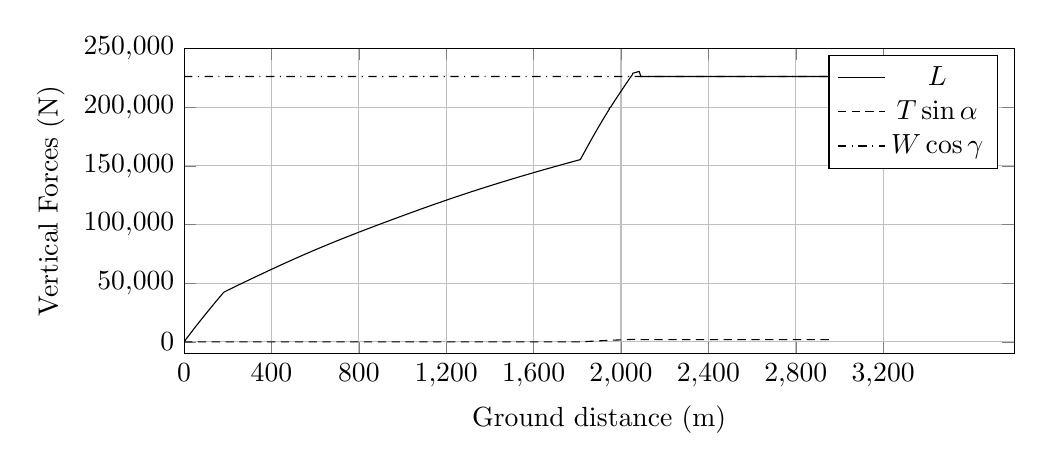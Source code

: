 %VerticalForces_vs_GroundDistance
\begin{tikzpicture}

\begin{axis}[
width=\textwidth,
height=0.45\textwidth,
scaled ticks=false, tick label style={/pgf/number format/fixed},
xmin=0.0,
xmax=3800,
xtick={0,400,800,1200,1600,2000,2400,2800,3200},
xlabel={Ground distance (m)},
xmajorgrids,
ymin=-10000.0,
ymax=250000,
ylabel={Vertical Forces (N)},
ytick={0,50000,100000,150000,200000,250000},
ymajorgrids,
legend entries = {$L$\\$T\sin\alpha$\\$W\cos\gamma$\\}
]

\addplot [
color=black,
solid
]
table[row sep=crcr]{
1.36E-8	3.477E-6\\
2.033E-7	5.198E-5\\
1.849E-6	4.727E-4\\
9.983E-6	0.003\\
4.135E-5	0.011\\
1.247E-4	0.032\\
2.844E-4	0.073\\
5.588E-4	0.143\\
9.398E-4	0.24\\
0.001	0.362\\
0.002	0.51\\
0.003	0.683\\
0.003	0.881\\
0.004	1.104\\
0.005	1.352\\
0.006	1.627\\
0.008	1.926\\
0.009	2.247\\
0.01	2.598\\
0.012	2.972\\
0.013	3.37\\
0.015	3.793\\
0.017	4.245\\
0.018	4.72\\
0.02	5.21\\
0.022	5.733\\
0.025	6.285\\
0.027	6.858\\
0.029	7.449\\
0.032	8.066\\
0.034	8.72\\
0.037	9.399\\
0.04	10.102\\
0.042	10.837\\
0.045	11.593\\
0.048	12.361\\
0.052	13.171\\
0.055	14.003\\
0.058	14.868\\
0.062	15.751\\
0.065	16.667\\
0.069	17.604\\
0.073	18.577\\
0.077	19.563\\
0.08	20.566\\
0.085	21.612\\
0.089	22.7\\
0.093	23.783\\
0.097	24.899\\
0.102	26.045\\
0.107	27.221\\
0.111	28.438\\
0.116	29.668\\
0.121	30.915\\
0.126	32.178\\
0.131	33.484\\
0.136	34.838\\
0.142	36.204\\
0.147	37.585\\
0.153	38.983\\
0.158	40.436\\
0.164	41.9\\
0.17	43.382\\
0.176	44.93\\
0.182	46.499\\
0.188	48.085\\
0.195	49.71\\
0.201	51.351\\
0.208	53.042\\
0.214	54.738\\
0.221	56.498\\
0.228	58.283\\
0.235	60.059\\
0.242	61.904\\
0.25	63.761\\
0.257	65.637\\
0.264	67.563\\
0.272	69.497\\
0.28	71.458\\
0.287	73.432\\
0.296	75.519\\
0.304	77.556\\
0.312	79.668\\
0.32	81.802\\
0.329	83.944\\
0.337	86.114\\
0.346	88.342\\
0.355	90.557\\
0.363	92.823\\
0.372	95.093\\
0.382	97.438\\
0.391	99.82\\
0.4	102.202\\
0.41	104.596\\
0.419	107.062\\
0.429	109.534\\
0.439	112.097\\
0.449	114.601\\
0.459	117.183\\
0.469	119.806\\
0.48	122.495\\
0.49	125.157\\
0.501	127.849\\
0.511	130.54\\
0.522	133.36\\
0.533	136.149\\
0.545	139.038\\
0.556	141.864\\
0.567	144.733\\
0.579	147.7\\
0.59	150.696\\
0.602	153.685\\
0.614	156.725\\
0.626	159.786\\
0.638	162.857\\
0.65	165.999\\
0.663	169.151\\
0.675	172.356\\
0.689	175.749\\
0.702	179.161\\
0.715	182.51\\
0.728	185.912\\
0.742	189.334\\
0.755	192.762\\
0.769	196.347\\
0.783	199.828\\
0.797	203.286\\
0.811	206.855\\
0.825	210.553\\
0.84	214.201\\
0.854	217.906\\
0.869	221.671\\
0.884	225.537\\
0.899	229.45\\
0.914	233.267\\
0.929	237.097\\
0.945	241.13\\
0.961	245.032\\
0.976	248.997\\
0.992	252.972\\
1.007	256.972\\
1.023	261.041\\
1.04	265.235\\
1.056	269.414\\
1.073	273.605\\
1.09	277.884\\
1.107	282.252\\
1.124	286.662\\
1.142	291.088\\
1.159	295.532\\
1.177	300.089\\
1.195	304.726\\
1.213	309.194\\
1.231	313.814\\
1.249	318.49\\
1.268	323.148\\
1.286	327.831\\
1.305	332.582\\
1.323	337.334\\
1.342	342.15\\
1.361	346.992\\
1.382	352.111\\
1.401	357.145\\
1.421	362.139\\
1.441	367.27\\
1.461	372.359\\
1.482	377.56\\
1.502	382.698\\
1.522	387.924\\
1.544	393.314\\
1.565	398.675\\
1.586	404.059\\
1.607	409.441\\
1.629	415.078\\
1.651	420.54\\
1.673	426.168\\
1.695	431.66\\
1.717	437.353\\
1.739	443.031\\
1.762	448.74\\
1.785	454.573\\
1.808	460.341\\
1.831	466.356\\
1.854	472.188\\
1.878	478.13\\
1.902	484.216\\
1.925	490.21\\
1.95	496.529\\
1.975	502.847\\
1.999	508.99\\
2.025	515.381\\
2.049	521.659\\
2.074	528.02\\
2.1	534.408\\
2.125	540.735\\
2.15	547.2\\
2.176	553.828\\
2.202	560.39\\
2.228	566.937\\
2.254	573.627\\
2.281	580.402\\
2.308	587.118\\
2.335	594.025\\
2.362	600.982\\
2.39	607.957\\
2.417	614.874\\
2.445	622.034\\
2.474	629.161\\
2.502	636.239\\
2.53	643.472\\
2.559	650.767\\
2.588	658.028\\
2.618	665.61\\
2.648	673.242\\
2.677	680.577\\
2.706	687.996\\
2.736	695.617\\
2.766	703.244\\
2.796	710.875\\
2.827	718.663\\
2.859	726.656\\
2.89	734.5\\
2.922	742.501\\
2.953	750.383\\
2.985	758.423\\
3.017	766.733\\
3.049	774.786\\
3.081	782.887\\
3.113	791.001\\
3.145	799.078\\
3.179	807.506\\
3.211	815.663\\
3.246	824.445\\
3.28	833.071\\
3.314	841.716\\
3.349	850.541\\
3.383	859.086\\
3.418	867.978\\
3.454	876.998\\
3.489	885.815\\
3.524	894.754\\
3.561	903.936\\
3.597	913.154\\
3.633	922.17\\
3.669	931.245\\
3.707	940.765\\
3.743	949.992\\
3.781	959.59\\
3.819	969.004\\
3.856	978.53\\
3.895	988.225\\
3.933	997.83\\
3.972	1007.544\\
4.01	1017.2\\
4.049	1027.075\\
4.089	1037.236\\
4.129	1047.142\\
4.168	1057.172\\
4.208	1067.125\\
4.248	1077.293\\
4.288	1087.335\\
4.329	1097.532\\
4.369	1107.787\\
4.41	1118.074\\
4.452	1128.527\\
4.493	1138.843\\
4.536	1149.567\\
4.578	1160.177\\
4.62	1170.855\\
4.662	1181.459\\
4.706	1192.461\\
4.749	1203.231\\
4.792	1214.156\\
4.836	1225.266\\
4.881	1236.433\\
4.925	1247.595\\
4.97	1258.792\\
5.015	1270.095\\
5.06	1281.539\\
5.106	1293.071\\
5.152	1304.62\\
5.197	1315.977\\
5.244	1327.666\\
5.29	1339.201\\
5.336	1350.812\\
5.383	1362.61\\
5.43	1374.474\\
5.477	1386.127\\
5.526	1398.465\\
5.574	1410.463\\
5.623	1422.69\\
5.671	1434.918\\
5.72	1447.221\\
5.771	1459.823\\
5.821	1472.363\\
5.87	1484.808\\
5.921	1497.393\\
5.971	1510.076\\
6.021	1522.604\\
6.071	1535.192\\
6.123	1548.136\\
6.174	1561.0\\
6.226	1573.895\\
6.278	1586.992\\
6.332	1600.419\\
6.384	1613.594\\
6.437	1626.694\\
6.489	1639.919\\
6.543	1653.362\\
6.597	1666.768\\
6.65	1680.18\\
6.705	1693.743\\
6.759	1707.339\\
6.814	1721.215\\
6.87	1735.121\\
6.925	1748.988\\
6.981	1762.972\\
7.038	1777.054\\
7.095	1791.284\\
7.151	1805.431\\
7.209	1819.924\\
7.267	1834.311\\
7.325	1848.78\\
7.383	1863.289\\
7.442	1878.059\\
7.502	1892.964\\
7.562	1907.963\\
7.622	1922.907\\
7.683	1938.223\\
7.743	1953.286\\
7.803	1968.214\\
7.864	1983.378\\
7.925	1998.711\\
7.987	2014.109\\
8.048	2029.273\\
8.109	2044.65\\
8.173	2060.428\\
8.236	2076.236\\
8.3	2092.049\\
8.363	2107.925\\
8.428	2124.024\\
8.491	2139.883\\
8.557	2156.31\\
8.623	2172.704\\
8.688	2188.809\\
8.754	2205.225\\
8.821	2221.923\\
8.889	2238.895\\
8.957	2255.865\\
9.025	2272.767\\
9.093	2289.623\\
9.16	2306.31\\
9.227	2323.15\\
9.296	2340.196\\
9.364	2357.197\\
9.433	2374.351\\
9.504	2391.888\\
9.575	2409.461\\
9.644	2426.799\\
9.716	2444.546\\
9.787	2462.385\\
9.858	2479.807\\
9.93	2497.875\\
10.002	2515.594\\
10.075	2533.759\\
10.147	2551.713\\
10.221	2569.982\\
10.294	2588.23\\
10.367	2606.392\\
10.441	2624.716\\
10.516	2643.355\\
10.591	2661.874\\
10.667	2680.854\\
10.743	2699.599\\
10.82	2718.845\\
10.897	2737.796\\
10.974	2756.829\\
11.051	2776.12\\
11.128	2795.155\\
11.208	2814.886\\
11.287	2834.49\\
11.366	2854.205\\
11.446	2873.99\\
11.527	2893.988\\
11.607	2913.914\\
11.688	2933.912\\
11.77	2954.129\\
11.851	2974.25\\
11.933	2994.613\\
12.017	3015.394\\
12.1	3036.0\\
12.185	3057.066\\
12.271	3078.151\\
12.354	3098.779\\
12.44	3120.141\\
12.526	3141.211\\
12.611	3162.307\\
12.696	3183.239\\
12.785	3205.278\\
12.871	3226.673\\
12.958	3248.247\\
13.046	3269.769\\
13.133	3291.411\\
13.221	3313.234\\
13.31	3335.201\\
13.4	3357.303\\
13.489	3379.326\\
13.578	3401.389\\
13.667	3423.398\\
13.758	3445.709\\
13.848	3468.084\\
13.939	3490.415\\
14.031	3513.182\\
14.124	3535.987\\
14.215	3558.52\\
14.308	3581.498\\
14.401	3604.574\\
14.495	3627.716\\
14.589	3650.837\\
14.683	3674.044\\
14.779	3697.6\\
14.874	3721.032\\
14.97	3744.854\\
15.069	3769.137\\
15.164	3792.682\\
15.26	3816.325\\
15.357	3840.178\\
15.455	3864.264\\
15.553	3888.445\\
15.653	3912.944\\
15.755	3938.227\\
15.856	3963.026\\
15.958	3988.266\\
16.06	4013.359\\
16.164	4038.933\\
16.267	4064.306\\
16.369	4089.434\\
16.472	4114.647\\
16.577	4140.45\\
16.679	4165.577\\
16.784	4191.423\\
16.89	4217.527\\
16.997	4243.784\\
17.104	4270.069\\
17.211	4296.422\\
17.319	4322.901\\
17.424	4348.915\\
17.532	4375.36\\
17.64	4401.977\\
17.749	4428.707\\
17.857	4455.329\\
17.969	4482.83\\
18.08	4510.003\\
18.189	4536.694\\
18.302	4564.654\\
18.413	4591.814\\
18.526	4619.464\\
18.637	4646.795\\
18.751	4674.712\\
18.865	4702.737\\
18.98	4730.932\\
19.094	4759.047\\
19.209	4787.222\\
19.323	4815.323\\
19.438	4843.528\\
19.556	4872.29\\
19.672	4900.839\\
19.789	4929.662\\
19.907	4958.523\\
20.024	4987.219\\
20.143	5016.379\\
20.264	5046.153\\
20.384	5075.393\\
20.504	5104.958\\
20.623	5134.022\\
20.745	5163.997\\
20.866	5193.637\\
20.987	5223.338\\
21.113	5254.277\\
21.236	5284.435\\
21.36	5314.702\\
21.484	5345.057\\
21.608	5375.545\\
21.732	5405.963\\
21.858	5436.671\\
21.985	5467.895\\
22.112	5498.911\\
22.237	5529.598\\
22.363	5560.453\\
22.489	5591.223\\
22.616	5622.491\\
22.744	5653.827\\
22.875	5685.745\\
23.004	5717.397\\
23.131	5748.504\\
23.258	5779.595\\
23.389	5811.759\\
23.52	5843.723\\
23.653	5876.403\\
23.783	5908.254\\
23.918	5941.211\\
24.051	5973.775\\
24.182	6005.908\\
24.315	6038.268\\
24.45	6071.351\\
24.585	6104.503\\
24.721	6137.773\\
24.857	6171.009\\
24.995	6204.658\\
25.13	6237.877\\
25.271	6272.275\\
25.407	6305.489\\
25.543	6338.871\\
25.683	6373.038\\
25.821	6406.798\\
25.96	6440.91\\
25.988	6447.661\\
26.056	6464.329\\
26.062	6465.736\\
26.067	6467.002\\
26.072	6468.248\\
26.073	6468.594\\
26.075	6468.907\\
26.08	6470.32\\
26.102	6475.696\\
26.183	6495.527\\
26.3	6524.154\\
26.428	6555.241\\
26.558	6587.176\\
26.688	6618.97\\
26.819	6650.949\\
26.952	6683.42\\
27.084	6715.813\\
27.217	6748.328\\
27.351	6781.105\\
27.483	6813.495\\
27.618	6846.331\\
27.752	6879.232\\
27.887	6912.285\\
28.023	6945.506\\
28.159	6978.706\\
28.296	7012.3\\
28.435	7046.219\\
28.571	7079.52\\
28.71	7113.411\\
28.85	7147.721\\
28.989	7181.578\\
29.129	7215.884\\
29.272	7250.703\\
29.413	7285.239\\
29.555	7319.905\\
29.7	7355.294\\
29.842	7390.165\\
29.985	7425.098\\
30.129	7460.201\\
30.275	7495.953\\
30.422	7531.771\\
30.569	7567.774\\
30.717	7603.691\\
30.865	7640.024\\
31.012	7675.801\\
31.162	7712.356\\
31.314	7749.485\\
31.463	7785.946\\
31.612	7822.386\\
31.763	7859.101\\
31.915	7896.25\\
32.067	7933.358\\
32.219	7970.325\\
32.372	8007.667\\
32.525	8044.946\\
32.677	8082.146\\
32.83	8119.452\\
32.986	8157.374\\
33.143	8195.852\\
33.3	8233.976\\
33.458	8272.564\\
33.614	8310.584\\
33.77	8348.722\\
33.929	8387.415\\
34.088	8426.081\\
34.248	8464.993\\
34.407	8503.762\\
34.565	8542.234\\
34.724	8580.997\\
34.887	8620.672\\
35.049	8660.161\\
35.21	8699.308\\
35.37	8738.335\\
35.532	8777.606\\
35.693	8816.978\\
35.855	8856.324\\
36.023	8897.015\\
36.191	8937.887\\
36.357	8978.383\\
36.521	9018.274\\
36.688	9058.79\\
36.854	9099.108\\
37.025	9140.626\\
37.192	9181.294\\
37.361	9222.3\\
37.529	9263.157\\
37.697	9304.057\\
37.868	9345.598\\
38.038	9386.824\\
38.209	9428.361\\
38.379	9469.577\\
38.553	9511.675\\
38.723	9552.995\\
38.898	9595.451\\
39.071	9637.564\\
39.244	9679.498\\
39.42	9722.005\\
39.592	9763.694\\
39.765	9805.615\\
39.943	9848.753\\
40.117	9891.119\\
40.295	9934.006\\
40.472	9977.105\\
40.648	10019.608\\
40.824	10062.256\\
41.004	10105.758\\
41.182	10148.797\\
41.36	10192.022\\
41.54	10235.602\\
41.723	10279.675\\
41.903	10323.185\\
42.085	10367.334\\
42.267	10411.354\\
42.447	10454.894\\
42.631	10499.178\\
42.81	10542.408\\
42.993	10586.589\\
43.179	10631.682\\
43.363	10676.076\\
43.548	10720.738\\
43.734	10765.491\\
43.918	10809.986\\
44.105	10855.118\\
44.293	10900.331\\
44.481	10945.764\\
44.669	10990.992\\
44.859	11036.795\\
45.047	11082.309\\
45.237	11127.971\\
45.428	11173.966\\
45.616	11219.381\\
45.807	11265.259\\
45.999	11311.397\\
46.188	11356.975\\
46.381	11403.375\\
46.573	11449.667\\
46.766	11495.984\\
46.959	11542.456\\
47.153	11589.097\\
47.345	11635.316\\
47.539	11681.797\\
47.732	11728.29\\
47.928	11775.321\\
48.123	11822.167\\
48.321	11869.54\\
48.517	11916.648\\
48.713	11963.811\\
48.913	12011.747\\
49.112	12059.41\\
49.312	12107.408\\
49.51	12154.78\\
49.712	12203.17\\
49.91	12250.804\\
50.112	12299.116\\
50.309	12346.187\\
50.508	12393.849\\
50.709	12442.14\\
50.912	12490.711\\
51.116	12539.382\\
51.321	12588.491\\
51.525	12637.351\\
51.729	12685.995\\
51.934	12735.103\\
52.14	12784.402\\
52.345	12833.275\\
52.551	12882.507\\
52.757	12931.784\\
52.965	12981.406\\
53.175	13031.379\\
53.382	13080.944\\
53.592	13131.053\\
53.804	13181.48\\
54.015	13231.807\\
54.224	13281.698\\
54.432	13331.355\\
54.643	13381.573\\
54.855	13432.116\\
55.066	13482.336\\
55.28	13533.197\\
55.492	13583.666\\
55.704	13634.161\\
55.917	13684.955\\
56.132	13735.951\\
56.347	13787.02\\
56.559	13837.539\\
56.776	13889.091\\
56.995	13941.265\\
57.215	13993.369\\
57.435	14045.749\\
57.654	14097.583\\
57.873	14149.596\\
58.091	14201.326\\
58.312	14253.797\\
58.532	14306.075\\
58.755	14358.954\\
58.977	14411.415\\
59.199	14464.063\\
59.421	14516.651\\
59.645	14569.675\\
59.869	14622.821\\
60.094	14676.181\\
60.318	14729.139\\
60.542	14782.069\\
60.767	14835.379\\
60.996	14889.424\\
61.224	14943.386\\
61.453	14997.678\\
61.684	15052.045\\
61.914	15106.527\\
62.145	15160.976\\
62.376	15215.528\\
62.607	15270.197\\
62.841	15325.385\\
63.075	15380.515\\
63.312	15436.415\\
63.546	15491.762\\
63.782	15547.427\\
64.017	15602.606\\
64.254	15658.592\\
64.493	15714.796\\
64.731	15770.864\\
64.969	15826.883\\
65.211	15883.838\\
65.451	15940.453\\
65.69	15996.699\\
65.93	16053.16\\
66.172	16109.981\\
66.414	16166.776\\
66.656	16223.732\\
66.899	16280.875\\
67.144	16338.295\\
67.388	16395.634\\
67.633	16453.333\\
67.879	16510.957\\
68.126	16568.825\\
68.373	16626.904\\
68.622	16685.276\\
68.871	16743.69\\
69.12	16802.065\\
69.368	16860.239\\
69.62	16919.058\\
69.872	16978.281\\
70.128	17038.045\\
70.379	17097.006\\
70.634	17156.604\\
70.892	17216.837\\
71.146	17276.431\\
71.402	17336.226\\
71.662	17396.932\\
71.925	17458.455\\
72.185	17519.165\\
72.446	17580.157\\
72.706	17641.021\\
72.967	17701.884\\
73.229	17763.046\\
73.491	17824.135\\
73.754	17885.623\\
74.019	17947.354\\
74.285	18009.324\\
74.554	18072.063\\
74.823	18134.858\\
75.094	18197.836\\
75.364	18260.901\\
75.635	18323.902\\
75.908	18387.604\\
76.182	18451.287\\
76.456	18515.141\\
76.73	18578.733\\
77.004	18642.579\\
77.286	18708.094\\
77.568	18773.667\\
77.846	18838.246\\
78.125	18903.079\\
78.406	18968.525\\
78.686	19033.44\\
78.969	19099.062\\
79.256	19165.744\\
79.542	19232.104\\
79.827	19298.216\\
80.113	19364.718\\
80.404	19432.123\\
80.691	19498.636\\
80.981	19565.801\\
81.272	19633.292\\
81.567	19701.652\\
81.862	19769.995\\
82.157	19838.316\\
82.45	19906.1\\
82.745	19974.438\\
83.043	20043.488\\
83.342	20112.637\\
83.644	20182.49\\
83.947	20252.615\\
84.251	20322.876\\
84.552	20392.289\\
84.857	20462.967\\
85.165	20534.089\\
85.471	20604.816\\
85.779	20675.859\\
86.089	20747.494\\
86.403	20819.819\\
86.712	20891.165\\
87.027	20963.831\\
87.342	21036.678\\
87.658	21109.571\\
87.98	21183.657\\
88.297	21256.896\\
88.618	21330.768\\
88.936	21404.176\\
89.257	21477.946\\
89.579	21552.213\\
89.9	21626.061\\
90.225	21700.906\\
90.55	21775.843\\
90.878	21851.255\\
91.207	21927.065\\
91.541	22003.837\\
91.87	22079.543\\
92.201	22155.686\\
92.534	22232.248\\
92.864	22308.15\\
93.197	22384.731\\
93.531	22461.302\\
93.867	22538.541\\
94.205	22616.303\\
94.542	22693.623\\
94.885	22772.508\\
95.228	22851.06\\
95.571	22929.892\\
95.914	23008.606\\
96.255	23086.833\\
96.597	23165.299\\
96.938	23243.718\\
97.282	23322.418\\
97.622	23400.535\\
97.966	23479.384\\
98.313	23558.95\\
98.659	23638.169\\
99.001	23716.627\\
99.351	23796.806\\
99.698	23876.397\\
100.047	23956.268\\
100.392	24035.311\\
100.743	24115.727\\
101.089	24195.012\\
101.435	24274.206\\
101.784	24354.225\\
102.132	24433.81\\
102.475	24512.469\\
102.822	24591.884\\
103.167	24670.913\\
103.515	24750.524\\
103.864	24830.314\\
104.21	24909.414\\
104.552	24987.849\\
104.897	25066.597\\
105.241	25145.384\\
105.584	25223.757\\
105.926	25302.163\\
106.273	25381.528\\
106.615	25459.668\\
106.959	25538.29\\
107.3	25616.32\\
107.641	25694.343\\
107.983	25772.536\\
108.325	25850.663\\
108.394	25866.28\\
108.405	25868.852\\
108.416	25871.352\\
108.425	25873.398\\
108.443	25877.696\\
108.52	25895.234\\
108.701	25936.501\\
108.994	26003.65\\
109.302	26073.893\\
109.609	26144.115\\
109.916	26214.302\\
110.229	26285.778\\
110.541	26357.214\\
110.854	26428.602\\
111.174	26501.748\\
111.494	26574.808\\
111.812	26647.447\\
112.131	26720.4\\
112.452	26793.693\\
112.775	26867.513\\
113.1	26941.641\\
113.43	27017.146\\
113.76	27092.332\\
114.091	27167.91\\
114.425	27244.3\\
114.76	27320.67\\
115.095	27397.078\\
115.434	27474.581\\
115.775	27552.281\\
116.117	27630.287\\
116.462	27708.931\\
116.808	27787.877\\
117.157	27867.487\\
117.506	27946.992\\
117.854	28026.449\\
118.205	28106.505\\
118.559	28186.996\\
118.913	28267.714\\
119.27	28349.071\\
119.63	28431.066\\
119.99	28513.016\\
120.347	28594.479\\
120.714	28677.921\\
121.081	28761.509\\
121.447	28844.878\\
121.815	28928.526\\
122.185	29012.729\\
122.554	29096.598\\
122.925	29180.913\\
123.296	29265.392\\
123.67	29350.462\\
124.047	29435.939\\
124.424	29521.694\\
124.802	29607.468\\
125.182	29693.837\\
125.559	29779.381\\
125.939	29865.698\\
126.32	29952.212\\
126.701	30038.668\\
127.081	30124.777\\
127.462	30211.225\\
127.844	30297.894\\
128.227	30384.828\\
128.61	30471.57\\
128.996	30558.959\\
129.378	30645.468\\
129.761	30732.167\\
130.145	30819.126\\
130.53	30906.299\\
130.917	30993.825\\
131.294	31079.245\\
131.675	31165.29\\
132.058	31251.939\\
132.441	31338.404\\
132.827	31425.615\\
133.21	31512.103\\
133.594	31598.937\\
133.976	31685.218\\
134.361	31772.083\\
134.745	31858.672\\
135.129	31945.269\\
135.514	32032.195\\
135.898	32118.656\\
136.282	32205.35\\
136.664	32291.391\\
137.047	32377.583\\
137.428	32463.511\\
137.813	32550.13\\
138.197	32636.534\\
138.581	32722.785\\
138.966	32809.448\\
139.35	32895.834\\
139.734	32982.006\\
140.116	33067.942\\
140.5	33154.292\\
140.882	33240.002\\
141.262	33325.172\\
141.643	33410.821\\
142.027	33496.888\\
142.411	33582.941\\
142.794	33668.943\\
143.176	33754.422\\
143.56	33840.531\\
143.942	33926.189\\
144.324	34011.611\\
144.707	34097.268\\
145.087	34182.373\\
145.469	34267.718\\
145.85	34353.04\\
146.231	34438.235\\
146.615	34523.988\\
146.998	34609.449\\
147.384	34695.818\\
147.767	34781.303\\
148.152	34867.183\\
148.536	34952.75\\
148.92	35038.418\\
149.304	35124.033\\
149.688	35209.534\\
150.071	35294.902\\
150.456	35380.704\\
150.845	35467.228\\
151.229	35552.67\\
151.615	35638.465\\
151.998	35723.809\\
152.383	35809.327\\
152.769	35895.208\\
153.156	35981.032\\
153.543	36066.912\\
153.931	36153.131\\
154.318	36238.998\\
154.704	36324.648\\
155.089	36409.98\\
155.476	36495.858\\
155.866	36582.254\\
156.254	36668.158\\
156.642	36754.018\\
157.03	36840.039\\
157.421	36926.578\\
157.811	37012.664\\
158.199	37098.657\\
158.589	37184.737\\
158.979	37270.91\\
159.371	37357.503\\
159.761	37443.697\\
160.152	37529.983\\
160.541	37615.793\\
160.933	37702.117\\
161.326	37788.747\\
161.718	37875.277\\
162.112	37962.114\\
162.506	38048.728\\
162.899	38135.305\\
163.293	38222.033\\
163.689	38309.106\\
164.085	38396.175\\
164.483	38483.606\\
164.879	38570.732\\
165.273	38657.317\\
165.671	38744.642\\
166.069	38832.042\\
166.47	38919.943\\
166.872	39008.009\\
167.271	39095.654\\
167.672	39183.533\\
168.071	39270.776\\
168.472	39358.751\\
168.875	39446.944\\
169.279	39535.299\\
169.681	39623.323\\
170.088	39712.318\\
170.493	39800.805\\
170.898	39889.33\\
171.305	39978.085\\
171.71	40066.606\\
172.116	40155.118\\
172.525	40244.334\\
172.933	40333.373\\
173.342	40422.573\\
173.754	40512.177\\
174.165	40601.816\\
174.579	40691.848\\
174.991	40781.501\\
175.401	40870.892\\
175.815	40960.841\\
176.228	41050.642\\
176.642	41140.656\\
177.057	41230.785\\
177.475	41321.484\\
177.893	41412.155\\
178.31	41502.738\\
178.728	41593.361\\
179.145	41683.804\\
179.565	41774.799\\
179.987	41866.301\\
180.41	41957.777\\
180.834	42049.718\\
181.26	42141.848\\
181.684	42233.576\\
181.893	42278.853\\
182.111	42325.991\\
182.537	42365.721\\
183.424	42448.422\\
184.301	42530.238\\
185.174	42611.572\\
186.051	42693.265\\
186.939	42775.881\\
187.824	42858.306\\
188.721	42941.731\\
189.61	43024.368\\
190.501	43107.166\\
191.389	43189.691\\
192.281	43272.42\\
193.188	43356.613\\
194.089	43440.203\\
194.997	43524.371\\
195.895	43607.589\\
196.797	43691.133\\
197.707	43775.367\\
198.612	43859.158\\
199.526	43943.74\\
200.439	44028.092\\
201.346	44111.9\\
202.261	44196.456\\
203.18	44281.259\\
204.102	44366.345\\
205.014	44450.5\\
205.94	44535.887\\
206.864	44621.037\\
207.792	44706.453\\
208.728	44792.672\\
209.66	44878.473\\
210.599	44964.821\\
211.543	45051.573\\
212.489	45138.558\\
213.428	45224.769\\
214.373	45311.561\\
215.316	45398.096\\
216.269	45485.502\\
217.223	45572.952\\
218.179	45660.58\\
219.134	45748.035\\
220.09	45835.578\\
221.054	45923.772\\
222.019	46012.097\\
222.987	46100.572\\
223.959	46189.336\\
224.935	46278.539\\
225.912	46367.766\\
226.897	46457.608\\
227.878	46547.117\\
228.866	46637.142\\
229.858	46727.575\\
230.849	46817.851\\
231.835	46907.648\\
232.836	46998.682\\
233.841	47090.143\\
234.845	47181.407\\
235.851	47272.834\\
236.862	47364.67\\
237.87	47456.206\\
238.883	47548.164\\
239.887	47639.23\\
240.907	47731.75\\
241.926	47824.097\\
242.95	47916.851\\
243.987	48010.711\\
245.016	48103.834\\
246.059	48198.239\\
247.097	48292.09\\
248.14	48386.383\\
249.183	48480.593\\
250.237	48575.785\\
251.289	48670.716\\
252.346	48766.064\\
253.401	48861.225\\
254.474	48957.94\\
255.553	49055.163\\
256.621	49151.321\\
257.692	49247.797\\
258.78	49345.634\\
259.862	49442.938\\
260.94	49539.853\\
262.023	49637.186\\
263.111	49734.914\\
264.212	49833.789\\
265.312	49932.543\\
266.409	50030.875\\
267.513	50129.866\\
268.63	50230.015\\
269.759	50331.116\\
270.89	50432.407\\
272.012	50532.824\\
273.137	50633.501\\
274.27	50734.868\\
275.414	50837.07\\
276.554	50938.999\\
277.697	51041.093\\
278.857	51144.602\\
280.025	51248.829\\
281.203	51353.974\\
282.379	51458.84\\
283.557	51563.809\\
284.742	51669.374\\
285.933	51775.405\\
287.129	51881.896\\
288.315	51987.414\\
289.506	52093.399\\
290.718	52201.122\\
291.924	52308.277\\
293.137	52416.044\\
294.378	52526.247\\
295.624	52636.82\\
296.871	52747.5\\
298.123	52858.549\\
299.351	52967.432\\
300.608	53078.761\\
301.876	53191.108\\
303.153	53304.223\\
304.417	53416.126\\
305.709	53530.409\\
306.998	53644.413\\
308.287	53758.365\\
309.567	53871.491\\
310.848	53984.666\\
312.15	54099.645\\
313.456	54214.954\\
314.755	54329.552\\
316.075	54446.063\\
317.41	54563.734\\
318.732	54680.295\\
320.056	54796.964\\
321.38	54913.625\\
322.688	55028.834\\
324.046	55148.31\\
325.391	55266.701\\
326.737	55385.075\\
328.067	55502.033\\
329.402	55619.401\\
330.745	55737.505\\
332.071	55853.951\\
333.417	55972.225\\
334.747	56088.939\\
336.087	56206.576\\
337.421	56323.626\\
338.755	56440.693\\
340.081	56556.993\\
341.399	56672.545\\
342.722	56788.478\\
344.041	56904.113\\
345.353	57019.033\\
346.656	57133.184\\
347.965	57247.769\\
349.269	57361.984\\
350.567	57475.528\\
351.867	57589.316\\
353.15	57701.589\\
354.427	57813.225\\
355.708	57925.313\\
356.984	58036.824\\
358.258	58148.174\\
358.511	58170.285\\
358.648	58182.273\\
358.732	58189.648\\
358.973	58210.697\\
359.0	58213.017\\
359.018	58214.58\\
359.029	58215.592\\
359.04	58216.557\\
359.093	58221.182\\
359.312	58240.296\\
359.967	58297.503\\
361.014	58388.998\\
362.103	58484.176\\
363.206	58580.519\\
364.308	58676.707\\
365.419	58773.683\\
366.533	58870.956\\
367.646	58968.121\\
368.766	59065.788\\
369.898	59164.51\\
371.033	59263.579\\
372.179	59363.432\\
373.32	59462.92\\
374.478	59563.858\\
375.645	59665.527\\
376.821	59768.013\\
377.999	59870.551\\
379.187	59974.04\\
380.378	60077.662\\
381.576	60181.893\\
382.775	60286.232\\
383.981	60391.126\\
385.193	60496.458\\
386.413	60602.54\\
387.642	60709.349\\
388.867	60815.709\\
390.105	60923.207\\
391.361	61032.249\\
392.621	61141.644\\
393.887	61251.4\\
395.152	61361.143\\
396.427	61471.623\\
397.708	61582.662\\
398.997	61694.363\\
400.294	61806.662\\
401.587	61918.552\\
402.893	62031.548\\
404.203	62144.858\\
405.513	62258.175\\
406.819	62371.002\\
408.143	62485.383\\
409.462	62599.297\\
410.787	62713.641\\
412.099	62826.842\\
413.41	62939.966\\
414.733	63053.952\\
416.06	63168.378\\
417.38	63282.021\\
418.701	63395.798\\
420.019	63509.171\\
421.339	63622.719\\
422.668	63737.004\\
423.983	63849.975\\
425.287	63961.969\\
426.587	64073.568\\
427.904	64186.601\\
429.215	64299.105\\
430.508	64409.918\\
431.806	64521.137\\
433.108	64632.658\\
434.412	64744.324\\
435.706	64855.052\\
437.0	64965.738\\
438.287	65075.769\\
439.579	65186.142\\
440.863	65295.802\\
442.148	65405.482\\
443.425	65514.368\\
444.7	65623.098\\
445.976	65731.83\\
447.249	65840.311\\
448.523	65948.772\\
449.797	66057.185\\
451.073	66165.733\\
452.338	66273.21\\
453.595	66380.063\\
454.855	66487.034\\
456.109	66593.445\\
457.375	66700.869\\
458.628	66807.083\\
459.883	66913.461\\
461.15	67020.713\\
462.4	67126.6\\
463.658	67232.955\\
464.907	67338.611\\
466.157	67444.207\\
467.405	67549.646\\
468.645	67654.363\\
469.886	67759.06\\
471.121	67863.217\\
472.369	67968.333\\
473.613	68073.129\\
474.847	68177.067\\
476.092	68281.781\\
477.333	68386.118\\
478.572	68490.314\\
479.801	68593.507\\
481.038	68697.324\\
482.274	68801.058\\
483.508	68904.511\\
484.736	69007.499\\
485.97	69110.832\\
487.204	69214.125\\
488.438	69317.365\\
489.666	69420.07\\
490.903	69523.432\\
492.128	69625.733\\
493.356	69728.197\\
494.581	69830.464\\
495.813	69933.155\\
497.039	70035.32\\
498.267	70137.558\\
499.503	70240.414\\
500.737	70343.115\\
501.97	70445.594\\
503.198	70547.581\\
504.424	70649.442\\
505.654	70751.51\\
506.88	70853.141\\
508.103	70954.51\\
509.33	71056.156\\
510.55	71157.181\\
511.776	71258.566\\
513.007	71360.361\\
514.237	71461.985\\
515.465	71563.446\\
516.693	71664.761\\
517.918	71765.833\\
519.145	71866.933\\
520.369	71967.806\\
521.596	72068.839\\
522.819	72169.446\\
524.05	72270.715\\
525.278	72371.553\\
526.504	72472.267\\
527.731	72572.997\\
528.968	72674.44\\
530.19	72774.684\\
531.42	72875.422\\
532.651	72976.191\\
533.886	73077.271\\
535.119	73178.097\\
536.354	73279.027\\
537.601	73380.893\\
538.84	73481.997\\
540.073	73582.584\\
541.308	73683.269\\
542.545	73783.964\\
543.78	73884.557\\
545.021	73985.488\\
546.264	74086.551\\
547.502	74187.156\\
548.743	74287.991\\
549.98	74388.361\\
551.221	74488.993\\
552.462	74589.614\\
553.71	74690.702\\
554.951	74791.114\\
556.199	74892.053\\
557.445	74992.815\\
558.691	75093.494\\
559.937	75194.085\\
561.19	75295.196\\
562.439	75395.864\\
563.685	75496.277\\
564.93	75596.502\\
566.186	75697.593\\
567.434	75797.933\\
568.693	75899.132\\
569.955	76000.549\\
571.208	76101.092\\
572.463	76201.739\\
573.726	76302.958\\
574.985	76403.844\\
576.246	76504.759\\
577.504	76605.414\\
578.771	76706.731\\
580.042	76808.242\\
581.306	76909.167\\
582.575	77010.414\\
583.847	77111.836\\
585.114	77212.819\\
586.382	77313.774\\
587.657	77415.247\\
588.931	77516.589\\
590.209	77618.1\\
591.489	77719.829\\
592.771	77821.551\\
594.046	77922.632\\
595.323	78023.866\\
596.605	78125.399\\
597.889	78227.0\\
599.175	78328.726\\
600.469	78431.015\\
601.756	78532.713\\
603.051	78634.899\\
604.344	78736.962\\
605.64	78839.077\\
606.935	78941.098\\
608.229	79043.0\\
609.53	79145.351\\
610.831	79247.576\\
612.137	79350.251\\
613.446	79452.959\\
614.748	79555.129\\
616.053	79657.45\\
617.355	79759.494\\
618.669	79862.308\\
619.978	79964.781\\
621.293	80067.56\\
622.614	80170.832\\
623.933	80273.824\\
625.264	80377.676\\
626.588	80480.89\\
627.914	80584.197\\
629.236	80687.148\\
630.564	80790.533\\
631.895	80894.034\\
633.226	80997.407\\
634.567	81101.528\\
635.898	81204.862\\
637.232	81308.27\\
638.571	81412.069\\
639.917	81516.293\\
641.257	81620.038\\
642.611	81724.745\\
643.966	81829.426\\
645.313	81933.456\\
646.66	82037.388\\
648.01	82141.49\\
649.363	82245.793\\
650.718	82350.128\\
652.079	82454.884\\
653.449	82560.251\\
654.812	82664.99\\
656.174	82769.6\\
657.545	82874.864\\
658.92	82980.335\\
660.296	83085.789\\
661.666	83190.676\\
663.052	83296.777\\
664.436	83402.624\\
665.829	83509.105\\
667.216	83615.05\\
668.605	83721.019\\
669.999	83827.361\\
671.399	83934.068\\
672.797	84040.577\\
674.205	84147.703\\
675.606	84254.256\\
677.012	84361.167\\
678.433	84469.04\\
679.844	84576.142\\
681.264	84683.864\\
682.676	84790.902\\
684.095	84898.398\\
685.516	85005.934\\
686.943	85113.866\\
688.369	85221.654\\
689.803	85329.932\\
691.244	85438.736\\
692.686	85547.49\\
694.131	85656.43\\
695.574	85765.092\\
697.022	85874.102\\
698.481	85983.817\\
699.933	86093.021\\
701.386	86202.157\\
702.843	86311.468\\
704.31	86421.508\\
705.783	86531.935\\
707.259	86642.512\\
708.732	86752.777\\
710.208	86863.198\\
711.695	86974.341\\
713.185	87085.661\\
714.68	87197.239\\
716.169	87308.319\\
717.662	87419.585\\
719.169	87531.859\\
720.68	87644.361\\
722.194	87756.944\\
723.712	87869.803\\
725.227	87982.352\\
726.748	88095.312\\
728.27	88208.202\\
729.797	88321.426\\
731.334	88435.291\\
732.876	88549.437\\
734.415	88663.244\\
735.957	88777.244\\
737.501	88891.336\\
739.057	89006.194\\
740.621	89121.62\\
742.183	89236.775\\
743.763	89353.201\\
745.341	89469.355\\
746.923	89585.734\\
748.507	89702.243\\
750.097	89819.027\\
751.696	89936.424\\
753.304	90054.399\\
754.905	90171.862\\
756.513	90289.634\\
758.126	90407.758\\
759.75	90526.629\\
761.38	90645.827\\
763.017	90765.415\\
764.655	90885.019\\
766.304	91005.34\\
767.961	91126.234\\
769.627	91247.65\\
771.292	91368.856\\
772.956	91490.002\\
774.627	91611.488\\
776.314	91734.123\\
777.998	91856.44\\
779.691	91979.303\\
781.386	92102.24\\
783.094	92226.046\\
784.809	92350.347\\
786.541	92475.694\\
788.275	92601.147\\
790.01	92726.552\\
791.758	92852.869\\
793.51	92979.304\\
795.276	93106.711\\
797.056	93235.048\\
798.844	93363.903\\
800.637	93492.994\\
802.442	93622.882\\
804.267	93754.083\\
806.093	93885.324\\
807.932	94017.425\\
809.789	94150.68\\
811.643	94283.613\\
813.516	94417.877\\
815.399	94552.737\\
817.295	94688.442\\
819.214	94825.696\\
821.134	94962.936\\
823.068	95101.09\\
825.025	95240.781\\
826.988	95380.856\\
828.968	95522.015\\
830.956	95663.637\\
832.969	95806.947\\
835.011	95952.233\\
837.048	96097.086\\
839.114	96243.881\\
841.188	96391.143\\
843.295	96540.635\\
845.427	96691.866\\
847.589	96845.115\\
849.775	96999.908\\
851.985	97156.322\\
854.232	97315.226\\
856.49	97474.867\\
858.76	97635.203\\
861.066	97797.991\\
863.414	97963.618\\
865.799	98131.746\\
868.18	98299.488\\
870.607	98470.317\\
873.047	98642.015\\
875.499	98814.394\\
877.922	98984.638\\
880.326	99153.477\\
882.705	99320.424\\
885.05	99484.847\\
887.388	99648.732\\
889.689	99809.911\\
891.974	99969.932\\
894.233	100128.03\\
896.482	100285.305\\
898.699	100440.271\\
900.894	100593.631\\
903.066	100745.349\\
905.228	100896.234\\
907.367	101045.465\\
909.471	101192.208\\
911.588	101339.79\\
913.662	101484.301\\
915.72	101627.599\\
917.779	101770.975\\
919.811	101912.386\\
921.825	102052.446\\
923.83	102191.933\\
925.829	102330.89\\
927.821	102469.264\\
929.788	102605.936\\
931.751	102742.205\\
933.698	102877.373\\
935.638	103011.966\\
937.564	103145.584\\
939.484	103278.72\\
941.389	103410.804\\
941.768	103437.106\\
942.005	103453.526\\
942.163	103464.477\\
942.264	103471.463\\
942.341	103476.803\\
942.42	103482.256\\
942.493	103487.336\\
942.557	103491.768\\
942.588	103493.888\\
942.616	103495.827\\
942.754	103505.444\\
943.225	103538.079\\
944.647	103636.585\\
946.467	103762.666\\
948.309	103890.196\\
950.18	104019.723\\
952.059	104149.799\\
953.953	104280.824\\
955.854	104412.337\\
957.772	104544.953\\
959.7	104678.181\\
961.642	104812.376\\
963.598	104947.469\\
965.57	105083.633\\
967.567	105221.434\\
969.568	105359.464\\
971.578	105498.073\\
973.618	105638.74\\
975.671	105780.187\\
977.749	105923.286\\
979.842	106067.378\\
981.956	106212.829\\
984.084	106359.24\\
986.239	106507.384\\
988.412	106656.649\\
990.618	106808.187\\
992.827	106959.847\\
995.051	107112.432\\
997.313	107267.521\\
999.586	107423.332\\
1001.884	107580.716\\
1004.18	107737.879\\
1006.506	107897.034\\
1008.83	108055.979\\
1011.169	108215.824\\
1013.495	108374.67\\
1015.844	108535.043\\
1018.184	108694.613\\
1020.513	108853.376\\
1022.843	109012.179\\
1025.181	109171.317\\
1027.496	109328.848\\
1029.807	109485.964\\
1032.093	109641.342\\
1034.374	109796.263\\
1036.62	109948.659\\
1038.871	110101.289\\
1041.097	110252.222\\
1043.314	110402.332\\
1045.516	110551.402\\
1047.695	110698.778\\
1049.882	110846.64\\
1052.055	110993.418\\
1054.201	111138.309\\
1056.337	111282.394\\
1058.476	111426.588\\
1060.612	111570.491\\
1062.725	111712.803\\
1064.84	111855.06\\
1066.929	111995.515\\
1069.01	112135.342\\
1071.083	112274.587\\
1073.168	112414.478\\
1075.229	112552.638\\
1077.287	112690.571\\
1079.337	112827.838\\
1081.389	112965.135\\
1083.425	113101.276\\
1085.467	113237.751\\
1087.504	113373.818\\
1089.536	113509.394\\
1091.557	113644.155\\
1093.572	113778.424\\
1095.579	113912.113\\
1097.582	114045.338\\
1099.58	114178.248\\
1101.578	114310.977\\
1103.571	114443.337\\
1105.557	114575.152\\
1107.546	114707.008\\
1109.528	114838.335\\
1111.51	114969.597\\
1113.488	115100.478\\
1115.454	115230.44\\
1117.423	115360.578\\
1119.386	115490.176\\
1121.345	115619.376\\
1123.295	115747.964\\
1125.254	115877.048\\
1127.202	116005.252\\
1129.153	116133.626\\
1131.094	116261.195\\
1133.039	116388.958\\
1134.981	116516.44\\
1136.917	116643.437\\
1138.857	116770.547\\
1140.793	116897.384\\
1142.727	117023.964\\
1144.667	117150.814\\
1146.602	117277.229\\
1148.537	117403.578\\
1150.471	117529.785\\
1152.4	117655.535\\
1154.33	117781.292\\
1156.26	117906.933\\
1158.186	118032.26\\
1160.119	118157.857\\
1162.041	118282.695\\
1163.97	118407.906\\
1165.891	118532.528\\
1167.809	118656.788\\
1169.725	118780.858\\
1171.64	118904.783\\
1173.562	119029.05\\
1175.469	119152.204\\
1177.389	119276.137\\
1179.312	119400.186\\
1181.226	119523.53\\
1183.142	119646.983\\
1185.053	119769.908\\
1186.976	119893.595\\
1188.894	120016.837\\
1190.815	120140.124\\
1192.736	120263.379\\
1194.65	120386.064\\
1196.564	120508.641\\
1198.47	120630.618\\
1200.379	120752.673\\
1202.294	120875.052\\
1204.211	120997.417\\
1206.128	121119.698\\
1208.038	121241.465\\
1209.962	121363.972\\
1211.881	121486.096\\
1213.803	121608.333\\
1215.72	121730.153\\
1217.645	121852.361\\
1219.559	121973.761\\
1221.488	122096.021\\
1223.399	122217.022\\
1225.318	122338.416\\
1227.254	122460.824\\
1229.171	122581.965\\
1231.09	122703.107\\
1233.014	122824.431\\
1234.936	122945.536\\
1236.864	123066.943\\
1238.795	123188.423\\
1240.718	123309.301\\
1242.648	123430.548\\
1244.592	123552.522\\
1246.52	123673.396\\
1248.459	123794.91\\
1250.398	123916.285\\
1252.334	124037.364\\
1254.283	124159.121\\
1256.208	124279.353\\
1258.148	124400.389\\
1260.078	124520.69\\
1262.021	124641.694\\
1263.972	124763.117\\
1265.919	124884.195\\
1267.868	125005.252\\
1269.813	125125.986\\
1271.758	125246.607\\
1273.699	125366.86\\
1275.645	125487.342\\
1277.592	125607.811\\
1279.542	125728.33\\
1281.492	125848.738\\
1283.447	125969.341\\
1285.4	126089.738\\
1287.352	126209.968\\
1289.317	126330.894\\
1291.276	126451.381\\
1293.229	126571.328\\
1295.193	126691.916\\
1297.153	126812.1\\
1299.119	126932.548\\
1301.088	127053.14\\
1303.056	127173.492\\
1305.026	127293.893\\
1307.005	127414.71\\
1308.973	127534.816\\
1310.948	127655.183\\
1312.927	127775.703\\
1314.903	127895.96\\
1316.884	128016.357\\
1318.87	128137.021\\
1320.864	128257.986\\
1322.855	128378.713\\
1324.843	128499.181\\
1326.84	128620.048\\
1328.834	128740.595\\
1330.824	128860.841\\
1332.825	128981.659\\
1334.826	129102.313\\
1336.832	129223.184\\
1338.831	129343.55\\
1340.846	129464.734\\
1342.849	129585.16\\
1344.867	129706.315\\
1346.881	129827.11\\
1348.895	129947.828\\
1350.915	130068.819\\
1352.938	130189.857\\
1354.968	130311.198\\
1356.996	130432.26\\
1359.018	130552.962\\
1361.041	130673.508\\
1363.076	130794.718\\
1365.114	130916.023\\
1367.163	131037.833\\
1369.204	131159.044\\
1371.256	131280.849\\
1373.304	131402.245\\
1375.352	131523.587\\
1377.399	131644.727\\
1379.449	131765.925\\
1381.504	131887.348\\
1383.558	132008.585\\
1385.617	132130.002\\
1387.685	132251.843\\
1389.757	132373.748\\
1391.818	132495.005\\
1393.885	132616.429\\
1395.957	132738.036\\
1398.042	132860.313\\
1400.115	132981.769\\
1402.199	133103.806\\
1404.284	133225.714\\
1406.381	133348.273\\
1408.471	133470.271\\
1410.574	133592.93\\
1412.672	133715.179\\
1414.777	133837.695\\
1416.89	133960.628\\
1419.0	134083.23\\
1421.117	134206.128\\
1423.231	134328.719\\
1425.356	134451.881\\
1427.492	134575.551\\
1429.621	134698.658\\
1431.751	134821.788\\
1433.893	134945.424\\
1436.033	135068.846\\
1438.169	135191.947\\
1440.318	135315.655\\
1442.459	135438.825\\
1444.596	135561.619\\
1446.748	135685.166\\
1448.899	135808.593\\
1451.057	135932.259\\
1453.219	136056.042\\
1455.39	136180.209\\
1457.565	136304.507\\
1459.74	136428.66\\
1461.913	136552.621\\
1464.101	136677.319\\
1466.291	136801.991\\
1468.489	136927.036\\
1470.697	137052.464\\
1472.901	137177.606\\
1475.107	137302.733\\
1477.313	137427.746\\
1479.521	137552.789\\
1481.74	137678.264\\
1483.957	137803.575\\
1486.188	137929.479\\
1488.414	138055.065\\
1490.645	138180.778\\
1492.879	138306.523\\
1495.119	138432.536\\
1497.363	138558.642\\
1499.609	138684.735\\
1501.871	138811.568\\
1504.13	138938.157\\
1506.391	139064.753\\
1508.661	139191.694\\
1510.937	139318.863\\
1513.219	139446.259\\
1515.492	139573.03\\
1517.776	139700.308\\
1520.072	139828.096\\
1522.36	139955.348\\
1524.664	140083.382\\
1526.981	140212.003\\
1529.299	140340.557\\
1531.626	140469.497\\
1533.953	140598.307\\
1536.28	140726.991\\
1538.611	140855.782\\
1540.954	140985.117\\
1543.292	141114.061\\
1545.647	141243.79\\
1548.014	141374.053\\
1550.376	141503.952\\
1552.742	141633.957\\
1555.108	141763.817\\
1557.485	141894.163\\
1559.867	142024.633\\
1562.255	142155.336\\
1564.668	142287.268\\
1567.075	142418.804\\
1569.485	142550.345\\
1571.902	142682.107\\
1574.324	142814.05\\
1576.761	142946.695\\
1579.209	143079.804\\
1581.647	143212.24\\
1584.097	143345.21\\
1586.555	143478.483\\
1589.027	143612.349\\
1591.496	143745.999\\
1593.981	143880.341\\
1596.464	144014.492\\
1598.954	144148.836\\
1601.448	144283.32\\
1603.959	144418.564\\
1606.469	144553.612\\
1608.986	144688.974\\
1611.506	144824.322\\
1614.048	144960.738\\
1616.59	145096.997\\
1619.141	145233.65\\
1621.713	145371.294\\
1624.287	145508.882\\
1626.866	145646.621\\
1629.45	145784.514\\
1632.049	145923.072\\
1634.646	146061.394\\
1637.25	146199.971\\
1639.866	146339.028\\
1642.499	146478.89\\
1645.145	146619.288\\
1647.8	146760.077\\
1650.459	146900.869\\
1653.137	147042.58\\
1655.819	147184.379\\
1658.511	147326.573\\
1661.217	147469.355\\
1663.939	147612.84\\
1666.66	147756.122\\
1669.408	147900.752\\
1672.161	148045.464\\
1674.928	148190.814\\
1677.704	148336.47\\
1680.511	148483.62\\
1683.302	148629.797\\
1686.122	148777.353\\
1688.948	148925.044\\
1691.793	149073.658\\
1694.633	149221.835\\
1697.483	149370.395\\
1700.363	149520.408\\
1703.254	149670.819\\
1706.167	149822.293\\
1709.115	149975.367\\
1712.052	150127.756\\
1715.015	150281.357\\
1717.979	150434.913\\
1720.98	150590.164\\
1724.007	150746.664\\
1727.043	150903.452\\
1730.104	151061.388\\
1733.183	151220.15\\
1736.278	151379.538\\
1739.399	151540.11\\
1742.545	151701.826\\
1745.725	151865.157\\
1748.919	152029.017\\
1752.148	152194.58\\
1755.416	152361.918\\
1758.713	152530.611\\
1762.052	152701.307\\
1765.42	152873.297\\
1768.825	153047.032\\
1772.26	153222.101\\
1775.724	153398.489\\
1779.238	153577.245\\
1782.808	153758.706\\
1786.441	153943.167\\
1790.138	154130.702\\
1793.872	154319.894\\
1797.678	154512.574\\
1801.539	154707.84\\
1805.51	154908.471\\
1809.539	155111.808\\
1809.58	155113.879\\
1813.697	155321.45\\
1817.975	156756.705\\
1822.327	158236.574\\
1826.724	159732.957\\
1831.261	161242.442\\
1835.704	162780.018\\
1840.13	164281.736\\
1844.49	165767.598\\
1848.754	167222.079\\
1852.926	168637.606\\
1857.009	170015.614\\
1861.022	171358.915\\
1864.964	172672.579\\
1868.87	173958.974\\
1872.703	175225.623\\
1876.483	176464.169\\
1880.203	177679.663\\
1883.885	178872.047\\
1887.548	180048.026\\
1891.19	181212.794\\
1894.794	182365.01\\
1898.358	183500.328\\
1901.891	184618.947\\
1905.406	185724.054\\
1908.885	186817.841\\
1912.37	187898.575\\
1915.817	188974.446\\
1919.25	190035.425\\
1922.656	191087.125\\
1926.049	192127.259\\
1929.429	193159.466\\
1932.791	194183.236\\
1936.142	195198.141\\
1939.474	196205.305\\
1942.799	197203.557\\
1946.114	198195.595\\
1946.246	199002.345\\
1946.344	199039.42\\
1946.429	199067.835\\
1946.483	199091.04\\
1946.519	199106.071\\
1946.561	199117.188\\
1946.802	199140.862\\
1947.678	199247.844\\
1950.113	199594.859\\
1953.732	200381.67\\
1957.273	201444.627\\
1960.882	202488.463\\
1964.506	203545.045\\
1968.188	204603.898\\
1971.906	205674.013\\
1975.702	206752.298\\
1979.538	207846.372\\
1983.445	208948.647\\
1987.406	210065.405\\
1991.428	211192.944\\
1995.503	212332.015\\
1999.64	213480.949\\
2003.795	214639.495\\
2007.989	215798.56\\
2012.221	216962.868\\
2016.424	218128.04\\
2020.618	219280.497\\
2024.758	220422.298\\
2028.896	221546.9\\
2032.993	222662.919\\
2037.064	223763.429\\
2041.083	224850.178\\
2045.097	225920.554\\
2049.034	226980.293\\
2052.952	228017.897\\
2053.191	228834.821\\
2053.462	228850.139\\
2053.727	228865.188\\
2053.988	228879.935\\
2054.245	228894.5\\
2054.514	228909.739\\
2054.778	228924.659\\
2055.05	228940.014\\
2055.321	228955.356\\
2055.582	228970.081\\
2055.834	228984.311\\
2056.086	228998.504\\
2056.325	229011.985\\
2056.585	229026.671\\
2056.852	229041.688\\
2057.121	229056.825\\
2057.375	229071.139\\
2057.637	229085.899\\
2057.908	229101.149\\
2058.18	229116.429\\
2058.45	229131.609\\
2058.718	229146.633\\
2058.988	229161.781\\
2059.245	229176.226\\
2059.518	229191.513\\
2059.774	229205.844\\
2060.035	229220.513\\
2060.304	229235.531\\
2060.562	229250.003\\
2060.824	229264.653\\
2061.092	229279.661\\
2061.361	229294.698\\
2061.635	229309.955\\
2061.904	229325.008\\
2062.176	229340.15\\
2062.431	229354.389\\
2062.704	229369.608\\
2062.958	229383.798\\
2063.219	229398.324\\
2063.49	229413.411\\
2063.747	229427.708\\
2064.017	229442.719\\
2064.271	229456.801\\
2064.536	229471.551\\
2064.802	229486.292\\
2065.073	229501.349\\
2065.337	229515.998\\
2065.602	229530.697\\
2065.855	229544.693\\
2066.115	229559.128\\
2066.373	229573.381\\
2066.619	229586.987\\
2066.886	229601.772\\
2067.16	229616.936\\
2067.433	229632.023\\
2067.703	229646.897\\
2067.969	229661.587\\
2068.216	229675.222\\
2068.489	229690.282\\
2068.756	229704.995\\
2069.02	229719.525\\
2069.283	229733.966\\
2069.545	229748.426\\
2069.82	229763.544\\
2070.092	229778.447\\
2070.361	229793.237\\
2070.636	229808.35\\
2070.886	229822.039\\
2071.16	229837.099\\
2071.433	229852.028\\
2071.701	229866.698\\
2071.976	229881.79\\
2072.235	229895.93\\
2072.511	229911.018\\
2072.785	229926.004\\
2073.048	229940.358\\
2073.323	229955.382\\
2073.592	229970.096\\
2073.868	229985.127\\
2074.144	230000.157\\
2074.409	230014.616\\
2074.685	230029.626\\
2074.961	230044.63\\
2075.23	230059.272\\
2075.505	230074.231\\
2075.776	230088.916\\
2076.02	230102.187\\
2076.288	230116.714\\
2076.542	230130.469\\
2076.81	230145.034\\
2077.086	230159.954\\
2077.348	230174.15\\
2077.625	230189.146\\
2077.903	230204.141\\
2078.18	230219.116\\
2078.431	230232.685\\
2078.702	230247.29\\
2078.98	230262.273\\
2079.253	230277.035\\
2079.522	230291.524\\
2079.8	230306.483\\
2080.078	230321.426\\
2080.349	230336.009\\
2080.627	230350.955\\
2080.898	230365.518\\
2081.163	230379.734\\
2081.441	230394.637\\
2081.719	230409.529\\
2081.989	230424.036\\
2082.265	230438.794\\
2082.52	230452.455\\
2082.797	230467.234\\
2083.003	230478.26\\
2083.051	230480.855\\
2083.289	230463.765\\
2083.547	230332.158\\
2083.792	230187.031\\
2084.053	230050.359\\
2084.327	229904.959\\
2084.604	229752.002\\
2084.871	229596.47\\
2085.136	229446.921\\
2085.387	229297.504\\
2085.634	229156.803\\
2085.91	229020.553\\
2086.179	228865.324\\
2086.449	228714.968\\
2086.726	228563.972\\
2087.003	228408.687\\
2087.276	228253.778\\
2087.537	228099.997\\
2087.8	227954.189\\
2088.078	227807.271\\
2088.351	227651.765\\
2088.617	227498.365\\
2088.876	227348.896\\
2089.126	227203.357\\
2089.368	227062.662\\
2089.646	226929.26\\
2089.923	226773.463\\
2090.2	226617.849\\
2090.474	226462.784\\
2090.737	226308.629\\
2091.008	226161.616\\
2091.258	226175.762\\
2091.527	226175.759\\
2091.875	226175.754\\
2092.193	226175.75\\
2092.497	226175.746\\
2092.819	226175.741\\
2093.21	226175.736\\
2093.679	226175.73\\
2094.25	226175.722\\
2094.793	226175.714\\
2095.241	226175.708\\
2095.72	226175.702\\
2096.256	226175.694\\
2097.318	226175.679\\
2098.373	226175.664\\
2099.119	226175.654\\
2099.807	226175.644\\
2100.697	226175.631\\
2101.533	226175.619\\
2102.343	226175.607\\
2103.122	226175.595\\
2103.871	226175.584\\
2104.681	226175.572\\
2105.469	226175.56\\
2105.979	226175.553\\
2106.507	226175.544\\
2107.008	226175.537\\
2107.577	226175.528\\
2108.188	226175.519\\
2108.843	226175.509\\
2109.669	226175.496\\
2110.419	226175.484\\
2111.141	226175.473\\
2111.763	226175.463\\
2112.539	226175.45\\
2113.66	226175.432\\
2114.745	226175.415\\
2115.947	226175.395\\
2117.076	226175.377\\
2117.871	226175.363\\
2118.82	226175.347\\
2119.809	226175.331\\
2120.607	226175.317\\
2121.277	226175.306\\
2121.909	226175.295\\
2122.736	226175.281\\
2123.731	226175.264\\
2124.678	226175.247\\
2125.596	226175.231\\
2126.656	226175.212\\
2127.36	226175.2\\
2128.007	226175.188\\
2128.706	226175.176\\
2129.795	226175.156\\
2131.143	226175.132\\
2132.163	226175.113\\
2132.964	226175.098\\
2134.142	226175.076\\
2135.233	226175.056\\
2136.445	226175.033\\
2137.225	226175.018\\
2137.939	226175.005\\
2138.52	226174.994\\
2139.117	226174.982\\
2139.762	226174.97\\
2140.37	226174.958\\
2140.96	226174.947\\
2142.125	226174.924\\
2143.302	226174.901\\
2144.438	226174.878\\
2145.559	226174.856\\
2146.586	226174.835\\
2147.697	226174.813\\
2148.56	226174.795\\
2149.406	226174.778\\
2150.131	226174.763\\
2150.686	226174.752\\
2151.228	226174.741\\
2151.76	226174.73\\
2152.426	226174.716\\
2153.027	226174.703\\
2153.706	226174.689\\
2154.897	226174.664\\
2155.957	226174.642\\
2156.799	226174.624\\
2157.875	226174.601\\
2158.795	226174.581\\
2159.747	226174.56\\
2160.612	226174.542\\
2161.474	226174.523\\
2162.198	226174.507\\
2162.903	226174.491\\
2163.805	226174.471\\
2164.734	226174.451\\
2165.681	226174.43\\
2166.393	226174.414\\
2167.078	226174.398\\
2167.739	226174.383\\
2168.487	226174.366\\
2169.363	226174.346\\
2170.234	226174.326\\
2171.149	226174.305\\
2172.205	226174.281\\
2173.551	226174.25\\
2175.012	226174.216\\
2176.591	226174.178\\
2178.114	226174.142\\
2179.508	226174.109\\
2180.475	226174.086\\
2181.259	226174.067\\
2182.12	226174.046\\
2182.958	226174.025\\
2183.745	226174.006\\
2184.699	226173.983\\
2185.842	226173.954\\
2187.047	226173.924\\
2188.045	226173.9\\
2189.137	226173.872\\
2190.287	226173.843\\
2191.361	226173.816\\
2192.038	226173.799\\
2192.965	226173.775\\
2193.931	226173.75\\
2194.901	226173.725\\
2195.819	226173.702\\
2196.784	226173.677\\
2197.83	226173.649\\
2198.859	226173.622\\
2199.844	226173.597\\
2200.685	226173.574\\
2201.942	226173.541\\
2203.428	226173.501\\
2204.854	226173.463\\
2206.033	226173.431\\
2207.317	226173.396\\
2208.744	226173.357\\
2209.794	226173.329\\
2210.931	226173.297\\
2211.988	226173.268\\
2213.001	226173.24\\
2214.059	226173.21\\
2215.198	226173.178\\
2216.436	226173.143\\
2217.454	226173.115\\
2218.378	226173.088\\
2219.36	226173.06\\
2220.883	226173.017\\
2222.393	226172.973\\
2223.967	226172.928\\
2225.496	226172.883\\
2226.83	226172.844\\
2228.415	226172.797\\
2229.683	226172.759\\
2231.013	226172.72\\
2232.39	226172.678\\
2233.716	226172.638\\
2234.561	226172.613\\
2235.326	226172.59\\
2235.825	226172.574\\
2236.294	226172.56\\
2236.867	226172.543\\
2237.477	226172.524\\
2238.478	226172.493\\
2239.4	226172.465\\
2240.258	226172.438\\
2241.073	226172.413\\
2241.902	226172.388\\
2242.696	226172.363\\
2243.563	226172.336\\
2244.328	226172.312\\
2245.165	226172.285\\
2246.425	226172.246\\
2247.697	226172.205\\
2249.272	226172.155\\
2250.821	226172.106\\
2252.222	226172.061\\
2253.693	226172.013\\
2255.118	226171.967\\
2256.578	226171.919\\
2258.123	226171.868\\
2259.715	226171.816\\
2260.65	226171.785\\
2261.389	226171.76\\
2261.994	226171.74\\
2262.637	226171.719\\
2263.414	226171.693\\
2264.426	226171.659\\
2265.862	226171.61\\
2267.437	226171.557\\
2268.615	226171.517\\
2269.699	226171.48\\
2270.949	226171.437\\
2271.799	226171.408\\
2272.579	226171.381\\
2273.648	226171.344\\
2274.654	226171.31\\
2275.597	226171.277\\
2276.689	226171.239\\
2278.22	226171.185\\
2279.62	226171.136\\
2280.46	226171.106\\
2281.359	226171.074\\
2282.33	226171.04\\
2283.215	226171.009\\
2284.569	226170.96\\
2285.788	226170.917\\
2287.009	226170.873\\
2288.148	226170.831\\
2289.326	226170.789\\
2290.736	226170.738\\
2291.712	226170.702\\
2293.035	226170.653\\
2294.356	226170.605\\
2295.788	226170.552\\
2297.259	226170.498\\
2298.773	226170.441\\
2300.015	226170.395\\
2300.944	226170.36\\
2301.782	226170.329\\
2302.775	226170.291\\
2303.712	226170.256\\
2304.913	226170.21\\
2306.553	226170.148\\
2307.7	226170.104\\
2308.787	226170.063\\
2309.649	226170.029\\
2310.481	226169.997\\
2311.237	226169.968\\
2311.926	226169.942\\
2312.739	226169.91\\
2313.36	226169.886\\
2313.971	226169.862\\
2314.685	226169.834\\
2315.35	226169.809\\
2316.058	226169.781\\
2317.026	226169.743\\
2317.94	226169.707\\
2318.829	226169.672\\
2319.984	226169.626\\
2321.07	226169.584\\
2321.967	226169.548\\
2322.854	226169.513\\
2324.142	226169.461\\
2325.33	226169.414\\
2326.194	226169.379\\
2327.013	226169.346\\
2328.123	226169.301\\
2329.461	226169.247\\
2330.928	226169.188\\
2332.346	226169.13\\
2333.665	226169.076\\
2335.347	226169.007\\
2336.39	226168.964\\
2337.536	226168.917\\
2338.64	226168.871\\
2339.708	226168.827\\
2340.672	226168.786\\
2341.822	226168.738\\
2343.028	226168.688\\
2344.176	226168.64\\
2345.299	226168.592\\
2346.214	226168.554\\
2347.174	226168.513\\
2348.071	226168.475\\
2348.929	226168.439\\
2349.703	226168.406\\
2350.453	226168.374\\
2351.258	226168.339\\
2351.984	226168.308\\
2352.798	226168.273\\
2353.939	226168.224\\
2355.077	226168.175\\
2356.523	226168.113\\
2357.911	226168.053\\
2359.165	226167.998\\
2360.141	226167.955\\
2360.946	226167.92\\
2362.258	226167.863\\
2363.584	226167.804\\
2364.881	226167.747\\
2366.203	226167.689\\
2367.18	226167.645\\
2368.599	226167.582\\
2370.039	226167.518\\
2371.322	226167.461\\
2372.507	226167.408\\
2373.645	226167.356\\
2374.6	226167.313\\
2375.611	226167.268\\
2376.537	226167.226\\
2377.649	226167.175\\
2378.696	226167.128\\
2380.344	226167.052\\
2381.88	226166.982\\
2383.237	226166.92\\
2384.451	226166.864\\
2385.637	226166.809\\
2387.2	226166.737\\
2388.817	226166.661\\
2390.021	226166.605\\
2391.147	226166.553\\
2392.194	226166.503\\
2393.339	226166.45\\
2394.575	226166.392\\
2395.803	226166.334\\
2396.782	226166.287\\
2397.917	226166.233\\
2399.239	226166.171\\
2400.352	226166.118\\
2401.365	226166.069\\
2402.202	226166.029\\
2403.18	226165.982\\
2404.185	226165.934\\
2405.177	226165.886\\
2406.022	226165.845\\
2406.623	226165.816\\
2407.44	226165.777\\
2408.351	226165.733\\
2409.491	226165.677\\
2410.601	226165.623\\
2411.553	226165.577\\
2412.414	226165.535\\
2413.473	226165.483\\
2414.555	226165.43\\
2415.979	226165.36\\
2417.069	226165.306\\
2418.209	226165.25\\
2419.667	226165.178\\
2421.292	226165.097\\
2422.485	226165.037\\
2423.569	226164.983\\
2424.487	226164.937\\
2425.331	226164.895\\
2426.296	226164.846\\
2427.452	226164.788\\
2428.687	226164.726\\
2429.86	226164.667\\
2430.964	226164.611\\
2432.044	226164.556\\
2433.429	226164.485\\
2434.681	226164.422\\
2435.825	226164.363\\
2437.011	226164.302\\
2438.446	226164.229\\
2439.582	226164.17\\
2441.078	226164.093\\
2442.629	226164.013\\
2443.67	226163.959\\
2444.684	226163.906\\
2445.735	226163.851\\
2446.767	226163.797\\
2448.065	226163.729\\
2449.159	226163.672\\
2450.261	226163.614\\
2451.595	226163.544\\
2452.863	226163.477\\
2453.927	226163.421\\
2454.924	226163.368\\
2456.316	226163.294\\
2457.738	226163.218\\
2458.716	226163.166\\
2460.052	226163.095\\
2461.666	226163.008\\
2463.03	226162.935\\
2464.356	226162.864\\
2465.661	226162.793\\
2466.905	226162.726\\
2468.655	226162.631\\
2470.271	226162.543\\
2471.288	226162.487\\
2472.257	226162.434\\
2473.398	226162.372\\
2474.48	226162.313\\
2475.693	226162.246\\
2477.443	226162.15\\
2479.062	226162.06\\
2480.655	226161.972\\
2481.986	226161.898\\
2483.117	226161.835\\
2484.316	226161.768\\
2485.822	226161.684\\
2487.369	226161.598\\
2488.313	226161.544\\
2489.191	226161.495\\
2490.175	226161.44\\
2491.607	226161.359\\
2492.909	226161.285\\
2494.133	226161.216\\
2495.237	226161.153\\
2496.713	226161.069\\
2497.87	226161.003\\
2499.855	226160.89\\
2501.437	226160.799\\
2502.791	226160.721\\
2504.04	226160.649\\
2505.295	226160.577\\
2506.481	226160.508\\
2507.986	226160.421\\
2509.297	226160.345\\
2510.971	226160.248\\
2512.598	226160.153\\
2514.176	226160.06\\
2515.331	226159.992\\
2516.451	226159.927\\
2517.576	226159.861\\
2518.612	226159.799\\
2519.899	226159.723\\
2520.88	226159.665\\
2522.156	226159.59\\
2523.395	226159.516\\
2524.626	226159.443\\
2526.02	226159.36\\
2527.302	226159.283\\
2528.474	226159.213\\
2529.697	226159.14\\
2531.26	226159.046\\
2532.548	226158.968\\
2533.503	226158.911\\
2534.454	226158.853\\
2535.363	226158.798\\
2536.315	226158.741\\
2537.359	226158.677\\
2538.517	226158.607\\
2539.57	226158.543\\
2540.666	226158.476\\
2541.84	226158.404\\
2542.786	226158.346\\
2543.633	226158.295\\
2544.77	226158.225\\
2546.075	226158.145\\
2547.553	226158.054\\
2549.09	226157.959\\
2550.344	226157.881\\
2551.555	226157.806\\
2552.684	226157.736\\
2553.747	226157.67\\
2554.765	226157.607\\
2555.797	226157.542\\
2556.806	226157.479\\
2558.071	226157.4\\
2559.317	226157.322\\
2560.443	226157.252\\
2561.68	226157.174\\
2562.991	226157.091\\
2564.422	226157.001\\
2565.712	226156.92\\
2566.929	226156.842\\
2568.612	226156.736\\
2570.45	226156.619\\
2571.691	226156.54\\
2573.038	226156.454\\
2574.332	226156.371\\
2575.539	226156.293\\
2577.269	226156.182\\
2578.931	226156.075\\
2580.774	226155.956\\
2582.545	226155.842\\
2584.189	226155.735\\
2585.253	226155.666\\
2586.352	226155.594\\
2587.49	226155.52\\
2588.797	226155.435\\
2590.578	226155.319\\
2591.844	226155.236\\
2593.185	226155.148\\
2594.596	226155.055\\
2595.702	226154.982\\
2596.911	226154.902\\
2598.447	226154.8\\
2599.905	226154.704\\
2601.541	226154.595\\
2603.536	226154.463\\
2605.416	226154.337\\
2607.265	226154.213\\
2608.793	226154.111\\
2610.601	226153.99\\
2612.092	226153.889\\
2613.651	226153.784\\
2615.73	226153.644\\
2617.389	226153.531\\
2618.902	226153.428\\
2620.476	226153.321\\
2622.396	226153.19\\
2624.088	226153.075\\
2625.754	226152.961\\
2627.214	226152.86\\
2628.898	226152.744\\
2630.923	226152.605\\
2632.551	226152.492\\
2634.681	226152.345\\
2636.281	226152.234\\
2637.896	226152.122\\
2639.737	226151.993\\
2641.569	226151.865\\
2643.23	226151.749\\
2644.801	226151.639\\
2645.949	226151.558\\
2646.99	226151.485\\
2647.957	226151.417\\
2649.296	226151.322\\
2650.752	226151.219\\
2652.376	226151.104\\
2654.006	226150.989\\
2655.59	226150.876\\
2657.372	226150.749\\
2659.373	226150.606\\
2660.938	226150.494\\
2662.3	226150.397\\
2663.449	226150.314\\
2665.011	226150.202\\
2666.649	226150.084\\
2668.44	226149.955\\
2670.531	226149.804\\
2671.78	226149.713\\
2673.268	226149.605\\
2674.536	226149.513\\
2675.713	226149.427\\
2676.756	226149.351\\
2677.846	226149.272\\
2678.87	226149.197\\
2680.193	226149.1\\
2681.21	226149.025\\
2683.124	226148.885\\
2684.641	226148.773\\
2686.409	226148.643\\
2687.72	226148.546\\
2688.782	226148.468\\
2689.969	226148.38\\
2691.39	226148.274\\
2692.785	226148.171\\
2694.477	226148.045\\
2696.035	226147.929\\
2697.68	226147.806\\
2699.155	226147.696\\
2700.977	226147.559\\
2702.515	226147.444\\
2703.764	226147.35\\
2705.369	226147.229\\
2706.974	226147.108\\
2708.481	226146.994\\
2710.096	226146.872\\
2711.895	226146.736\\
2714.033	226146.573\\
2716.266	226146.403\\
2717.808	226146.285\\
2719.492	226146.156\\
2720.942	226146.045\\
2722.845	226145.899\\
2723.989	226145.811\\
2725.728	226145.677\\
2727.739	226145.522\\
2729.507	226145.386\\
2731.129	226145.26\\
2732.609	226145.145\\
2734.68	226144.984\\
2736.916	226144.81\\
2738.458	226144.69\\
2740.574	226144.524\\
2742.612	226144.364\\
2744.801	226144.193\\
2746.229	226144.08\\
2748.019	226143.939\\
2749.574	226143.816\\
2751.162	226143.691\\
2752.454	226143.588\\
2753.715	226143.488\\
2755.472	226143.349\\
2757.124	226143.217\\
2758.378	226143.117\\
2759.634	226143.017\\
2760.98	226142.909\\
2762.25	226142.808\\
2763.422	226142.714\\
2764.685	226142.612\\
2766.669	226142.453\\
2768.543	226142.302\\
2770.401	226142.152\\
2772.09	226142.016\\
2773.395	226141.91\\
2774.443	226141.825\\
2775.545	226141.736\\
2776.63	226141.648\\
2777.703	226141.56\\
2778.727	226141.477\\
2780.187	226141.358\\
2781.568	226141.245\\
2782.83	226141.142\\
2784.234	226141.027\\
2785.663	226140.91\\
2787.067	226140.795\\
2788.628	226140.667\\
2790.898	226140.48\\
2792.832	226140.321\\
2794.631	226140.172\\
2796.893	226139.985\\
2799.235	226139.79\\
2800.935	226139.649\\
2802.636	226139.507\\
2804.487	226139.353\\
2806.133	226139.215\\
2807.781	226139.077\\
2809.102	226138.966\\
2810.489	226138.85\\
2812.414	226138.688\\
2814.206	226138.537\\
2815.264	226138.448\\
2816.561	226138.338\\
2818.077	226138.21\\
2820.124	226138.037\\
2822.014	226137.876\\
2823.923	226137.714\\
2826.096	226137.529\\
2828.379	226137.334\\
2830.54	226137.149\\
2832.525	226136.979\\
2833.886	226136.863\\
2835.118	226136.757\\
2836.366	226136.649\\
2837.579	226136.545\\
2839.085	226136.415\\
2840.753	226136.271\\
2842.314	226136.136\\
2843.809	226136.006\\
2845.56	226135.855\\
2847.708	226135.668\\
2849.776	226135.488\\
2851.758	226135.315\\
2853.24	226135.185\\
2854.582	226135.068\\
2856.179	226134.928\\
2857.819	226134.784\\
2859.461	226134.64\\
2861.229	226134.484\\
2863.382	226134.295\\
2865.049	226134.148\\
2866.703	226134.001\\
2868.898	226133.807\\
2871.243	226133.599\\
2873.325	226133.414\\
2875.596	226133.211\\
2877.313	226133.058\\
2879.408	226132.871\\
2881.792	226132.657\\
2884.036	226132.456\\
2886.241	226132.257\\
2888.503	226132.053\\
2890.281	226131.893\\
2891.741	226131.761\\
2893.108	226131.637\\
2894.566	226131.505\\
2897.114	226131.274\\
2898.808	226131.12\\
2900.653	226130.952\\
2902.336	226130.798\\
2903.888	226130.656\\
2905.455	226130.513\\
2907.18	226130.355\\
2908.676	226130.218\\
2910.109	226130.086\\
2911.592	226129.95\\
2913.326	226129.79\\
2914.8	226129.654\\
2916.422	226129.504\\
2918.209	226129.339\\
2920.413	226129.135\\
2922.556	226128.936\\
2924.751	226128.732\\
2927.262	226128.498\\
2929.234	226128.314\\
2931.117	226128.138\\
2933.132	226127.949\\
2935.559	226127.721\\
2937.798	226127.511\\
2939.934	226127.31\\
2941.893	226127.125\\
2943.362	226126.986\\
2945.405	226126.793\\
2947.427	226126.602\\
2949.439	226126.411\\
2950.993	226126.263\\
2952.301	226126.139\\
2953.662	226126.009\\
2955.422	226125.841\\
2957.193	226125.672\\
2958.902	226125.508\\
2960.924	226125.315\\
2962.954	226125.12\\
2963.291	226125.088\\
};

\addplot [
color=black,
densely dashed
]
table[row sep=crcr]{
1.36E-8	0.0\\
2.033E-7	0.0\\
1.849E-6	0.0\\
9.983E-6	0.0\\
4.135E-5	0.0\\
1.247E-4	0.0\\
2.844E-4	0.0\\
5.588E-4	0.0\\
9.398E-4	0.0\\
0.001	0.0\\
0.002	0.0\\
0.003	0.0\\
0.003	0.0\\
0.004	0.0\\
0.005	0.0\\
0.006	0.0\\
0.008	0.0\\
0.009	0.0\\
0.01	0.0\\
0.012	0.0\\
0.013	0.0\\
0.015	0.0\\
0.017	0.0\\
0.018	0.0\\
0.02	0.0\\
0.022	0.0\\
0.025	0.0\\
0.027	0.0\\
0.029	0.0\\
0.032	0.0\\
0.034	0.0\\
0.037	0.0\\
0.04	0.0\\
0.042	0.0\\
0.045	0.0\\
0.048	0.0\\
0.052	0.0\\
0.055	0.0\\
0.058	0.0\\
0.062	0.0\\
0.065	0.0\\
0.069	0.0\\
0.073	0.0\\
0.077	0.0\\
0.08	0.0\\
0.085	0.0\\
0.089	0.0\\
0.093	0.0\\
0.097	0.0\\
0.102	0.0\\
0.107	0.0\\
0.111	0.0\\
0.116	0.0\\
0.121	0.0\\
0.126	0.0\\
0.131	0.0\\
0.136	0.0\\
0.142	0.0\\
0.147	0.0\\
0.153	0.0\\
0.158	0.0\\
0.164	0.0\\
0.17	0.0\\
0.176	0.0\\
0.182	0.0\\
0.188	0.0\\
0.195	0.0\\
0.201	0.0\\
0.208	0.0\\
0.214	0.0\\
0.221	0.0\\
0.228	0.0\\
0.235	0.0\\
0.242	0.0\\
0.25	0.0\\
0.257	0.0\\
0.264	0.0\\
0.272	0.0\\
0.28	0.0\\
0.287	0.0\\
0.296	0.0\\
0.304	0.0\\
0.312	0.0\\
0.32	0.0\\
0.329	0.0\\
0.337	0.0\\
0.346	0.0\\
0.355	0.0\\
0.363	0.0\\
0.372	0.0\\
0.382	0.0\\
0.391	0.0\\
0.4	0.0\\
0.41	0.0\\
0.419	0.0\\
0.429	0.0\\
0.439	0.0\\
0.449	0.0\\
0.459	0.0\\
0.469	0.0\\
0.48	0.0\\
0.49	0.0\\
0.501	0.0\\
0.511	0.0\\
0.522	0.0\\
0.533	0.0\\
0.545	0.0\\
0.556	0.0\\
0.567	0.0\\
0.579	0.0\\
0.59	0.0\\
0.602	0.0\\
0.614	0.0\\
0.626	0.0\\
0.638	0.0\\
0.65	0.0\\
0.663	0.0\\
0.675	0.0\\
0.689	0.0\\
0.702	0.0\\
0.715	0.0\\
0.728	0.0\\
0.742	0.0\\
0.755	0.0\\
0.769	0.0\\
0.783	0.0\\
0.797	0.0\\
0.811	0.0\\
0.825	0.0\\
0.84	0.0\\
0.854	0.0\\
0.869	0.0\\
0.884	0.0\\
0.899	0.0\\
0.914	0.0\\
0.929	0.0\\
0.945	0.0\\
0.961	0.0\\
0.976	0.0\\
0.992	0.0\\
1.007	0.0\\
1.023	0.0\\
1.04	0.0\\
1.056	0.0\\
1.073	0.0\\
1.09	0.0\\
1.107	0.0\\
1.124	0.0\\
1.142	0.0\\
1.159	0.0\\
1.177	0.0\\
1.195	0.0\\
1.213	0.0\\
1.231	0.0\\
1.249	0.0\\
1.268	0.0\\
1.286	0.0\\
1.305	0.0\\
1.323	0.0\\
1.342	0.0\\
1.361	0.0\\
1.382	0.0\\
1.401	0.0\\
1.421	0.0\\
1.441	0.0\\
1.461	0.0\\
1.482	0.0\\
1.502	0.0\\
1.522	0.0\\
1.544	0.0\\
1.565	0.0\\
1.586	0.0\\
1.607	0.0\\
1.629	0.0\\
1.651	0.0\\
1.673	0.0\\
1.695	0.0\\
1.717	0.0\\
1.739	0.0\\
1.762	0.0\\
1.785	0.0\\
1.808	0.0\\
1.831	0.0\\
1.854	0.0\\
1.878	0.0\\
1.902	0.0\\
1.925	0.0\\
1.95	0.0\\
1.975	0.0\\
1.999	0.0\\
2.025	0.0\\
2.049	0.0\\
2.074	0.0\\
2.1	0.0\\
2.125	0.0\\
2.15	0.0\\
2.176	0.0\\
2.202	0.0\\
2.228	0.0\\
2.254	0.0\\
2.281	0.0\\
2.308	0.0\\
2.335	0.0\\
2.362	0.0\\
2.39	0.0\\
2.417	0.0\\
2.445	0.0\\
2.474	0.0\\
2.502	0.0\\
2.53	0.0\\
2.559	0.0\\
2.588	0.0\\
2.618	0.0\\
2.648	0.0\\
2.677	0.0\\
2.706	0.0\\
2.736	0.0\\
2.766	0.0\\
2.796	0.0\\
2.827	0.0\\
2.859	0.0\\
2.89	0.0\\
2.922	0.0\\
2.953	0.0\\
2.985	0.0\\
3.017	0.0\\
3.049	0.0\\
3.081	0.0\\
3.113	0.0\\
3.145	0.0\\
3.179	0.0\\
3.211	0.0\\
3.246	0.0\\
3.28	0.0\\
3.314	0.0\\
3.349	0.0\\
3.383	0.0\\
3.418	0.0\\
3.454	0.0\\
3.489	0.0\\
3.524	0.0\\
3.561	0.0\\
3.597	0.0\\
3.633	0.0\\
3.669	0.0\\
3.707	0.0\\
3.743	0.0\\
3.781	0.0\\
3.819	0.0\\
3.856	0.0\\
3.895	0.0\\
3.933	0.0\\
3.972	0.0\\
4.01	0.0\\
4.049	0.0\\
4.089	0.0\\
4.129	0.0\\
4.168	0.0\\
4.208	0.0\\
4.248	0.0\\
4.288	0.0\\
4.329	0.0\\
4.369	0.0\\
4.41	0.0\\
4.452	0.0\\
4.493	0.0\\
4.536	0.0\\
4.578	0.0\\
4.62	0.0\\
4.662	0.0\\
4.706	0.0\\
4.749	0.0\\
4.792	0.0\\
4.836	0.0\\
4.881	0.0\\
4.925	0.0\\
4.97	0.0\\
5.015	0.0\\
5.06	0.0\\
5.106	0.0\\
5.152	0.0\\
5.197	0.0\\
5.244	0.0\\
5.29	0.0\\
5.336	0.0\\
5.383	0.0\\
5.43	0.0\\
5.477	0.0\\
5.526	0.0\\
5.574	0.0\\
5.623	0.0\\
5.671	0.0\\
5.72	0.0\\
5.771	0.0\\
5.821	0.0\\
5.87	0.0\\
5.921	0.0\\
5.971	0.0\\
6.021	0.0\\
6.071	0.0\\
6.123	0.0\\
6.174	0.0\\
6.226	0.0\\
6.278	0.0\\
6.332	0.0\\
6.384	0.0\\
6.437	0.0\\
6.489	0.0\\
6.543	0.0\\
6.597	0.0\\
6.65	0.0\\
6.705	0.0\\
6.759	0.0\\
6.814	0.0\\
6.87	0.0\\
6.925	0.0\\
6.981	0.0\\
7.038	0.0\\
7.095	0.0\\
7.151	0.0\\
7.209	0.0\\
7.267	0.0\\
7.325	0.0\\
7.383	0.0\\
7.442	0.0\\
7.502	0.0\\
7.562	0.0\\
7.622	0.0\\
7.683	0.0\\
7.743	0.0\\
7.803	0.0\\
7.864	0.0\\
7.925	0.0\\
7.987	0.0\\
8.048	0.0\\
8.109	0.0\\
8.173	0.0\\
8.236	0.0\\
8.3	0.0\\
8.363	0.0\\
8.428	0.0\\
8.491	0.0\\
8.557	0.0\\
8.623	0.0\\
8.688	0.0\\
8.754	0.0\\
8.821	0.0\\
8.889	0.0\\
8.957	0.0\\
9.025	0.0\\
9.093	0.0\\
9.16	0.0\\
9.227	0.0\\
9.296	0.0\\
9.364	0.0\\
9.433	0.0\\
9.504	0.0\\
9.575	0.0\\
9.644	0.0\\
9.716	0.0\\
9.787	0.0\\
9.858	0.0\\
9.93	0.0\\
10.002	0.0\\
10.075	0.0\\
10.147	0.0\\
10.221	0.0\\
10.294	0.0\\
10.367	0.0\\
10.441	0.0\\
10.516	0.0\\
10.591	0.0\\
10.667	0.0\\
10.743	0.0\\
10.82	0.0\\
10.897	0.0\\
10.974	0.0\\
11.051	0.0\\
11.128	0.0\\
11.208	0.0\\
11.287	0.0\\
11.366	0.0\\
11.446	0.0\\
11.527	0.0\\
11.607	0.0\\
11.688	0.0\\
11.77	0.0\\
11.851	0.0\\
11.933	0.0\\
12.017	0.0\\
12.1	0.0\\
12.185	0.0\\
12.271	0.0\\
12.354	0.0\\
12.44	0.0\\
12.526	0.0\\
12.611	0.0\\
12.696	0.0\\
12.785	0.0\\
12.871	0.0\\
12.958	0.0\\
13.046	0.0\\
13.133	0.0\\
13.221	0.0\\
13.31	0.0\\
13.4	0.0\\
13.489	0.0\\
13.578	0.0\\
13.667	0.0\\
13.758	0.0\\
13.848	0.0\\
13.939	0.0\\
14.031	0.0\\
14.124	0.0\\
14.215	0.0\\
14.308	0.0\\
14.401	0.0\\
14.495	0.0\\
14.589	0.0\\
14.683	0.0\\
14.779	0.0\\
14.874	0.0\\
14.97	0.0\\
15.069	0.0\\
15.164	0.0\\
15.26	0.0\\
15.357	0.0\\
15.455	0.0\\
15.553	0.0\\
15.653	0.0\\
15.755	0.0\\
15.856	0.0\\
15.958	0.0\\
16.06	0.0\\
16.164	0.0\\
16.267	0.0\\
16.369	0.0\\
16.472	0.0\\
16.577	0.0\\
16.679	0.0\\
16.784	0.0\\
16.89	0.0\\
16.997	0.0\\
17.104	0.0\\
17.211	0.0\\
17.319	0.0\\
17.424	0.0\\
17.532	0.0\\
17.64	0.0\\
17.749	0.0\\
17.857	0.0\\
17.969	0.0\\
18.08	0.0\\
18.189	0.0\\
18.302	0.0\\
18.413	0.0\\
18.526	0.0\\
18.637	0.0\\
18.751	0.0\\
18.865	0.0\\
18.98	0.0\\
19.094	0.0\\
19.209	0.0\\
19.323	0.0\\
19.438	0.0\\
19.556	0.0\\
19.672	0.0\\
19.789	0.0\\
19.907	0.0\\
20.024	0.0\\
20.143	0.0\\
20.264	0.0\\
20.384	0.0\\
20.504	0.0\\
20.623	0.0\\
20.745	0.0\\
20.866	0.0\\
20.987	0.0\\
21.113	0.0\\
21.236	0.0\\
21.36	0.0\\
21.484	0.0\\
21.608	0.0\\
21.732	0.0\\
21.858	0.0\\
21.985	0.0\\
22.112	0.0\\
22.237	0.0\\
22.363	0.0\\
22.489	0.0\\
22.616	0.0\\
22.744	0.0\\
22.875	0.0\\
23.004	0.0\\
23.131	0.0\\
23.258	0.0\\
23.389	0.0\\
23.52	0.0\\
23.653	0.0\\
23.783	0.0\\
23.918	0.0\\
24.051	0.0\\
24.182	0.0\\
24.315	0.0\\
24.45	0.0\\
24.585	0.0\\
24.721	0.0\\
24.857	0.0\\
24.995	0.0\\
25.13	0.0\\
25.271	0.0\\
25.407	0.0\\
25.543	0.0\\
25.683	0.0\\
25.821	0.0\\
25.96	0.0\\
25.988	0.0\\
26.056	0.0\\
26.062	0.0\\
26.067	0.0\\
26.072	0.0\\
26.073	0.0\\
26.075	0.0\\
26.08	0.0\\
26.102	0.0\\
26.183	0.0\\
26.3	0.0\\
26.428	0.0\\
26.558	0.0\\
26.688	0.0\\
26.819	0.0\\
26.952	0.0\\
27.084	0.0\\
27.217	0.0\\
27.351	0.0\\
27.483	0.0\\
27.618	0.0\\
27.752	0.0\\
27.887	0.0\\
28.023	0.0\\
28.159	0.0\\
28.296	0.0\\
28.435	0.0\\
28.571	0.0\\
28.71	0.0\\
28.85	0.0\\
28.989	0.0\\
29.129	0.0\\
29.272	0.0\\
29.413	0.0\\
29.555	0.0\\
29.7	0.0\\
29.842	0.0\\
29.985	0.0\\
30.129	0.0\\
30.275	0.0\\
30.422	0.0\\
30.569	0.0\\
30.717	0.0\\
30.865	0.0\\
31.012	0.0\\
31.162	0.0\\
31.314	0.0\\
31.463	0.0\\
31.612	0.0\\
31.763	0.0\\
31.915	0.0\\
32.067	0.0\\
32.219	0.0\\
32.372	0.0\\
32.525	0.0\\
32.677	0.0\\
32.83	0.0\\
32.986	0.0\\
33.143	0.0\\
33.3	0.0\\
33.458	0.0\\
33.614	0.0\\
33.77	0.0\\
33.929	0.0\\
34.088	0.0\\
34.248	0.0\\
34.407	0.0\\
34.565	0.0\\
34.724	0.0\\
34.887	0.0\\
35.049	0.0\\
35.21	0.0\\
35.37	0.0\\
35.532	0.0\\
35.693	0.0\\
35.855	0.0\\
36.023	0.0\\
36.191	0.0\\
36.357	0.0\\
36.521	0.0\\
36.688	0.0\\
36.854	0.0\\
37.025	0.0\\
37.192	0.0\\
37.361	0.0\\
37.529	0.0\\
37.697	0.0\\
37.868	0.0\\
38.038	0.0\\
38.209	0.0\\
38.379	0.0\\
38.553	0.0\\
38.723	0.0\\
38.898	0.0\\
39.071	0.0\\
39.244	0.0\\
39.42	0.0\\
39.592	0.0\\
39.765	0.0\\
39.943	0.0\\
40.117	0.0\\
40.295	0.0\\
40.472	0.0\\
40.648	0.0\\
40.824	0.0\\
41.004	0.0\\
41.182	0.0\\
41.36	0.0\\
41.54	0.0\\
41.723	0.0\\
41.903	0.0\\
42.085	0.0\\
42.267	0.0\\
42.447	0.0\\
42.631	0.0\\
42.81	0.0\\
42.993	0.0\\
43.179	0.0\\
43.363	0.0\\
43.548	0.0\\
43.734	0.0\\
43.918	0.0\\
44.105	0.0\\
44.293	0.0\\
44.481	0.0\\
44.669	0.0\\
44.859	0.0\\
45.047	0.0\\
45.237	0.0\\
45.428	0.0\\
45.616	0.0\\
45.807	0.0\\
45.999	0.0\\
46.188	0.0\\
46.381	0.0\\
46.573	0.0\\
46.766	0.0\\
46.959	0.0\\
47.153	0.0\\
47.345	0.0\\
47.539	0.0\\
47.732	0.0\\
47.928	0.0\\
48.123	0.0\\
48.321	0.0\\
48.517	0.0\\
48.713	0.0\\
48.913	0.0\\
49.112	0.0\\
49.312	0.0\\
49.51	0.0\\
49.712	0.0\\
49.91	0.0\\
50.112	0.0\\
50.309	0.0\\
50.508	0.0\\
50.709	0.0\\
50.912	0.0\\
51.116	0.0\\
51.321	0.0\\
51.525	0.0\\
51.729	0.0\\
51.934	0.0\\
52.14	0.0\\
52.345	0.0\\
52.551	0.0\\
52.757	0.0\\
52.965	0.0\\
53.175	0.0\\
53.382	0.0\\
53.592	0.0\\
53.804	0.0\\
54.015	0.0\\
54.224	0.0\\
54.432	0.0\\
54.643	0.0\\
54.855	0.0\\
55.066	0.0\\
55.28	0.0\\
55.492	0.0\\
55.704	0.0\\
55.917	0.0\\
56.132	0.0\\
56.347	0.0\\
56.559	0.0\\
56.776	0.0\\
56.995	0.0\\
57.215	0.0\\
57.435	0.0\\
57.654	0.0\\
57.873	0.0\\
58.091	0.0\\
58.312	0.0\\
58.532	0.0\\
58.755	0.0\\
58.977	0.0\\
59.199	0.0\\
59.421	0.0\\
59.645	0.0\\
59.869	0.0\\
60.094	0.0\\
60.318	0.0\\
60.542	0.0\\
60.767	0.0\\
60.996	0.0\\
61.224	0.0\\
61.453	0.0\\
61.684	0.0\\
61.914	0.0\\
62.145	0.0\\
62.376	0.0\\
62.607	0.0\\
62.841	0.0\\
63.075	0.0\\
63.312	0.0\\
63.546	0.0\\
63.782	0.0\\
64.017	0.0\\
64.254	0.0\\
64.493	0.0\\
64.731	0.0\\
64.969	0.0\\
65.211	0.0\\
65.451	0.0\\
65.69	0.0\\
65.93	0.0\\
66.172	0.0\\
66.414	0.0\\
66.656	0.0\\
66.899	0.0\\
67.144	0.0\\
67.388	0.0\\
67.633	0.0\\
67.879	0.0\\
68.126	0.0\\
68.373	0.0\\
68.622	0.0\\
68.871	0.0\\
69.12	0.0\\
69.368	0.0\\
69.62	0.0\\
69.872	0.0\\
70.128	0.0\\
70.379	0.0\\
70.634	0.0\\
70.892	0.0\\
71.146	0.0\\
71.402	0.0\\
71.662	0.0\\
71.925	0.0\\
72.185	0.0\\
72.446	0.0\\
72.706	0.0\\
72.967	0.0\\
73.229	0.0\\
73.491	0.0\\
73.754	0.0\\
74.019	0.0\\
74.285	0.0\\
74.554	0.0\\
74.823	0.0\\
75.094	0.0\\
75.364	0.0\\
75.635	0.0\\
75.908	0.0\\
76.182	0.0\\
76.456	0.0\\
76.73	0.0\\
77.004	0.0\\
77.286	0.0\\
77.568	0.0\\
77.846	0.0\\
78.125	0.0\\
78.406	0.0\\
78.686	0.0\\
78.969	0.0\\
79.256	0.0\\
79.542	0.0\\
79.827	0.0\\
80.113	0.0\\
80.404	0.0\\
80.691	0.0\\
80.981	0.0\\
81.272	0.0\\
81.567	0.0\\
81.862	0.0\\
82.157	0.0\\
82.45	0.0\\
82.745	0.0\\
83.043	0.0\\
83.342	0.0\\
83.644	0.0\\
83.947	0.0\\
84.251	0.0\\
84.552	0.0\\
84.857	0.0\\
85.165	0.0\\
85.471	0.0\\
85.779	0.0\\
86.089	0.0\\
86.403	0.0\\
86.712	0.0\\
87.027	0.0\\
87.342	0.0\\
87.658	0.0\\
87.98	0.0\\
88.297	0.0\\
88.618	0.0\\
88.936	0.0\\
89.257	0.0\\
89.579	0.0\\
89.9	0.0\\
90.225	0.0\\
90.55	0.0\\
90.878	0.0\\
91.207	0.0\\
91.541	0.0\\
91.87	0.0\\
92.201	0.0\\
92.534	0.0\\
92.864	0.0\\
93.197	0.0\\
93.531	0.0\\
93.867	0.0\\
94.205	0.0\\
94.542	0.0\\
94.885	0.0\\
95.228	0.0\\
95.571	0.0\\
95.914	0.0\\
96.255	0.0\\
96.597	0.0\\
96.938	0.0\\
97.282	0.0\\
97.622	0.0\\
97.966	0.0\\
98.313	0.0\\
98.659	0.0\\
99.001	0.0\\
99.351	0.0\\
99.698	0.0\\
100.047	0.0\\
100.392	0.0\\
100.743	0.0\\
101.089	0.0\\
101.435	0.0\\
101.784	0.0\\
102.132	0.0\\
102.475	0.0\\
102.822	0.0\\
103.167	0.0\\
103.515	0.0\\
103.864	0.0\\
104.21	0.0\\
104.552	0.0\\
104.897	0.0\\
105.241	0.0\\
105.584	0.0\\
105.926	0.0\\
106.273	0.0\\
106.615	0.0\\
106.959	0.0\\
107.3	0.0\\
107.641	0.0\\
107.983	0.0\\
108.325	0.0\\
108.394	0.0\\
108.405	0.0\\
108.416	0.0\\
108.425	0.0\\
108.443	0.0\\
108.52	0.0\\
108.701	0.0\\
108.994	0.0\\
109.302	0.0\\
109.609	0.0\\
109.916	0.0\\
110.229	0.0\\
110.541	0.0\\
110.854	0.0\\
111.174	0.0\\
111.494	0.0\\
111.812	0.0\\
112.131	0.0\\
112.452	0.0\\
112.775	0.0\\
113.1	0.0\\
113.43	0.0\\
113.76	0.0\\
114.091	0.0\\
114.425	0.0\\
114.76	0.0\\
115.095	0.0\\
115.434	0.0\\
115.775	0.0\\
116.117	0.0\\
116.462	0.0\\
116.808	0.0\\
117.157	0.0\\
117.506	0.0\\
117.854	0.0\\
118.205	0.0\\
118.559	0.0\\
118.913	0.0\\
119.27	0.0\\
119.63	0.0\\
119.99	0.0\\
120.347	0.0\\
120.714	0.0\\
121.081	0.0\\
121.447	0.0\\
121.815	0.0\\
122.185	0.0\\
122.554	0.0\\
122.925	0.0\\
123.296	0.0\\
123.67	0.0\\
124.047	0.0\\
124.424	0.0\\
124.802	0.0\\
125.182	0.0\\
125.559	0.0\\
125.939	0.0\\
126.32	0.0\\
126.701	0.0\\
127.081	0.0\\
127.462	0.0\\
127.844	0.0\\
128.227	0.0\\
128.61	0.0\\
128.996	0.0\\
129.378	0.0\\
129.761	0.0\\
130.145	0.0\\
130.53	0.0\\
130.917	0.0\\
131.294	0.0\\
131.675	0.0\\
132.058	0.0\\
132.441	0.0\\
132.827	0.0\\
133.21	0.0\\
133.594	0.0\\
133.976	0.0\\
134.361	0.0\\
134.745	0.0\\
135.129	0.0\\
135.514	0.0\\
135.898	0.0\\
136.282	0.0\\
136.664	0.0\\
137.047	0.0\\
137.428	0.0\\
137.813	0.0\\
138.197	0.0\\
138.581	0.0\\
138.966	0.0\\
139.35	0.0\\
139.734	0.0\\
140.116	0.0\\
140.5	0.0\\
140.882	0.0\\
141.262	0.0\\
141.643	0.0\\
142.027	0.0\\
142.411	0.0\\
142.794	0.0\\
143.176	0.0\\
143.56	0.0\\
143.942	0.0\\
144.324	0.0\\
144.707	0.0\\
145.087	0.0\\
145.469	0.0\\
145.85	0.0\\
146.231	0.0\\
146.615	0.0\\
146.998	0.0\\
147.384	0.0\\
147.767	0.0\\
148.152	0.0\\
148.536	0.0\\
148.92	0.0\\
149.304	0.0\\
149.688	0.0\\
150.071	0.0\\
150.456	0.0\\
150.845	0.0\\
151.229	0.0\\
151.615	0.0\\
151.998	0.0\\
152.383	0.0\\
152.769	0.0\\
153.156	0.0\\
153.543	0.0\\
153.931	0.0\\
154.318	0.0\\
154.704	0.0\\
155.089	0.0\\
155.476	0.0\\
155.866	0.0\\
156.254	0.0\\
156.642	0.0\\
157.03	0.0\\
157.421	0.0\\
157.811	0.0\\
158.199	0.0\\
158.589	0.0\\
158.979	0.0\\
159.371	0.0\\
159.761	0.0\\
160.152	0.0\\
160.541	0.0\\
160.933	0.0\\
161.326	0.0\\
161.718	0.0\\
162.112	0.0\\
162.506	0.0\\
162.899	0.0\\
163.293	0.0\\
163.689	0.0\\
164.085	0.0\\
164.483	0.0\\
164.879	0.0\\
165.273	0.0\\
165.671	0.0\\
166.069	0.0\\
166.47	0.0\\
166.872	0.0\\
167.271	0.0\\
167.672	0.0\\
168.071	0.0\\
168.472	0.0\\
168.875	0.0\\
169.279	0.0\\
169.681	0.0\\
170.088	0.0\\
170.493	0.0\\
170.898	0.0\\
171.305	0.0\\
171.71	0.0\\
172.116	0.0\\
172.525	0.0\\
172.933	0.0\\
173.342	0.0\\
173.754	0.0\\
174.165	0.0\\
174.579	0.0\\
174.991	0.0\\
175.401	0.0\\
175.815	0.0\\
176.228	0.0\\
176.642	0.0\\
177.057	0.0\\
177.475	0.0\\
177.893	0.0\\
178.31	0.0\\
178.728	0.0\\
179.145	0.0\\
179.565	0.0\\
179.987	0.0\\
180.41	0.0\\
180.834	0.0\\
181.26	0.0\\
181.684	0.0\\
181.893	0.0\\
182.111	0.0\\
182.537	0.0\\
183.424	0.0\\
184.301	0.0\\
185.174	0.0\\
186.051	0.0\\
186.939	0.0\\
187.824	0.0\\
188.721	0.0\\
189.61	0.0\\
190.501	0.0\\
191.389	0.0\\
192.281	0.0\\
193.188	0.0\\
194.089	0.0\\
194.997	0.0\\
195.895	0.0\\
196.797	0.0\\
197.707	0.0\\
198.612	0.0\\
199.526	0.0\\
200.439	0.0\\
201.346	0.0\\
202.261	0.0\\
203.18	0.0\\
204.102	0.0\\
205.014	0.0\\
205.94	0.0\\
206.864	0.0\\
207.792	0.0\\
208.728	0.0\\
209.66	0.0\\
210.599	0.0\\
211.543	0.0\\
212.489	0.0\\
213.428	0.0\\
214.373	0.0\\
215.316	0.0\\
216.269	0.0\\
217.223	0.0\\
218.179	0.0\\
219.134	0.0\\
220.09	0.0\\
221.054	0.0\\
222.019	0.0\\
222.987	0.0\\
223.959	0.0\\
224.935	0.0\\
225.912	0.0\\
226.897	0.0\\
227.878	0.0\\
228.866	0.0\\
229.858	0.0\\
230.849	0.0\\
231.835	0.0\\
232.836	0.0\\
233.841	0.0\\
234.845	0.0\\
235.851	0.0\\
236.862	0.0\\
237.87	0.0\\
238.883	0.0\\
239.887	0.0\\
240.907	0.0\\
241.926	0.0\\
242.95	0.0\\
243.987	0.0\\
245.016	0.0\\
246.059	0.0\\
247.097	0.0\\
248.14	0.0\\
249.183	0.0\\
250.237	0.0\\
251.289	0.0\\
252.346	0.0\\
253.401	0.0\\
254.474	0.0\\
255.553	0.0\\
256.621	0.0\\
257.692	0.0\\
258.78	0.0\\
259.862	0.0\\
260.94	0.0\\
262.023	0.0\\
263.111	0.0\\
264.212	0.0\\
265.312	0.0\\
266.409	0.0\\
267.513	0.0\\
268.63	0.0\\
269.759	0.0\\
270.89	0.0\\
272.012	0.0\\
273.137	0.0\\
274.27	0.0\\
275.414	0.0\\
276.554	0.0\\
277.697	0.0\\
278.857	0.0\\
280.025	0.0\\
281.203	0.0\\
282.379	0.0\\
283.557	0.0\\
284.742	0.0\\
285.933	0.0\\
287.129	0.0\\
288.315	0.0\\
289.506	0.0\\
290.718	0.0\\
291.924	0.0\\
293.137	0.0\\
294.378	0.0\\
295.624	0.0\\
296.871	0.0\\
298.123	0.0\\
299.351	0.0\\
300.608	0.0\\
301.876	0.0\\
303.153	0.0\\
304.417	0.0\\
305.709	0.0\\
306.998	0.0\\
308.287	0.0\\
309.567	0.0\\
310.848	0.0\\
312.15	0.0\\
313.456	0.0\\
314.755	0.0\\
316.075	0.0\\
317.41	0.0\\
318.732	0.0\\
320.056	0.0\\
321.38	0.0\\
322.688	0.0\\
324.046	0.0\\
325.391	0.0\\
326.737	0.0\\
328.067	0.0\\
329.402	0.0\\
330.745	0.0\\
332.071	0.0\\
333.417	0.0\\
334.747	0.0\\
336.087	0.0\\
337.421	0.0\\
338.755	0.0\\
340.081	0.0\\
341.399	0.0\\
342.722	0.0\\
344.041	0.0\\
345.353	0.0\\
346.656	0.0\\
347.965	0.0\\
349.269	0.0\\
350.567	0.0\\
351.867	0.0\\
353.15	0.0\\
354.427	0.0\\
355.708	0.0\\
356.984	0.0\\
358.258	0.0\\
358.511	0.0\\
358.648	0.0\\
358.732	0.0\\
358.973	0.0\\
359.0	0.0\\
359.018	0.0\\
359.029	0.0\\
359.04	0.0\\
359.093	0.0\\
359.312	0.0\\
359.967	0.0\\
361.014	0.0\\
362.103	0.0\\
363.206	0.0\\
364.308	0.0\\
365.419	0.0\\
366.533	0.0\\
367.646	0.0\\
368.766	0.0\\
369.898	0.0\\
371.033	0.0\\
372.179	0.0\\
373.32	0.0\\
374.478	0.0\\
375.645	0.0\\
376.821	0.0\\
377.999	0.0\\
379.187	0.0\\
380.378	0.0\\
381.576	0.0\\
382.775	0.0\\
383.981	0.0\\
385.193	0.0\\
386.413	0.0\\
387.642	0.0\\
388.867	0.0\\
390.105	0.0\\
391.361	0.0\\
392.621	0.0\\
393.887	0.0\\
395.152	0.0\\
396.427	0.0\\
397.708	0.0\\
398.997	0.0\\
400.294	0.0\\
401.587	0.0\\
402.893	0.0\\
404.203	0.0\\
405.513	0.0\\
406.819	0.0\\
408.143	0.0\\
409.462	0.0\\
410.787	0.0\\
412.099	0.0\\
413.41	0.0\\
414.733	0.0\\
416.06	0.0\\
417.38	0.0\\
418.701	0.0\\
420.019	0.0\\
421.339	0.0\\
422.668	0.0\\
423.983	0.0\\
425.287	0.0\\
426.587	0.0\\
427.904	0.0\\
429.215	0.0\\
430.508	0.0\\
431.806	0.0\\
433.108	0.0\\
434.412	0.0\\
435.706	0.0\\
437.0	0.0\\
438.287	0.0\\
439.579	0.0\\
440.863	0.0\\
442.148	0.0\\
443.425	0.0\\
444.7	0.0\\
445.976	0.0\\
447.249	0.0\\
448.523	0.0\\
449.797	0.0\\
451.073	0.0\\
452.338	0.0\\
453.595	0.0\\
454.855	0.0\\
456.109	0.0\\
457.375	0.0\\
458.628	0.0\\
459.883	0.0\\
461.15	0.0\\
462.4	0.0\\
463.658	0.0\\
464.907	0.0\\
466.157	0.0\\
467.405	0.0\\
468.645	0.0\\
469.886	0.0\\
471.121	0.0\\
472.369	0.0\\
473.613	0.0\\
474.847	0.0\\
476.092	0.0\\
477.333	0.0\\
478.572	0.0\\
479.801	0.0\\
481.038	0.0\\
482.274	0.0\\
483.508	0.0\\
484.736	0.0\\
485.97	0.0\\
487.204	0.0\\
488.438	0.0\\
489.666	0.0\\
490.903	0.0\\
492.128	0.0\\
493.356	0.0\\
494.581	0.0\\
495.813	0.0\\
497.039	0.0\\
498.267	0.0\\
499.503	0.0\\
500.737	0.0\\
501.97	0.0\\
503.198	0.0\\
504.424	0.0\\
505.654	0.0\\
506.88	0.0\\
508.103	0.0\\
509.33	0.0\\
510.55	0.0\\
511.776	0.0\\
513.007	0.0\\
514.237	0.0\\
515.465	0.0\\
516.693	0.0\\
517.918	0.0\\
519.145	0.0\\
520.369	0.0\\
521.596	0.0\\
522.819	0.0\\
524.05	0.0\\
525.278	0.0\\
526.504	0.0\\
527.731	0.0\\
528.968	0.0\\
530.19	0.0\\
531.42	0.0\\
532.651	0.0\\
533.886	0.0\\
535.119	0.0\\
536.354	0.0\\
537.601	0.0\\
538.84	0.0\\
540.073	0.0\\
541.308	0.0\\
542.545	0.0\\
543.78	0.0\\
545.021	0.0\\
546.264	0.0\\
547.502	0.0\\
548.743	0.0\\
549.98	0.0\\
551.221	0.0\\
552.462	0.0\\
553.71	0.0\\
554.951	0.0\\
556.199	0.0\\
557.445	0.0\\
558.691	0.0\\
559.937	0.0\\
561.19	0.0\\
562.439	0.0\\
563.685	0.0\\
564.93	0.0\\
566.186	0.0\\
567.434	0.0\\
568.693	0.0\\
569.955	0.0\\
571.208	0.0\\
572.463	0.0\\
573.726	0.0\\
574.985	0.0\\
576.246	0.0\\
577.504	0.0\\
578.771	0.0\\
580.042	0.0\\
581.306	0.0\\
582.575	0.0\\
583.847	0.0\\
585.114	0.0\\
586.382	0.0\\
587.657	0.0\\
588.931	0.0\\
590.209	0.0\\
591.489	0.0\\
592.771	0.0\\
594.046	0.0\\
595.323	0.0\\
596.605	0.0\\
597.889	0.0\\
599.175	0.0\\
600.469	0.0\\
601.756	0.0\\
603.051	0.0\\
604.344	0.0\\
605.64	0.0\\
606.935	0.0\\
608.229	0.0\\
609.53	0.0\\
610.831	0.0\\
612.137	0.0\\
613.446	0.0\\
614.748	0.0\\
616.053	0.0\\
617.355	0.0\\
618.669	0.0\\
619.978	0.0\\
621.293	0.0\\
622.614	0.0\\
623.933	0.0\\
625.264	0.0\\
626.588	0.0\\
627.914	0.0\\
629.236	0.0\\
630.564	0.0\\
631.895	0.0\\
633.226	0.0\\
634.567	0.0\\
635.898	0.0\\
637.232	0.0\\
638.571	0.0\\
639.917	0.0\\
641.257	0.0\\
642.611	0.0\\
643.966	0.0\\
645.313	0.0\\
646.66	0.0\\
648.01	0.0\\
649.363	0.0\\
650.718	0.0\\
652.079	0.0\\
653.449	0.0\\
654.812	0.0\\
656.174	0.0\\
657.545	0.0\\
658.92	0.0\\
660.296	0.0\\
661.666	0.0\\
663.052	0.0\\
664.436	0.0\\
665.829	0.0\\
667.216	0.0\\
668.605	0.0\\
669.999	0.0\\
671.399	0.0\\
672.797	0.0\\
674.205	0.0\\
675.606	0.0\\
677.012	0.0\\
678.433	0.0\\
679.844	0.0\\
681.264	0.0\\
682.676	0.0\\
684.095	0.0\\
685.516	0.0\\
686.943	0.0\\
688.369	0.0\\
689.803	0.0\\
691.244	0.0\\
692.686	0.0\\
694.131	0.0\\
695.574	0.0\\
697.022	0.0\\
698.481	0.0\\
699.933	0.0\\
701.386	0.0\\
702.843	0.0\\
704.31	0.0\\
705.783	0.0\\
707.259	0.0\\
708.732	0.0\\
710.208	0.0\\
711.695	0.0\\
713.185	0.0\\
714.68	0.0\\
716.169	0.0\\
717.662	0.0\\
719.169	0.0\\
720.68	0.0\\
722.194	0.0\\
723.712	0.0\\
725.227	0.0\\
726.748	0.0\\
728.27	0.0\\
729.797	0.0\\
731.334	0.0\\
732.876	0.0\\
734.415	0.0\\
735.957	0.0\\
737.501	0.0\\
739.057	0.0\\
740.621	0.0\\
742.183	0.0\\
743.763	0.0\\
745.341	0.0\\
746.923	0.0\\
748.507	0.0\\
750.097	0.0\\
751.696	0.0\\
753.304	0.0\\
754.905	0.0\\
756.513	0.0\\
758.126	0.0\\
759.75	0.0\\
761.38	0.0\\
763.017	0.0\\
764.655	0.0\\
766.304	0.0\\
767.961	0.0\\
769.627	0.0\\
771.292	0.0\\
772.956	0.0\\
774.627	0.0\\
776.314	0.0\\
777.998	0.0\\
779.691	0.0\\
781.386	0.0\\
783.094	0.0\\
784.809	0.0\\
786.541	0.0\\
788.275	0.0\\
790.01	0.0\\
791.758	0.0\\
793.51	0.0\\
795.276	0.0\\
797.056	0.0\\
798.844	0.0\\
800.637	0.0\\
802.442	0.0\\
804.267	0.0\\
806.093	0.0\\
807.932	0.0\\
809.789	0.0\\
811.643	0.0\\
813.516	0.0\\
815.399	0.0\\
817.295	0.0\\
819.214	0.0\\
821.134	0.0\\
823.068	0.0\\
825.025	0.0\\
826.988	0.0\\
828.968	0.0\\
830.956	0.0\\
832.969	0.0\\
835.011	0.0\\
837.048	0.0\\
839.114	0.0\\
841.188	0.0\\
843.295	0.0\\
845.427	0.0\\
847.589	0.0\\
849.775	0.0\\
851.985	0.0\\
854.232	0.0\\
856.49	0.0\\
858.76	0.0\\
861.066	0.0\\
863.414	0.0\\
865.799	0.0\\
868.18	0.0\\
870.607	0.0\\
873.047	0.0\\
875.499	0.0\\
877.922	0.0\\
880.326	0.0\\
882.705	0.0\\
885.05	0.0\\
887.388	0.0\\
889.689	0.0\\
891.974	0.0\\
894.233	0.0\\
896.482	0.0\\
898.699	0.0\\
900.894	0.0\\
903.066	0.0\\
905.228	0.0\\
907.367	0.0\\
909.471	0.0\\
911.588	0.0\\
913.662	0.0\\
915.72	0.0\\
917.779	0.0\\
919.811	0.0\\
921.825	0.0\\
923.83	0.0\\
925.829	0.0\\
927.821	0.0\\
929.788	0.0\\
931.751	0.0\\
933.698	0.0\\
935.638	0.0\\
937.564	0.0\\
939.484	0.0\\
941.389	0.0\\
941.768	0.0\\
942.005	0.0\\
942.163	0.0\\
942.264	0.0\\
942.341	0.0\\
942.42	0.0\\
942.493	0.0\\
942.557	0.0\\
942.588	0.0\\
942.616	0.0\\
942.754	0.0\\
943.225	0.0\\
944.647	0.0\\
946.467	0.0\\
948.309	0.0\\
950.18	0.0\\
952.059	0.0\\
953.953	0.0\\
955.854	0.0\\
957.772	0.0\\
959.7	0.0\\
961.642	0.0\\
963.598	0.0\\
965.57	0.0\\
967.567	0.0\\
969.568	0.0\\
971.578	0.0\\
973.618	0.0\\
975.671	0.0\\
977.749	0.0\\
979.842	0.0\\
981.956	0.0\\
984.084	0.0\\
986.239	0.0\\
988.412	0.0\\
990.618	0.0\\
992.827	0.0\\
995.051	0.0\\
997.313	0.0\\
999.586	0.0\\
1001.884	0.0\\
1004.18	0.0\\
1006.506	0.0\\
1008.83	0.0\\
1011.169	0.0\\
1013.495	0.0\\
1015.844	0.0\\
1018.184	0.0\\
1020.513	0.0\\
1022.843	0.0\\
1025.181	0.0\\
1027.496	0.0\\
1029.807	0.0\\
1032.093	0.0\\
1034.374	0.0\\
1036.62	0.0\\
1038.871	0.0\\
1041.097	0.0\\
1043.314	0.0\\
1045.516	0.0\\
1047.695	0.0\\
1049.882	0.0\\
1052.055	0.0\\
1054.201	0.0\\
1056.337	0.0\\
1058.476	0.0\\
1060.612	0.0\\
1062.725	0.0\\
1064.84	0.0\\
1066.929	0.0\\
1069.01	0.0\\
1071.083	0.0\\
1073.168	0.0\\
1075.229	0.0\\
1077.287	0.0\\
1079.337	0.0\\
1081.389	0.0\\
1083.425	0.0\\
1085.467	0.0\\
1087.504	0.0\\
1089.536	0.0\\
1091.557	0.0\\
1093.572	0.0\\
1095.579	0.0\\
1097.582	0.0\\
1099.58	0.0\\
1101.578	0.0\\
1103.571	0.0\\
1105.557	0.0\\
1107.546	0.0\\
1109.528	0.0\\
1111.51	0.0\\
1113.488	0.0\\
1115.454	0.0\\
1117.423	0.0\\
1119.386	0.0\\
1121.345	0.0\\
1123.295	0.0\\
1125.254	0.0\\
1127.202	0.0\\
1129.153	0.0\\
1131.094	0.0\\
1133.039	0.0\\
1134.981	0.0\\
1136.917	0.0\\
1138.857	0.0\\
1140.793	0.0\\
1142.727	0.0\\
1144.667	0.0\\
1146.602	0.0\\
1148.537	0.0\\
1150.471	0.0\\
1152.4	0.0\\
1154.33	0.0\\
1156.26	0.0\\
1158.186	0.0\\
1160.119	0.0\\
1162.041	0.0\\
1163.97	0.0\\
1165.891	0.0\\
1167.809	0.0\\
1169.725	0.0\\
1171.64	0.0\\
1173.562	0.0\\
1175.469	0.0\\
1177.389	0.0\\
1179.312	0.0\\
1181.226	0.0\\
1183.142	0.0\\
1185.053	0.0\\
1186.976	0.0\\
1188.894	0.0\\
1190.815	0.0\\
1192.736	0.0\\
1194.65	0.0\\
1196.564	0.0\\
1198.47	0.0\\
1200.379	0.0\\
1202.294	0.0\\
1204.211	0.0\\
1206.128	0.0\\
1208.038	0.0\\
1209.962	0.0\\
1211.881	0.0\\
1213.803	0.0\\
1215.72	0.0\\
1217.645	0.0\\
1219.559	0.0\\
1221.488	0.0\\
1223.399	0.0\\
1225.318	0.0\\
1227.254	0.0\\
1229.171	0.0\\
1231.09	0.0\\
1233.014	0.0\\
1234.936	0.0\\
1236.864	0.0\\
1238.795	0.0\\
1240.718	0.0\\
1242.648	0.0\\
1244.592	0.0\\
1246.52	0.0\\
1248.459	0.0\\
1250.398	0.0\\
1252.334	0.0\\
1254.283	0.0\\
1256.208	0.0\\
1258.148	0.0\\
1260.078	0.0\\
1262.021	0.0\\
1263.972	0.0\\
1265.919	0.0\\
1267.868	0.0\\
1269.813	0.0\\
1271.758	0.0\\
1273.699	0.0\\
1275.645	0.0\\
1277.592	0.0\\
1279.542	0.0\\
1281.492	0.0\\
1283.447	0.0\\
1285.4	0.0\\
1287.352	0.0\\
1289.317	0.0\\
1291.276	0.0\\
1293.229	0.0\\
1295.193	0.0\\
1297.153	0.0\\
1299.119	0.0\\
1301.088	0.0\\
1303.056	0.0\\
1305.026	0.0\\
1307.005	0.0\\
1308.973	0.0\\
1310.948	0.0\\
1312.927	0.0\\
1314.903	0.0\\
1316.884	0.0\\
1318.87	0.0\\
1320.864	0.0\\
1322.855	0.0\\
1324.843	0.0\\
1326.84	0.0\\
1328.834	0.0\\
1330.824	0.0\\
1332.825	0.0\\
1334.826	0.0\\
1336.832	0.0\\
1338.831	0.0\\
1340.846	0.0\\
1342.849	0.0\\
1344.867	0.0\\
1346.881	0.0\\
1348.895	0.0\\
1350.915	0.0\\
1352.938	0.0\\
1354.968	0.0\\
1356.996	0.0\\
1359.018	0.0\\
1361.041	0.0\\
1363.076	0.0\\
1365.114	0.0\\
1367.163	0.0\\
1369.204	0.0\\
1371.256	0.0\\
1373.304	0.0\\
1375.352	0.0\\
1377.399	0.0\\
1379.449	0.0\\
1381.504	0.0\\
1383.558	0.0\\
1385.617	0.0\\
1387.685	0.0\\
1389.757	0.0\\
1391.818	0.0\\
1393.885	0.0\\
1395.957	0.0\\
1398.042	0.0\\
1400.115	0.0\\
1402.199	0.0\\
1404.284	0.0\\
1406.381	0.0\\
1408.471	0.0\\
1410.574	0.0\\
1412.672	0.0\\
1414.777	0.0\\
1416.89	0.0\\
1419.0	0.0\\
1421.117	0.0\\
1423.231	0.0\\
1425.356	0.0\\
1427.492	0.0\\
1429.621	0.0\\
1431.751	0.0\\
1433.893	0.0\\
1436.033	0.0\\
1438.169	0.0\\
1440.318	0.0\\
1442.459	0.0\\
1444.596	0.0\\
1446.748	0.0\\
1448.899	0.0\\
1451.057	0.0\\
1453.219	0.0\\
1455.39	0.0\\
1457.565	0.0\\
1459.74	0.0\\
1461.913	0.0\\
1464.101	0.0\\
1466.291	0.0\\
1468.489	0.0\\
1470.697	0.0\\
1472.901	0.0\\
1475.107	0.0\\
1477.313	0.0\\
1479.521	0.0\\
1481.74	0.0\\
1483.957	0.0\\
1486.188	0.0\\
1488.414	0.0\\
1490.645	0.0\\
1492.879	0.0\\
1495.119	0.0\\
1497.363	0.0\\
1499.609	0.0\\
1501.871	0.0\\
1504.13	0.0\\
1506.391	0.0\\
1508.661	0.0\\
1510.937	0.0\\
1513.219	0.0\\
1515.492	0.0\\
1517.776	0.0\\
1520.072	0.0\\
1522.36	0.0\\
1524.664	0.0\\
1526.981	0.0\\
1529.299	0.0\\
1531.626	0.0\\
1533.953	0.0\\
1536.28	0.0\\
1538.611	0.0\\
1540.954	0.0\\
1543.292	0.0\\
1545.647	0.0\\
1548.014	0.0\\
1550.376	0.0\\
1552.742	0.0\\
1555.108	0.0\\
1557.485	0.0\\
1559.867	0.0\\
1562.255	0.0\\
1564.668	0.0\\
1567.075	0.0\\
1569.485	0.0\\
1571.902	0.0\\
1574.324	0.0\\
1576.761	0.0\\
1579.209	0.0\\
1581.647	0.0\\
1584.097	0.0\\
1586.555	0.0\\
1589.027	0.0\\
1591.496	0.0\\
1593.981	0.0\\
1596.464	0.0\\
1598.954	0.0\\
1601.448	0.0\\
1603.959	0.0\\
1606.469	0.0\\
1608.986	0.0\\
1611.506	0.0\\
1614.048	0.0\\
1616.59	0.0\\
1619.141	0.0\\
1621.713	0.0\\
1624.287	0.0\\
1626.866	0.0\\
1629.45	0.0\\
1632.049	0.0\\
1634.646	0.0\\
1637.25	0.0\\
1639.866	0.0\\
1642.499	0.0\\
1645.145	0.0\\
1647.8	0.0\\
1650.459	0.0\\
1653.137	0.0\\
1655.819	0.0\\
1658.511	0.0\\
1661.217	0.0\\
1663.939	0.0\\
1666.66	0.0\\
1669.408	0.0\\
1672.161	0.0\\
1674.928	0.0\\
1677.704	0.0\\
1680.511	0.0\\
1683.302	0.0\\
1686.122	0.0\\
1688.948	0.0\\
1691.793	0.0\\
1694.633	0.0\\
1697.483	0.0\\
1700.363	0.0\\
1703.254	0.0\\
1706.167	0.0\\
1709.115	0.0\\
1712.052	0.0\\
1715.015	0.0\\
1717.979	0.0\\
1720.98	0.0\\
1724.007	0.0\\
1727.043	0.0\\
1730.104	0.0\\
1733.183	0.0\\
1736.278	0.0\\
1739.399	0.0\\
1742.545	0.0\\
1745.725	0.0\\
1748.919	0.0\\
1752.148	0.0\\
1755.416	0.0\\
1758.713	0.0\\
1762.052	0.0\\
1765.42	0.0\\
1768.825	0.0\\
1772.26	0.0\\
1775.724	0.0\\
1779.238	0.0\\
1782.808	0.0\\
1786.441	0.0\\
1790.138	0.0\\
1793.872	0.0\\
1797.678	0.0\\
1801.539	0.0\\
1805.51	0.0\\
1809.539	0.0\\
1809.58	0.0\\
1813.697	0.0\\
1817.975	44.91\\
1822.327	91.204\\
1826.724	137.894\\
1831.261	184.674\\
1835.704	232.533\\
1840.13	278.99\\
1844.49	324.876\\
1848.754	369.688\\
1852.926	413.155\\
1857.009	455.33\\
1861.022	496.29\\
1864.964	536.225\\
1868.87	575.162\\
1872.703	613.449\\
1876.483	650.751\\
1880.203	687.267\\
1883.885	722.961\\
1887.548	758.038\\
1891.19	792.693\\
1894.794	826.913\\
1898.358	860.549\\
1901.891	893.592\\
1905.406	926.139\\
1908.885	958.299\\
1912.37	989.934\\
1915.817	1021.424\\
1919.25	1052.367\\
1922.656	1082.99\\
1926.049	1113.184\\
1929.429	1143.084\\
1932.791	1172.679\\
1936.142	1201.944\\
1939.474	1230.936\\
1942.799	1259.592\\
1946.114	1288.012\\
1946.246	1316.187\\
1946.344	1317.297\\
1946.429	1318.132\\
1946.483	1318.842\\
1946.519	1319.299\\
1946.561	1319.607\\
1946.802	1319.964\\
1947.678	1321.994\\
1950.113	1329.381\\
1953.732	1349.882\\
1957.273	1380.211\\
1960.882	1409.683\\
1964.506	1439.525\\
1968.188	1469.28\\
1971.906	1499.309\\
1975.702	1529.416\\
1979.538	1559.944\\
1983.445	1590.563\\
1987.406	1621.524\\
1991.428	1652.684\\
1995.503	1684.085\\
1999.64	1715.645\\
2003.795	1747.446\\
2007.989	1779.129\\
2012.221	1810.859\\
2016.424	1842.621\\
2020.618	1873.907\\
2024.758	1904.877\\
2028.896	1935.209\\
2032.993	1965.277\\
2037.064	1994.814\\
2041.083	2023.935\\
2045.097	2052.459\\
2049.034	2080.73\\
2052.952	2108.238\\
2053.191	2135.63\\
2053.462	2135.614\\
2053.727	2135.599\\
2053.988	2135.584\\
2054.245	2135.569\\
2054.514	2135.553\\
2054.778	2135.538\\
2055.05	2135.522\\
2055.321	2135.506\\
2055.582	2135.491\\
2055.834	2135.477\\
2056.086	2135.462\\
2056.325	2135.448\\
2056.585	2135.433\\
2056.852	2135.417\\
2057.121	2135.401\\
2057.375	2135.386\\
2057.637	2135.371\\
2057.908	2135.355\\
2058.18	2135.338\\
2058.45	2135.322\\
2058.718	2135.307\\
2058.988	2135.291\\
2059.245	2135.275\\
2059.518	2135.259\\
2059.774	2135.244\\
2060.035	2135.228\\
2060.304	2135.212\\
2060.562	2135.196\\
2060.824	2135.181\\
2061.092	2135.165\\
2061.361	2135.148\\
2061.635	2135.132\\
2061.904	2135.116\\
2062.176	2135.099\\
2062.431	2135.084\\
2062.704	2135.067\\
2062.958	2135.052\\
2063.219	2135.036\\
2063.49	2135.019\\
2063.747	2135.004\\
2064.017	2134.987\\
2064.271	2134.972\\
2064.536	2134.955\\
2064.802	2134.939\\
2065.073	2134.922\\
2065.337	2134.906\\
2065.602	2134.89\\
2065.855	2134.874\\
2066.115	2134.858\\
2066.373	2134.842\\
2066.619	2134.827\\
2066.886	2134.81\\
2067.16	2134.793\\
2067.433	2134.776\\
2067.703	2134.76\\
2067.969	2134.743\\
2068.216	2134.728\\
2068.489	2134.711\\
2068.756	2134.694\\
2069.02	2134.677\\
2069.283	2134.661\\
2069.545	2134.644\\
2069.82	2134.627\\
2070.092	2134.61\\
2070.361	2134.593\\
2070.636	2134.576\\
2070.886	2134.56\\
2071.16	2134.543\\
2071.433	2134.525\\
2071.701	2134.508\\
2071.976	2134.491\\
2072.235	2134.474\\
2072.511	2134.457\\
2072.785	2134.439\\
2073.048	2134.423\\
2073.323	2134.405\\
2073.592	2134.388\\
2073.868	2134.37\\
2074.144	2134.353\\
2074.409	2134.336\\
2074.685	2134.318\\
2074.961	2134.3\\
2075.23	2134.283\\
2075.505	2134.265\\
2075.776	2134.248\\
2076.02	2134.232\\
2076.288	2134.215\\
2076.542	2134.198\\
2076.81	2134.181\\
2077.086	2134.163\\
2077.348	2134.146\\
2077.625	2134.128\\
2077.903	2134.11\\
2078.18	2134.092\\
2078.431	2134.075\\
2078.702	2134.058\\
2078.98	2134.04\\
2079.253	2134.022\\
2079.522	2134.004\\
2079.8	2133.986\\
2080.078	2133.968\\
2080.349	2133.95\\
2080.627	2133.932\\
2080.898	2133.914\\
2081.163	2133.896\\
2081.441	2133.878\\
2081.719	2133.86\\
2081.989	2133.842\\
2082.265	2133.823\\
2082.52	2133.807\\
2082.797	2133.788\\
2083.003	2133.775\\
2083.051	2133.771\\
2083.289	2132.749\\
2083.547	2127.812\\
2083.792	2122.442\\
2084.053	2117.329\\
2084.327	2111.898\\
2084.604	2106.206\\
2084.871	2100.445\\
2085.136	2094.89\\
2085.387	2089.367\\
2085.634	2084.148\\
2085.91	2079.023\\
2086.179	2073.271\\
2086.449	2067.682\\
2086.726	2062.058\\
2087.003	2056.291\\
2087.276	2050.543\\
2087.537	2044.858\\
2087.8	2039.436\\
2088.078	2033.952\\
2088.351	2028.185\\
2088.617	2022.503\\
2088.876	2016.968\\
2089.126	2011.582\\
2089.368	2006.376\\
2089.646	2001.349\\
2089.923	1995.567\\
2090.2	1989.792\\
2090.474	1984.042\\
2090.737	1978.343\\
2091.008	1972.87\\
2091.258	1967.238\\
2091.527	1967.221\\
2091.875	1967.198\\
2092.193	1967.177\\
2092.497	1967.157\\
2092.819	1967.136\\
2093.21	1967.11\\
2093.679	1967.079\\
2094.25	1967.042\\
2094.793	1967.006\\
2095.241	1966.976\\
2095.72	1966.944\\
2096.256	1966.908\\
2097.318	1966.837\\
2098.373	1966.766\\
2099.119	1966.716\\
2099.807	1966.669\\
2100.697	1966.609\\
2101.533	1966.552\\
2102.343	1966.496\\
2103.122	1966.443\\
2103.871	1966.391\\
2104.681	1966.335\\
2105.469	1966.281\\
2105.979	1966.245\\
2106.507	1966.208\\
2107.008	1966.173\\
2107.577	1966.133\\
2108.188	1966.09\\
2108.843	1966.044\\
2109.669	1965.986\\
2110.419	1965.933\\
2111.141	1965.881\\
2111.763	1965.837\\
2112.539	1965.781\\
2113.66	1965.701\\
2114.745	1965.623\\
2115.947	1965.536\\
2117.076	1965.454\\
2117.871	1965.395\\
2118.82	1965.326\\
2119.809	1965.253\\
2120.607	1965.194\\
2121.277	1965.145\\
2121.909	1965.098\\
2122.736	1965.036\\
2123.731	1964.962\\
2124.678	1964.891\\
2125.596	1964.822\\
2126.656	1964.742\\
2127.36	1964.689\\
2128.007	1964.64\\
2128.706	1964.587\\
2129.795	1964.504\\
2131.143	1964.4\\
2132.163	1964.322\\
2132.964	1964.26\\
2134.142	1964.169\\
2135.233	1964.084\\
2136.445	1963.99\\
2137.225	1963.929\\
2137.939	1963.873\\
2138.52	1963.827\\
2139.117	1963.78\\
2139.762	1963.729\\
2140.37	1963.681\\
2140.96	1963.634\\
2142.125	1963.541\\
2143.302	1963.448\\
2144.438	1963.357\\
2145.559	1963.267\\
2146.586	1963.184\\
2147.697	1963.094\\
2148.56	1963.024\\
2149.406	1962.955\\
2150.131	1962.896\\
2150.686	1962.851\\
2151.228	1962.807\\
2151.76	1962.763\\
2152.426	1962.708\\
2153.027	1962.659\\
2153.706	1962.603\\
2154.897	1962.505\\
2155.957	1962.417\\
2156.799	1962.347\\
2157.875	1962.257\\
2158.795	1962.181\\
2159.747	1962.101\\
2160.612	1962.028\\
2161.474	1961.956\\
2162.198	1961.895\\
2162.903	1961.835\\
2163.805	1961.759\\
2164.734	1961.68\\
2165.681	1961.599\\
2166.393	1961.539\\
2167.078	1961.48\\
2167.739	1961.424\\
2168.487	1961.359\\
2169.363	1961.284\\
2170.234	1961.209\\
2171.149	1961.13\\
2172.205	1961.039\\
2173.551	1960.922\\
2175.012	1960.795\\
2176.591	1960.657\\
2178.114	1960.523\\
2179.508	1960.401\\
2180.475	1960.315\\
2181.259	1960.246\\
2182.12	1960.17\\
2182.958	1960.095\\
2183.745	1960.025\\
2184.699	1959.941\\
2185.842	1959.838\\
2187.047	1959.73\\
2188.045	1959.641\\
2189.137	1959.543\\
2190.287	1959.439\\
2191.361	1959.342\\
2192.038	1959.28\\
2192.965	1959.196\\
2193.931	1959.109\\
2194.901	1959.02\\
2195.819	1958.936\\
2196.784	1958.848\\
2197.83	1958.752\\
2198.859	1958.658\\
2199.844	1958.567\\
2200.685	1958.489\\
2201.942	1958.373\\
2203.428	1958.236\\
2204.854	1958.103\\
2206.033	1957.993\\
2207.317	1957.873\\
2208.744	1957.74\\
2209.794	1957.641\\
2210.931	1957.535\\
2211.988	1957.435\\
2213.001	1957.339\\
2214.059	1957.239\\
2215.198	1957.131\\
2216.436	1957.014\\
2217.454	1956.917\\
2218.378	1956.829\\
2219.36	1956.735\\
2220.883	1956.59\\
2222.393	1956.445\\
2223.967	1956.293\\
2225.496	1956.146\\
2226.83	1956.017\\
2228.415	1955.864\\
2229.683	1955.74\\
2231.013	1955.611\\
2232.39	1955.477\\
2233.716	1955.347\\
2234.561	1955.265\\
2235.326	1955.19\\
2235.825	1955.141\\
2236.294	1955.095\\
2236.867	1955.038\\
2237.477	1954.978\\
2238.478	1954.88\\
2239.4	1954.789\\
2240.258	1954.704\\
2241.073	1954.624\\
2241.902	1954.542\\
2242.696	1954.463\\
2243.563	1954.377\\
2244.328	1954.301\\
2245.165	1954.218\\
2246.425	1954.093\\
2247.697	1953.966\\
2249.272	1953.809\\
2250.821	1953.653\\
2252.222	1953.513\\
2253.693	1953.365\\
2255.118	1953.222\\
2256.578	1953.074\\
2258.123	1952.918\\
2259.715	1952.757\\
2260.65	1952.662\\
2261.389	1952.587\\
2261.994	1952.526\\
2262.637	1952.46\\
2263.414	1952.381\\
2264.426	1952.278\\
2265.862	1952.131\\
2267.437	1951.97\\
2268.615	1951.85\\
2269.699	1951.739\\
2270.949	1951.61\\
2271.799	1951.523\\
2272.579	1951.443\\
2273.648	1951.333\\
2274.654	1951.229\\
2275.597	1951.131\\
2276.689	1951.019\\
2278.22	1950.86\\
2279.62	1950.715\\
2280.46	1950.628\\
2281.359	1950.535\\
2282.33	1950.434\\
2283.215	1950.342\\
2284.569	1950.201\\
2285.788	1950.073\\
2287.009	1949.946\\
2288.148	1949.827\\
2289.326	1949.704\\
2290.736	1949.556\\
2291.712	1949.453\\
2293.035	1949.314\\
2294.356	1949.176\\
2295.788	1949.025\\
2297.259	1948.87\\
2298.773	1948.71\\
2300.015	1948.579\\
2300.944	1948.48\\
2301.782	1948.391\\
2302.775	1948.286\\
2303.712	1948.187\\
2304.913	1948.059\\
2306.553	1947.885\\
2307.7	1947.763\\
2308.787	1947.647\\
2309.649	1947.555\\
2310.481	1947.467\\
2311.237	1947.386\\
2311.926	1947.313\\
2312.739	1947.226\\
2313.36	1947.159\\
2313.971	1947.094\\
2314.685	1947.018\\
2315.35	1946.946\\
2316.058	1946.871\\
2317.026	1946.767\\
2317.94	1946.669\\
2318.829	1946.573\\
2319.984	1946.449\\
2321.07	1946.333\\
2321.967	1946.236\\
2322.854	1946.141\\
2324.142	1946.002\\
2325.33	1945.874\\
2326.194	1945.781\\
2327.013	1945.692\\
2328.123	1945.572\\
2329.461	1945.428\\
2330.928	1945.269\\
2332.346	1945.116\\
2333.665	1944.973\\
2335.347	1944.79\\
2336.39	1944.677\\
2337.536	1944.553\\
2338.64	1944.433\\
2339.708	1944.316\\
2340.672	1944.211\\
2341.822	1944.086\\
2343.028	1943.955\\
2344.176	1943.83\\
2345.299	1943.707\\
2346.214	1943.607\\
2347.174	1943.502\\
2348.071	1943.404\\
2348.929	1943.31\\
2349.703	1943.226\\
2350.453	1943.144\\
2351.258	1943.056\\
2351.984	1942.976\\
2352.798	1942.887\\
2353.939	1942.762\\
2355.077	1942.637\\
2356.523	1942.479\\
2357.911	1942.326\\
2359.165	1942.188\\
2360.141	1942.081\\
2360.946	1941.993\\
2362.258	1941.848\\
2363.584	1941.702\\
2364.881	1941.559\\
2366.203	1941.414\\
2367.18	1941.306\\
2368.599	1941.15\\
2370.039	1940.991\\
2371.322	1940.849\\
2372.507	1940.718\\
2373.645	1940.592\\
2374.6	1940.487\\
2375.611	1940.375\\
2376.537	1940.273\\
2377.649	1940.15\\
2378.696	1940.034\\
2380.344	1939.851\\
2381.88	1939.681\\
2383.237	1939.53\\
2384.451	1939.396\\
2385.637	1939.264\\
2387.2	1939.091\\
2388.817	1938.911\\
2390.021	1938.777\\
2391.147	1938.652\\
2392.194	1938.536\\
2393.339	1938.409\\
2394.575	1938.271\\
2395.803	1938.135\\
2396.782	1938.026\\
2397.917	1937.899\\
2399.239	1937.752\\
2400.352	1937.628\\
2401.365	1937.515\\
2402.202	1937.422\\
2403.18	1937.313\\
2404.185	1937.201\\
2405.177	1937.091\\
2406.022	1936.996\\
2406.623	1936.929\\
2407.44	1936.838\\
2408.351	1936.737\\
2409.491	1936.609\\
2410.601	1936.486\\
2411.553	1936.379\\
2412.414	1936.283\\
2413.473	1936.165\\
2414.555	1936.044\\
2415.979	1935.885\\
2417.069	1935.763\\
2418.209	1935.636\\
2419.667	1935.473\\
2421.292	1935.292\\
2422.485	1935.158\\
2423.569	1935.037\\
2424.487	1934.935\\
2425.331	1934.84\\
2426.296	1934.732\\
2427.452	1934.603\\
2428.687	1934.465\\
2429.86	1934.334\\
2430.964	1934.21\\
2432.044	1934.09\\
2433.429	1933.935\\
2434.681	1933.795\\
2435.825	1933.667\\
2437.011	1933.534\\
2438.446	1933.373\\
2439.582	1933.246\\
2441.078	1933.079\\
2442.629	1932.905\\
2443.67	1932.789\\
2444.684	1932.676\\
2445.735	1932.558\\
2446.767	1932.442\\
2448.065	1932.297\\
2449.159	1932.175\\
2450.261	1932.051\\
2451.595	1931.902\\
2452.863	1931.76\\
2453.927	1931.641\\
2454.924	1931.53\\
2456.316	1931.374\\
2457.738	1931.215\\
2458.716	1931.106\\
2460.052	1930.956\\
2461.666	1930.776\\
2463.03	1930.623\\
2464.356	1930.475\\
2465.661	1930.329\\
2466.905	1930.19\\
2468.655	1929.994\\
2470.271	1929.814\\
2471.288	1929.7\\
2472.257	1929.592\\
2473.398	1929.465\\
2474.48	1929.344\\
2475.693	1929.208\\
2477.443	1929.013\\
2479.062	1928.832\\
2480.655	1928.654\\
2481.986	1928.506\\
2483.117	1928.38\\
2484.316	1928.246\\
2485.822	1928.078\\
2487.369	1927.905\\
2488.313	1927.8\\
2489.191	1927.702\\
2490.175	1927.593\\
2491.607	1927.433\\
2492.909	1927.288\\
2494.133	1927.152\\
2495.237	1927.029\\
2496.713	1926.865\\
2497.87	1926.736\\
2499.855	1926.515\\
2501.437	1926.339\\
2502.791	1926.189\\
2504.04	1926.05\\
2505.295	1925.911\\
2506.481	1925.779\\
2507.986	1925.612\\
2509.297	1925.466\\
2510.971	1925.281\\
2512.598	1925.1\\
2514.176	1924.925\\
2515.331	1924.797\\
2516.451	1924.673\\
2517.576	1924.549\\
2518.612	1924.434\\
2519.899	1924.292\\
2520.88	1924.183\\
2522.156	1924.042\\
2523.395	1923.905\\
2524.626	1923.769\\
2526.02	1923.615\\
2527.302	1923.474\\
2528.474	1923.344\\
2529.697	1923.209\\
2531.26	1923.037\\
2532.548	1922.895\\
2533.503	1922.79\\
2534.454	1922.685\\
2535.363	1922.585\\
2536.315	1922.48\\
2537.359	1922.365\\
2538.517	1922.238\\
2539.57	1922.122\\
2540.666	1922.001\\
2541.84	1921.872\\
2542.786	1921.769\\
2543.633	1921.676\\
2544.77	1921.551\\
2546.075	1921.408\\
2547.553	1921.246\\
2549.09	1921.077\\
2550.344	1920.94\\
2551.555	1920.807\\
2552.684	1920.684\\
2553.747	1920.567\\
2554.765	1920.456\\
2555.797	1920.343\\
2556.806	1920.233\\
2558.071	1920.095\\
2559.317	1919.959\\
2560.443	1919.836\\
2561.68	1919.701\\
2562.991	1919.558\\
2564.422	1919.403\\
2565.712	1919.262\\
2566.929	1919.13\\
2568.612	1918.947\\
2570.45	1918.747\\
2571.691	1918.612\\
2573.038	1918.466\\
2574.332	1918.326\\
2575.539	1918.195\\
2577.269	1918.008\\
2578.931	1917.828\\
2580.774	1917.629\\
2582.545	1917.437\\
2584.189	1917.26\\
2585.253	1917.145\\
2586.352	1917.027\\
2587.49	1916.904\\
2588.797	1916.763\\
2590.578	1916.572\\
2591.844	1916.436\\
2593.185	1916.292\\
2594.596	1916.14\\
2595.702	1916.022\\
2596.911	1915.892\\
2598.447	1915.727\\
2599.905	1915.571\\
2601.541	1915.396\\
2603.536	1915.183\\
2605.416	1914.982\\
2607.265	1914.785\\
2608.793	1914.622\\
2610.601	1914.43\\
2612.092	1914.271\\
2613.651	1914.106\\
2615.73	1913.885\\
2617.389	1913.709\\
2618.902	1913.549\\
2620.476	1913.382\\
2622.396	1913.179\\
2624.088	1913.0\\
2625.754	1912.825\\
2627.214	1912.671\\
2628.898	1912.493\\
2630.923	1912.28\\
2632.551	1912.109\\
2634.681	1911.886\\
2636.281	1911.718\\
2637.896	1911.549\\
2639.737	1911.356\\
2641.569	1911.165\\
2643.23	1910.991\\
2644.801	1910.828\\
2645.949	1910.708\\
2646.99	1910.6\\
2647.957	1910.499\\
2649.296	1910.36\\
2650.752	1910.209\\
2652.376	1910.04\\
2654.006	1909.871\\
2655.59	1909.707\\
2657.372	1909.523\\
2659.373	1909.316\\
2660.938	1909.155\\
2662.3	1909.015\\
2663.449	1908.896\\
2665.011	1908.736\\
2666.649	1908.567\\
2668.44	1908.384\\
2670.531	1908.169\\
2671.78	1908.042\\
2673.268	1907.889\\
2674.536	1907.76\\
2675.713	1907.64\\
2676.756	1907.533\\
2677.846	1907.422\\
2678.87	1907.318\\
2680.193	1907.183\\
2681.21	1907.08\\
2683.124	1906.886\\
2684.641	1906.732\\
2686.409	1906.553\\
2687.72	1906.42\\
2688.782	1906.313\\
2689.969	1906.193\\
2691.39	1906.049\\
2692.785	1905.909\\
2694.477	1905.739\\
2696.035	1905.582\\
2697.68	1905.417\\
2699.155	1905.269\\
2700.977	1905.086\\
2702.515	1904.932\\
2703.764	1904.808\\
2705.369	1904.647\\
2706.974	1904.487\\
2708.481	1904.337\\
2710.096	1904.177\\
2711.895	1903.998\\
2714.033	1903.786\\
2716.266	1903.565\\
2717.808	1903.413\\
2719.492	1903.247\\
2720.942	1903.104\\
2722.845	1902.916\\
2723.989	1902.804\\
2725.728	1902.633\\
2727.739	1902.436\\
2729.507	1902.263\\
2731.129	1902.105\\
2732.609	1901.96\\
2734.68	1901.758\\
2736.916	1901.541\\
2738.458	1901.391\\
2740.574	1901.186\\
2742.612	1900.989\\
2744.801	1900.777\\
2746.229	1900.639\\
2748.019	1900.467\\
2749.574	1900.317\\
2751.162	1900.165\\
2752.454	1900.041\\
2753.715	1899.92\\
2755.472	1899.752\\
2757.124	1899.594\\
2758.378	1899.474\\
2759.634	1899.355\\
2760.98	1899.227\\
2762.25	1899.106\\
2763.422	1898.995\\
2764.685	1898.875\\
2766.669	1898.687\\
2768.543	1898.51\\
2770.401	1898.334\\
2772.09	1898.175\\
2773.395	1898.052\\
2774.443	1897.954\\
2775.545	1897.85\\
2776.63	1897.748\\
2777.703	1897.648\\
2778.727	1897.552\\
2780.187	1897.415\\
2781.568	1897.286\\
2782.83	1897.169\\
2784.234	1897.038\\
2785.663	1896.905\\
2787.067	1896.774\\
2788.628	1896.63\\
2790.898	1896.419\\
2792.832	1896.241\\
2794.631	1896.075\\
2796.893	1895.867\\
2799.235	1895.651\\
2800.935	1895.496\\
2802.636	1895.34\\
2804.487	1895.171\\
2806.133	1895.021\\
2807.781	1894.871\\
2809.102	1894.751\\
2810.489	1894.625\\
2812.414	1894.45\\
2814.206	1894.288\\
2815.264	1894.192\\
2816.561	1894.075\\
2818.077	1893.939\\
2820.124	1893.755\\
2822.014	1893.585\\
2823.923	1893.414\\
2826.096	1893.22\\
2828.379	1893.016\\
2830.54	1892.824\\
2832.525	1892.648\\
2833.886	1892.527\\
2835.118	1892.418\\
2836.366	1892.308\\
2837.579	1892.201\\
2839.085	1892.068\\
2840.753	1891.921\\
2842.314	1891.784\\
2843.809	1891.653\\
2845.56	1891.5\\
2847.708	1891.312\\
2849.776	1891.132\\
2851.758	1890.959\\
2853.24	1890.831\\
2854.582	1890.714\\
2856.179	1890.576\\
2857.819	1890.434\\
2859.461	1890.293\\
2861.229	1890.141\\
2863.382	1889.956\\
2865.049	1889.813\\
2866.703	1889.671\\
2868.898	1889.484\\
2871.243	1889.284\\
2873.325	1889.107\\
2875.596	1888.915\\
2877.313	1888.77\\
2879.408	1888.593\\
2881.792	1888.393\\
2884.036	1888.204\\
2886.241	1888.02\\
2888.503	1887.831\\
2890.281	1887.683\\
2891.741	1887.561\\
2893.108	1887.448\\
2894.566	1887.327\\
2897.114	1887.116\\
2898.808	1886.977\\
2900.653	1886.825\\
2902.336	1886.687\\
2903.888	1886.559\\
2905.455	1886.431\\
2907.18	1886.29\\
2908.676	1886.168\\
2910.109	1886.052\\
2911.592	1885.931\\
2913.326	1885.791\\
2914.8	1885.671\\
2916.422	1885.54\\
2918.209	1885.396\\
2920.413	1885.219\\
2922.556	1885.047\\
2924.751	1884.872\\
2927.262	1884.672\\
2929.234	1884.515\\
2931.117	1884.365\\
2933.132	1884.206\\
2935.559	1884.014\\
2937.798	1883.838\\
2939.934	1883.671\\
2941.893	1883.517\\
2943.362	1883.402\\
2945.405	1883.243\\
2947.427	1883.086\\
2949.439	1882.93\\
2950.993	1882.81\\
2952.301	1882.709\\
2953.662	1882.604\\
2955.422	1882.468\\
2957.193	1882.332\\
2958.902	1882.201\\
2960.924	1882.047\\
2962.954	1881.892\\
2963.291	1881.867\\
};

\addplot [
color=black,
dashdotted
]
table[row sep=crcr]{
1.36E-8	226176.446\\
2.033E-7	226176.446\\
1.849E-6	226176.446\\
9.983E-6	226176.446\\
4.135E-5	226176.446\\
1.247E-4	226176.446\\
2.844E-4	226176.446\\
5.588E-4	226176.446\\
9.398E-4	226176.446\\
0.001	226176.446\\
0.002	226176.446\\
0.003	226176.446\\
0.003	226176.446\\
0.004	226176.446\\
0.005	226176.446\\
0.006	226176.446\\
0.008	226176.446\\
0.009	226176.446\\
0.01	226176.446\\
0.012	226176.446\\
0.013	226176.446\\
0.015	226176.446\\
0.017	226176.446\\
0.018	226176.446\\
0.02	226176.446\\
0.022	226176.446\\
0.025	226176.446\\
0.027	226176.446\\
0.029	226176.446\\
0.032	226176.446\\
0.034	226176.446\\
0.037	226176.446\\
0.04	226176.446\\
0.042	226176.446\\
0.045	226176.446\\
0.048	226176.446\\
0.052	226176.446\\
0.055	226176.446\\
0.058	226176.446\\
0.062	226176.446\\
0.065	226176.446\\
0.069	226176.446\\
0.073	226176.446\\
0.077	226176.446\\
0.08	226176.446\\
0.085	226176.446\\
0.089	226176.446\\
0.093	226176.446\\
0.097	226176.446\\
0.102	226176.446\\
0.107	226176.446\\
0.111	226176.446\\
0.116	226176.446\\
0.121	226176.446\\
0.126	226176.446\\
0.131	226176.446\\
0.136	226176.446\\
0.142	226176.446\\
0.147	226176.446\\
0.153	226176.446\\
0.158	226176.446\\
0.164	226176.446\\
0.17	226176.446\\
0.176	226176.446\\
0.182	226176.446\\
0.188	226176.446\\
0.195	226176.446\\
0.201	226176.446\\
0.208	226176.446\\
0.214	226176.446\\
0.221	226176.446\\
0.228	226176.446\\
0.235	226176.446\\
0.242	226176.446\\
0.25	226176.446\\
0.257	226176.446\\
0.264	226176.446\\
0.272	226176.446\\
0.28	226176.446\\
0.287	226176.446\\
0.296	226176.446\\
0.304	226176.446\\
0.312	226176.446\\
0.32	226176.446\\
0.329	226176.446\\
0.337	226176.446\\
0.346	226176.446\\
0.355	226176.446\\
0.363	226176.446\\
0.372	226176.446\\
0.382	226176.446\\
0.391	226176.446\\
0.4	226176.446\\
0.41	226176.446\\
0.419	226176.446\\
0.429	226176.446\\
0.439	226176.446\\
0.449	226176.446\\
0.459	226176.446\\
0.469	226176.446\\
0.48	226176.446\\
0.49	226176.446\\
0.501	226176.446\\
0.511	226176.446\\
0.522	226176.446\\
0.533	226176.446\\
0.545	226176.446\\
0.556	226176.446\\
0.567	226176.446\\
0.579	226176.446\\
0.59	226176.446\\
0.602	226176.446\\
0.614	226176.446\\
0.626	226176.446\\
0.638	226176.446\\
0.65	226176.446\\
0.663	226176.446\\
0.675	226176.446\\
0.689	226176.446\\
0.702	226176.446\\
0.715	226176.446\\
0.728	226176.446\\
0.742	226176.446\\
0.755	226176.446\\
0.769	226176.446\\
0.783	226176.446\\
0.797	226176.446\\
0.811	226176.446\\
0.825	226176.446\\
0.84	226176.446\\
0.854	226176.446\\
0.869	226176.446\\
0.884	226176.446\\
0.899	226176.446\\
0.914	226176.446\\
0.929	226176.446\\
0.945	226176.446\\
0.961	226176.446\\
0.976	226176.446\\
0.992	226176.446\\
1.007	226176.446\\
1.023	226176.446\\
1.04	226176.446\\
1.056	226176.446\\
1.073	226176.446\\
1.09	226176.446\\
1.107	226176.446\\
1.124	226176.446\\
1.142	226176.446\\
1.159	226176.446\\
1.177	226176.446\\
1.195	226176.446\\
1.213	226176.446\\
1.231	226176.446\\
1.249	226176.446\\
1.268	226176.446\\
1.286	226176.446\\
1.305	226176.446\\
1.323	226176.446\\
1.342	226176.446\\
1.361	226176.446\\
1.382	226176.446\\
1.401	226176.446\\
1.421	226176.446\\
1.441	226176.446\\
1.461	226176.446\\
1.482	226176.446\\
1.502	226176.446\\
1.522	226176.446\\
1.544	226176.446\\
1.565	226176.446\\
1.586	226176.446\\
1.607	226176.446\\
1.629	226176.446\\
1.651	226176.446\\
1.673	226176.446\\
1.695	226176.446\\
1.717	226176.446\\
1.739	226176.446\\
1.762	226176.446\\
1.785	226176.446\\
1.808	226176.446\\
1.831	226176.446\\
1.854	226176.446\\
1.878	226176.446\\
1.902	226176.446\\
1.925	226176.446\\
1.95	226176.446\\
1.975	226176.446\\
1.999	226176.446\\
2.025	226176.446\\
2.049	226176.446\\
2.074	226176.446\\
2.1	226176.446\\
2.125	226176.446\\
2.15	226176.446\\
2.176	226176.446\\
2.202	226176.446\\
2.228	226176.446\\
2.254	226176.446\\
2.281	226176.446\\
2.308	226176.446\\
2.335	226176.446\\
2.362	226176.446\\
2.39	226176.446\\
2.417	226176.446\\
2.445	226176.446\\
2.474	226176.446\\
2.502	226176.446\\
2.53	226176.446\\
2.559	226176.446\\
2.588	226176.446\\
2.618	226176.446\\
2.648	226176.446\\
2.677	226176.446\\
2.706	226176.446\\
2.736	226176.446\\
2.766	226176.446\\
2.796	226176.446\\
2.827	226176.446\\
2.859	226176.446\\
2.89	226176.446\\
2.922	226176.446\\
2.953	226176.446\\
2.985	226176.446\\
3.017	226176.446\\
3.049	226176.446\\
3.081	226176.446\\
3.113	226176.446\\
3.145	226176.446\\
3.179	226176.446\\
3.211	226176.446\\
3.246	226176.446\\
3.28	226176.446\\
3.314	226176.446\\
3.349	226176.446\\
3.383	226176.446\\
3.418	226176.446\\
3.454	226176.446\\
3.489	226176.446\\
3.524	226176.446\\
3.561	226176.446\\
3.597	226176.446\\
3.633	226176.446\\
3.669	226176.446\\
3.707	226176.446\\
3.743	226176.446\\
3.781	226176.446\\
3.819	226176.446\\
3.856	226176.446\\
3.895	226176.446\\
3.933	226176.446\\
3.972	226176.446\\
4.01	226176.446\\
4.049	226176.446\\
4.089	226176.446\\
4.129	226176.446\\
4.168	226176.446\\
4.208	226176.446\\
4.248	226176.446\\
4.288	226176.446\\
4.329	226176.446\\
4.369	226176.446\\
4.41	226176.446\\
4.452	226176.446\\
4.493	226176.446\\
4.536	226176.446\\
4.578	226176.446\\
4.62	226176.446\\
4.662	226176.446\\
4.706	226176.446\\
4.749	226176.446\\
4.792	226176.446\\
4.836	226176.446\\
4.881	226176.446\\
4.925	226176.446\\
4.97	226176.446\\
5.015	226176.446\\
5.06	226176.446\\
5.106	226176.446\\
5.152	226176.446\\
5.197	226176.446\\
5.244	226176.446\\
5.29	226176.446\\
5.336	226176.446\\
5.383	226176.446\\
5.43	226176.446\\
5.477	226176.446\\
5.526	226176.446\\
5.574	226176.446\\
5.623	226176.446\\
5.671	226176.446\\
5.72	226176.446\\
5.771	226176.446\\
5.821	226176.446\\
5.87	226176.446\\
5.921	226176.446\\
5.971	226176.446\\
6.021	226176.446\\
6.071	226176.446\\
6.123	226176.446\\
6.174	226176.446\\
6.226	226176.446\\
6.278	226176.446\\
6.332	226176.446\\
6.384	226176.446\\
6.437	226176.446\\
6.489	226176.446\\
6.543	226176.446\\
6.597	226176.446\\
6.65	226176.446\\
6.705	226176.446\\
6.759	226176.446\\
6.814	226176.446\\
6.87	226176.446\\
6.925	226176.446\\
6.981	226176.446\\
7.038	226176.446\\
7.095	226176.446\\
7.151	226176.446\\
7.209	226176.446\\
7.267	226176.446\\
7.325	226176.446\\
7.383	226176.446\\
7.442	226176.446\\
7.502	226176.446\\
7.562	226176.446\\
7.622	226176.446\\
7.683	226176.446\\
7.743	226176.446\\
7.803	226176.446\\
7.864	226176.446\\
7.925	226176.446\\
7.987	226176.446\\
8.048	226176.446\\
8.109	226176.446\\
8.173	226176.446\\
8.236	226176.446\\
8.3	226176.446\\
8.363	226176.446\\
8.428	226176.446\\
8.491	226176.446\\
8.557	226176.446\\
8.623	226176.446\\
8.688	226176.446\\
8.754	226176.446\\
8.821	226176.446\\
8.889	226176.446\\
8.957	226176.446\\
9.025	226176.446\\
9.093	226176.446\\
9.16	226176.446\\
9.227	226176.446\\
9.296	226176.446\\
9.364	226176.446\\
9.433	226176.446\\
9.504	226176.446\\
9.575	226176.446\\
9.644	226176.446\\
9.716	226176.446\\
9.787	226176.446\\
9.858	226176.446\\
9.93	226176.446\\
10.002	226176.446\\
10.075	226176.446\\
10.147	226176.446\\
10.221	226176.446\\
10.294	226176.446\\
10.367	226176.446\\
10.441	226176.446\\
10.516	226176.446\\
10.591	226176.446\\
10.667	226176.446\\
10.743	226176.446\\
10.82	226176.446\\
10.897	226176.446\\
10.974	226176.446\\
11.051	226176.446\\
11.128	226176.446\\
11.208	226176.446\\
11.287	226176.446\\
11.366	226176.446\\
11.446	226176.446\\
11.527	226176.446\\
11.607	226176.446\\
11.688	226176.446\\
11.77	226176.446\\
11.851	226176.446\\
11.933	226176.446\\
12.017	226176.446\\
12.1	226176.446\\
12.185	226176.446\\
12.271	226176.446\\
12.354	226176.446\\
12.44	226176.446\\
12.526	226176.446\\
12.611	226176.446\\
12.696	226176.446\\
12.785	226176.446\\
12.871	226176.446\\
12.958	226176.446\\
13.046	226176.446\\
13.133	226176.446\\
13.221	226176.446\\
13.31	226176.446\\
13.4	226176.446\\
13.489	226176.446\\
13.578	226176.446\\
13.667	226176.446\\
13.758	226176.446\\
13.848	226176.446\\
13.939	226176.446\\
14.031	226176.446\\
14.124	226176.446\\
14.215	226176.446\\
14.308	226176.446\\
14.401	226176.446\\
14.495	226176.446\\
14.589	226176.446\\
14.683	226176.446\\
14.779	226176.446\\
14.874	226176.446\\
14.97	226176.446\\
15.069	226176.446\\
15.164	226176.446\\
15.26	226176.446\\
15.357	226176.446\\
15.455	226176.446\\
15.553	226176.446\\
15.653	226176.446\\
15.755	226176.446\\
15.856	226176.446\\
15.958	226176.446\\
16.06	226176.446\\
16.164	226176.446\\
16.267	226176.446\\
16.369	226176.446\\
16.472	226176.446\\
16.577	226176.446\\
16.679	226176.446\\
16.784	226176.446\\
16.89	226176.446\\
16.997	226176.446\\
17.104	226176.446\\
17.211	226176.446\\
17.319	226176.446\\
17.424	226176.446\\
17.532	226176.446\\
17.64	226176.446\\
17.749	226176.446\\
17.857	226176.446\\
17.969	226176.446\\
18.08	226176.446\\
18.189	226176.446\\
18.302	226176.446\\
18.413	226176.446\\
18.526	226176.446\\
18.637	226176.446\\
18.751	226176.446\\
18.865	226176.446\\
18.98	226176.446\\
19.094	226176.446\\
19.209	226176.446\\
19.323	226176.446\\
19.438	226176.446\\
19.556	226176.446\\
19.672	226176.446\\
19.789	226176.446\\
19.907	226176.446\\
20.024	226176.446\\
20.143	226176.446\\
20.264	226176.446\\
20.384	226176.446\\
20.504	226176.446\\
20.623	226176.446\\
20.745	226176.446\\
20.866	226176.446\\
20.987	226176.446\\
21.113	226176.446\\
21.236	226176.446\\
21.36	226176.446\\
21.484	226176.446\\
21.608	226176.446\\
21.732	226176.446\\
21.858	226176.446\\
21.985	226176.446\\
22.112	226176.446\\
22.237	226176.446\\
22.363	226176.446\\
22.489	226176.446\\
22.616	226176.446\\
22.744	226176.446\\
22.875	226176.446\\
23.004	226176.446\\
23.131	226176.446\\
23.258	226176.446\\
23.389	226176.446\\
23.52	226176.446\\
23.653	226176.446\\
23.783	226176.446\\
23.918	226176.446\\
24.051	226176.446\\
24.182	226176.446\\
24.315	226176.446\\
24.45	226176.446\\
24.585	226176.446\\
24.721	226176.446\\
24.857	226176.446\\
24.995	226176.446\\
25.13	226176.446\\
25.271	226176.446\\
25.407	226176.446\\
25.543	226176.446\\
25.683	226176.446\\
25.821	226176.446\\
25.96	226176.446\\
25.988	226176.446\\
26.056	226176.446\\
26.062	226176.446\\
26.067	226176.446\\
26.072	226176.446\\
26.073	226176.446\\
26.075	226176.446\\
26.08	226176.446\\
26.102	226176.446\\
26.183	226176.446\\
26.3	226176.446\\
26.428	226176.446\\
26.558	226176.446\\
26.688	226176.446\\
26.819	226176.446\\
26.952	226176.446\\
27.084	226176.446\\
27.217	226176.446\\
27.351	226176.446\\
27.483	226176.446\\
27.618	226176.446\\
27.752	226176.446\\
27.887	226176.446\\
28.023	226176.446\\
28.159	226176.446\\
28.296	226176.446\\
28.435	226176.446\\
28.571	226176.446\\
28.71	226176.446\\
28.85	226176.446\\
28.989	226176.446\\
29.129	226176.446\\
29.272	226176.446\\
29.413	226176.446\\
29.555	226176.446\\
29.7	226176.446\\
29.842	226176.446\\
29.985	226176.446\\
30.129	226176.446\\
30.275	226176.446\\
30.422	226176.446\\
30.569	226176.446\\
30.717	226176.446\\
30.865	226176.446\\
31.012	226176.446\\
31.162	226176.446\\
31.314	226176.446\\
31.463	226176.446\\
31.612	226176.446\\
31.763	226176.446\\
31.915	226176.446\\
32.067	226176.446\\
32.219	226176.446\\
32.372	226176.446\\
32.525	226176.446\\
32.677	226176.446\\
32.83	226176.446\\
32.986	226176.446\\
33.143	226176.446\\
33.3	226176.446\\
33.458	226176.446\\
33.614	226176.446\\
33.77	226176.446\\
33.929	226176.446\\
34.088	226176.446\\
34.248	226176.446\\
34.407	226176.446\\
34.565	226176.446\\
34.724	226176.446\\
34.887	226176.446\\
35.049	226176.446\\
35.21	226176.446\\
35.37	226176.446\\
35.532	226176.446\\
35.693	226176.446\\
35.855	226176.446\\
36.023	226176.446\\
36.191	226176.446\\
36.357	226176.446\\
36.521	226176.446\\
36.688	226176.446\\
36.854	226176.446\\
37.025	226176.446\\
37.192	226176.446\\
37.361	226176.446\\
37.529	226176.446\\
37.697	226176.446\\
37.868	226176.446\\
38.038	226176.446\\
38.209	226176.446\\
38.379	226176.446\\
38.553	226176.446\\
38.723	226176.446\\
38.898	226176.446\\
39.071	226176.446\\
39.244	226176.446\\
39.42	226176.446\\
39.592	226176.446\\
39.765	226176.446\\
39.943	226176.446\\
40.117	226176.446\\
40.295	226176.446\\
40.472	226176.446\\
40.648	226176.446\\
40.824	226176.446\\
41.004	226176.446\\
41.182	226176.446\\
41.36	226176.446\\
41.54	226176.446\\
41.723	226176.446\\
41.903	226176.446\\
42.085	226176.446\\
42.267	226176.446\\
42.447	226176.446\\
42.631	226176.446\\
42.81	226176.446\\
42.993	226176.446\\
43.179	226176.446\\
43.363	226176.446\\
43.548	226176.446\\
43.734	226176.446\\
43.918	226176.446\\
44.105	226176.446\\
44.293	226176.446\\
44.481	226176.446\\
44.669	226176.446\\
44.859	226176.446\\
45.047	226176.446\\
45.237	226176.446\\
45.428	226176.446\\
45.616	226176.446\\
45.807	226176.446\\
45.999	226176.446\\
46.188	226176.446\\
46.381	226176.446\\
46.573	226176.446\\
46.766	226176.446\\
46.959	226176.446\\
47.153	226176.446\\
47.345	226176.446\\
47.539	226176.446\\
47.732	226176.446\\
47.928	226176.446\\
48.123	226176.446\\
48.321	226176.446\\
48.517	226176.446\\
48.713	226176.446\\
48.913	226176.446\\
49.112	226176.446\\
49.312	226176.446\\
49.51	226176.446\\
49.712	226176.446\\
49.91	226176.446\\
50.112	226176.446\\
50.309	226176.446\\
50.508	226176.446\\
50.709	226176.446\\
50.912	226176.446\\
51.116	226176.446\\
51.321	226176.446\\
51.525	226176.446\\
51.729	226176.446\\
51.934	226176.446\\
52.14	226176.446\\
52.345	226176.446\\
52.551	226176.446\\
52.757	226176.446\\
52.965	226176.446\\
53.175	226176.446\\
53.382	226176.446\\
53.592	226176.446\\
53.804	226176.446\\
54.015	226176.446\\
54.224	226176.446\\
54.432	226176.446\\
54.643	226176.446\\
54.855	226176.446\\
55.066	226176.446\\
55.28	226176.446\\
55.492	226176.446\\
55.704	226176.446\\
55.917	226176.446\\
56.132	226176.446\\
56.347	226176.446\\
56.559	226176.446\\
56.776	226176.446\\
56.995	226176.446\\
57.215	226176.446\\
57.435	226176.446\\
57.654	226176.446\\
57.873	226176.446\\
58.091	226176.446\\
58.312	226176.446\\
58.532	226176.446\\
58.755	226176.446\\
58.977	226176.446\\
59.199	226176.446\\
59.421	226176.446\\
59.645	226176.446\\
59.869	226176.446\\
60.094	226176.446\\
60.318	226176.446\\
60.542	226176.446\\
60.767	226176.446\\
60.996	226176.446\\
61.224	226176.446\\
61.453	226176.446\\
61.684	226176.446\\
61.914	226176.446\\
62.145	226176.446\\
62.376	226176.446\\
62.607	226176.446\\
62.841	226176.446\\
63.075	226176.446\\
63.312	226176.446\\
63.546	226176.446\\
63.782	226176.446\\
64.017	226176.446\\
64.254	226176.446\\
64.493	226176.446\\
64.731	226176.446\\
64.969	226176.446\\
65.211	226176.446\\
65.451	226176.446\\
65.69	226176.446\\
65.93	226176.446\\
66.172	226176.446\\
66.414	226176.446\\
66.656	226176.446\\
66.899	226176.446\\
67.144	226176.446\\
67.388	226176.446\\
67.633	226176.446\\
67.879	226176.446\\
68.126	226176.446\\
68.373	226176.446\\
68.622	226176.446\\
68.871	226176.446\\
69.12	226176.446\\
69.368	226176.446\\
69.62	226176.446\\
69.872	226176.446\\
70.128	226176.446\\
70.379	226176.446\\
70.634	226176.446\\
70.892	226176.446\\
71.146	226176.446\\
71.402	226176.446\\
71.662	226176.446\\
71.925	226176.446\\
72.185	226176.446\\
72.446	226176.446\\
72.706	226176.446\\
72.967	226176.446\\
73.229	226176.446\\
73.491	226176.446\\
73.754	226176.446\\
74.019	226176.446\\
74.285	226176.446\\
74.554	226176.446\\
74.823	226176.446\\
75.094	226176.446\\
75.364	226176.446\\
75.635	226176.446\\
75.908	226176.446\\
76.182	226176.446\\
76.456	226176.446\\
76.73	226176.446\\
77.004	226176.446\\
77.286	226176.446\\
77.568	226176.446\\
77.846	226176.446\\
78.125	226176.446\\
78.406	226176.446\\
78.686	226176.446\\
78.969	226176.446\\
79.256	226176.446\\
79.542	226176.446\\
79.827	226176.446\\
80.113	226176.446\\
80.404	226176.446\\
80.691	226176.446\\
80.981	226176.446\\
81.272	226176.446\\
81.567	226176.446\\
81.862	226176.446\\
82.157	226176.446\\
82.45	226176.446\\
82.745	226176.446\\
83.043	226176.446\\
83.342	226176.446\\
83.644	226176.446\\
83.947	226176.446\\
84.251	226176.446\\
84.552	226176.446\\
84.857	226176.446\\
85.165	226176.446\\
85.471	226176.446\\
85.779	226176.446\\
86.089	226176.446\\
86.403	226176.446\\
86.712	226176.446\\
87.027	226176.446\\
87.342	226176.446\\
87.658	226176.446\\
87.98	226176.446\\
88.297	226176.446\\
88.618	226176.446\\
88.936	226176.446\\
89.257	226176.446\\
89.579	226176.446\\
89.9	226176.446\\
90.225	226176.446\\
90.55	226176.446\\
90.878	226176.446\\
91.207	226176.446\\
91.541	226176.446\\
91.87	226176.446\\
92.201	226176.446\\
92.534	226176.446\\
92.864	226176.446\\
93.197	226176.446\\
93.531	226176.446\\
93.867	226176.446\\
94.205	226176.446\\
94.542	226176.446\\
94.885	226176.446\\
95.228	226176.446\\
95.571	226176.446\\
95.914	226176.446\\
96.255	226176.446\\
96.597	226176.446\\
96.938	226176.446\\
97.282	226176.446\\
97.622	226176.446\\
97.966	226176.446\\
98.313	226176.446\\
98.659	226176.446\\
99.001	226176.446\\
99.351	226176.446\\
99.698	226176.446\\
100.047	226176.446\\
100.392	226176.446\\
100.743	226176.446\\
101.089	226176.446\\
101.435	226176.446\\
101.784	226176.446\\
102.132	226176.446\\
102.475	226176.446\\
102.822	226176.446\\
103.167	226176.446\\
103.515	226176.446\\
103.864	226176.446\\
104.21	226176.446\\
104.552	226176.446\\
104.897	226176.446\\
105.241	226176.446\\
105.584	226176.446\\
105.926	226176.446\\
106.273	226176.446\\
106.615	226176.446\\
106.959	226176.446\\
107.3	226176.446\\
107.641	226176.446\\
107.983	226176.446\\
108.325	226176.446\\
108.394	226176.446\\
108.405	226176.446\\
108.416	226176.446\\
108.425	226176.446\\
108.443	226176.446\\
108.52	226176.446\\
108.701	226176.446\\
108.994	226176.446\\
109.302	226176.446\\
109.609	226176.446\\
109.916	226176.446\\
110.229	226176.446\\
110.541	226176.446\\
110.854	226176.446\\
111.174	226176.446\\
111.494	226176.446\\
111.812	226176.446\\
112.131	226176.446\\
112.452	226176.446\\
112.775	226176.446\\
113.1	226176.446\\
113.43	226176.446\\
113.76	226176.446\\
114.091	226176.446\\
114.425	226176.446\\
114.76	226176.446\\
115.095	226176.446\\
115.434	226176.446\\
115.775	226176.446\\
116.117	226176.446\\
116.462	226176.446\\
116.808	226176.446\\
117.157	226176.446\\
117.506	226176.446\\
117.854	226176.446\\
118.205	226176.446\\
118.559	226176.446\\
118.913	226176.446\\
119.27	226176.446\\
119.63	226176.446\\
119.99	226176.446\\
120.347	226176.446\\
120.714	226176.446\\
121.081	226176.446\\
121.447	226176.446\\
121.815	226176.446\\
122.185	226176.446\\
122.554	226176.446\\
122.925	226176.446\\
123.296	226176.446\\
123.67	226176.446\\
124.047	226176.446\\
124.424	226176.446\\
124.802	226176.446\\
125.182	226176.446\\
125.559	226176.446\\
125.939	226176.446\\
126.32	226176.446\\
126.701	226176.446\\
127.081	226176.446\\
127.462	226176.446\\
127.844	226176.446\\
128.227	226176.446\\
128.61	226176.446\\
128.996	226176.446\\
129.378	226176.446\\
129.761	226176.446\\
130.145	226176.446\\
130.53	226176.446\\
130.917	226176.446\\
131.294	226176.446\\
131.675	226176.446\\
132.058	226176.446\\
132.441	226176.446\\
132.827	226176.446\\
133.21	226176.446\\
133.594	226176.446\\
133.976	226176.446\\
134.361	226176.446\\
134.745	226176.446\\
135.129	226176.446\\
135.514	226176.446\\
135.898	226176.446\\
136.282	226176.446\\
136.664	226176.446\\
137.047	226176.446\\
137.428	226176.446\\
137.813	226176.446\\
138.197	226176.446\\
138.581	226176.446\\
138.966	226176.446\\
139.35	226176.446\\
139.734	226176.446\\
140.116	226176.446\\
140.5	226176.446\\
140.882	226176.446\\
141.262	226176.446\\
141.643	226176.446\\
142.027	226176.446\\
142.411	226176.446\\
142.794	226176.446\\
143.176	226176.446\\
143.56	226176.446\\
143.942	226176.446\\
144.324	226176.446\\
144.707	226176.446\\
145.087	226176.446\\
145.469	226176.446\\
145.85	226176.446\\
146.231	226176.446\\
146.615	226176.446\\
146.998	226176.446\\
147.384	226176.446\\
147.767	226176.446\\
148.152	226176.446\\
148.536	226176.446\\
148.92	226176.446\\
149.304	226176.446\\
149.688	226176.446\\
150.071	226176.446\\
150.456	226176.446\\
150.845	226176.446\\
151.229	226176.446\\
151.615	226176.446\\
151.998	226176.446\\
152.383	226176.446\\
152.769	226176.446\\
153.156	226176.446\\
153.543	226176.446\\
153.931	226176.446\\
154.318	226176.446\\
154.704	226176.446\\
155.089	226176.446\\
155.476	226176.446\\
155.866	226176.446\\
156.254	226176.446\\
156.642	226176.446\\
157.03	226176.446\\
157.421	226176.446\\
157.811	226176.446\\
158.199	226176.446\\
158.589	226176.446\\
158.979	226176.446\\
159.371	226176.446\\
159.761	226176.446\\
160.152	226176.446\\
160.541	226176.446\\
160.933	226176.446\\
161.326	226176.446\\
161.718	226176.446\\
162.112	226176.446\\
162.506	226176.446\\
162.899	226176.446\\
163.293	226176.446\\
163.689	226176.446\\
164.085	226176.446\\
164.483	226176.446\\
164.879	226176.446\\
165.273	226176.446\\
165.671	226176.446\\
166.069	226176.446\\
166.47	226176.446\\
166.872	226176.446\\
167.271	226176.446\\
167.672	226176.446\\
168.071	226176.446\\
168.472	226176.446\\
168.875	226176.446\\
169.279	226176.446\\
169.681	226176.446\\
170.088	226176.446\\
170.493	226176.446\\
170.898	226176.446\\
171.305	226176.446\\
171.71	226176.446\\
172.116	226176.446\\
172.525	226176.446\\
172.933	226176.446\\
173.342	226176.446\\
173.754	226176.446\\
174.165	226176.446\\
174.579	226176.446\\
174.991	226176.446\\
175.401	226176.446\\
175.815	226176.446\\
176.228	226176.446\\
176.642	226176.446\\
177.057	226176.446\\
177.475	226176.446\\
177.893	226176.446\\
178.31	226176.446\\
178.728	226176.446\\
179.145	226176.446\\
179.565	226176.446\\
179.987	226176.446\\
180.41	226176.446\\
180.834	226176.446\\
181.26	226176.446\\
181.684	226176.446\\
181.893	226176.446\\
182.111	226176.446\\
182.537	226176.446\\
183.424	226176.446\\
184.301	226176.446\\
185.174	226176.446\\
186.051	226176.446\\
186.939	226176.446\\
187.824	226176.446\\
188.721	226176.446\\
189.61	226176.446\\
190.501	226176.446\\
191.389	226176.446\\
192.281	226176.446\\
193.188	226176.446\\
194.089	226176.446\\
194.997	226176.446\\
195.895	226176.446\\
196.797	226176.446\\
197.707	226176.446\\
198.612	226176.446\\
199.526	226176.446\\
200.439	226176.446\\
201.346	226176.446\\
202.261	226176.446\\
203.18	226176.446\\
204.102	226176.446\\
205.014	226176.446\\
205.94	226176.446\\
206.864	226176.446\\
207.792	226176.446\\
208.728	226176.446\\
209.66	226176.446\\
210.599	226176.446\\
211.543	226176.446\\
212.489	226176.446\\
213.428	226176.446\\
214.373	226176.446\\
215.316	226176.446\\
216.269	226176.446\\
217.223	226176.446\\
218.179	226176.446\\
219.134	226176.446\\
220.09	226176.446\\
221.054	226176.446\\
222.019	226176.446\\
222.987	226176.446\\
223.959	226176.446\\
224.935	226176.446\\
225.912	226176.446\\
226.897	226176.446\\
227.878	226176.446\\
228.866	226176.446\\
229.858	226176.446\\
230.849	226176.446\\
231.835	226176.446\\
232.836	226176.446\\
233.841	226176.446\\
234.845	226176.446\\
235.851	226176.446\\
236.862	226176.446\\
237.87	226176.446\\
238.883	226176.446\\
239.887	226176.446\\
240.907	226176.446\\
241.926	226176.446\\
242.95	226176.446\\
243.987	226176.446\\
245.016	226176.446\\
246.059	226176.446\\
247.097	226176.446\\
248.14	226176.446\\
249.183	226176.446\\
250.237	226176.446\\
251.289	226176.446\\
252.346	226176.446\\
253.401	226176.446\\
254.474	226176.446\\
255.553	226176.446\\
256.621	226176.446\\
257.692	226176.446\\
258.78	226176.446\\
259.862	226176.446\\
260.94	226176.446\\
262.023	226176.446\\
263.111	226176.446\\
264.212	226176.446\\
265.312	226176.446\\
266.409	226176.446\\
267.513	226176.446\\
268.63	226176.446\\
269.759	226176.446\\
270.89	226176.446\\
272.012	226176.446\\
273.137	226176.446\\
274.27	226176.446\\
275.414	226176.446\\
276.554	226176.446\\
277.697	226176.446\\
278.857	226176.446\\
280.025	226176.446\\
281.203	226176.446\\
282.379	226176.446\\
283.557	226176.446\\
284.742	226176.446\\
285.933	226176.446\\
287.129	226176.446\\
288.315	226176.446\\
289.506	226176.446\\
290.718	226176.446\\
291.924	226176.446\\
293.137	226176.446\\
294.378	226176.446\\
295.624	226176.446\\
296.871	226176.446\\
298.123	226176.446\\
299.351	226176.446\\
300.608	226176.446\\
301.876	226176.446\\
303.153	226176.446\\
304.417	226176.446\\
305.709	226176.446\\
306.998	226176.446\\
308.287	226176.446\\
309.567	226176.446\\
310.848	226176.446\\
312.15	226176.446\\
313.456	226176.446\\
314.755	226176.446\\
316.075	226176.446\\
317.41	226176.446\\
318.732	226176.446\\
320.056	226176.446\\
321.38	226176.446\\
322.688	226176.446\\
324.046	226176.446\\
325.391	226176.446\\
326.737	226176.446\\
328.067	226176.446\\
329.402	226176.446\\
330.745	226176.446\\
332.071	226176.446\\
333.417	226176.446\\
334.747	226176.446\\
336.087	226176.446\\
337.421	226176.446\\
338.755	226176.446\\
340.081	226176.446\\
341.399	226176.446\\
342.722	226176.446\\
344.041	226176.446\\
345.353	226176.446\\
346.656	226176.446\\
347.965	226176.446\\
349.269	226176.446\\
350.567	226176.446\\
351.867	226176.446\\
353.15	226176.446\\
354.427	226176.446\\
355.708	226176.446\\
356.984	226176.446\\
358.258	226176.446\\
358.511	226176.446\\
358.648	226176.446\\
358.732	226176.446\\
358.973	226176.446\\
359.0	226176.446\\
359.018	226176.446\\
359.029	226176.446\\
359.04	226176.446\\
359.093	226176.446\\
359.312	226176.446\\
359.967	226176.446\\
361.014	226176.446\\
362.103	226176.446\\
363.206	226176.446\\
364.308	226176.446\\
365.419	226176.446\\
366.533	226176.446\\
367.646	226176.446\\
368.766	226176.446\\
369.898	226176.446\\
371.033	226176.446\\
372.179	226176.446\\
373.32	226176.446\\
374.478	226176.446\\
375.645	226176.446\\
376.821	226176.446\\
377.999	226176.446\\
379.187	226176.446\\
380.378	226176.446\\
381.576	226176.446\\
382.775	226176.446\\
383.981	226176.446\\
385.193	226176.446\\
386.413	226176.446\\
387.642	226176.446\\
388.867	226176.446\\
390.105	226176.446\\
391.361	226176.446\\
392.621	226176.446\\
393.887	226176.446\\
395.152	226176.446\\
396.427	226176.446\\
397.708	226176.446\\
398.997	226176.446\\
400.294	226176.446\\
401.587	226176.446\\
402.893	226176.446\\
404.203	226176.446\\
405.513	226176.446\\
406.819	226176.446\\
408.143	226176.446\\
409.462	226176.446\\
410.787	226176.446\\
412.099	226176.446\\
413.41	226176.446\\
414.733	226176.446\\
416.06	226176.446\\
417.38	226176.446\\
418.701	226176.446\\
420.019	226176.446\\
421.339	226176.446\\
422.668	226176.446\\
423.983	226176.446\\
425.287	226176.446\\
426.587	226176.446\\
427.904	226176.446\\
429.215	226176.446\\
430.508	226176.446\\
431.806	226176.446\\
433.108	226176.446\\
434.412	226176.446\\
435.706	226176.446\\
437.0	226176.446\\
438.287	226176.446\\
439.579	226176.446\\
440.863	226176.446\\
442.148	226176.446\\
443.425	226176.446\\
444.7	226176.446\\
445.976	226176.446\\
447.249	226176.446\\
448.523	226176.446\\
449.797	226176.446\\
451.073	226176.446\\
452.338	226176.446\\
453.595	226176.446\\
454.855	226176.446\\
456.109	226176.446\\
457.375	226176.446\\
458.628	226176.446\\
459.883	226176.446\\
461.15	226176.446\\
462.4	226176.446\\
463.658	226176.446\\
464.907	226176.446\\
466.157	226176.446\\
467.405	226176.446\\
468.645	226176.446\\
469.886	226176.446\\
471.121	226176.446\\
472.369	226176.446\\
473.613	226176.446\\
474.847	226176.446\\
476.092	226176.446\\
477.333	226176.446\\
478.572	226176.446\\
479.801	226176.446\\
481.038	226176.446\\
482.274	226176.446\\
483.508	226176.446\\
484.736	226176.446\\
485.97	226176.446\\
487.204	226176.446\\
488.438	226176.446\\
489.666	226176.446\\
490.903	226176.446\\
492.128	226176.446\\
493.356	226176.446\\
494.581	226176.446\\
495.813	226176.446\\
497.039	226176.446\\
498.267	226176.446\\
499.503	226176.446\\
500.737	226176.446\\
501.97	226176.446\\
503.198	226176.446\\
504.424	226176.446\\
505.654	226176.446\\
506.88	226176.446\\
508.103	226176.446\\
509.33	226176.446\\
510.55	226176.446\\
511.776	226176.446\\
513.007	226176.446\\
514.237	226176.446\\
515.465	226176.446\\
516.693	226176.446\\
517.918	226176.446\\
519.145	226176.446\\
520.369	226176.446\\
521.596	226176.446\\
522.819	226176.446\\
524.05	226176.446\\
525.278	226176.446\\
526.504	226176.446\\
527.731	226176.446\\
528.968	226176.446\\
530.19	226176.446\\
531.42	226176.446\\
532.651	226176.446\\
533.886	226176.446\\
535.119	226176.446\\
536.354	226176.446\\
537.601	226176.446\\
538.84	226176.446\\
540.073	226176.446\\
541.308	226176.446\\
542.545	226176.446\\
543.78	226176.446\\
545.021	226176.446\\
546.264	226176.446\\
547.502	226176.446\\
548.743	226176.446\\
549.98	226176.446\\
551.221	226176.446\\
552.462	226176.446\\
553.71	226176.446\\
554.951	226176.446\\
556.199	226176.446\\
557.445	226176.446\\
558.691	226176.446\\
559.937	226176.446\\
561.19	226176.446\\
562.439	226176.446\\
563.685	226176.446\\
564.93	226176.446\\
566.186	226176.446\\
567.434	226176.446\\
568.693	226176.446\\
569.955	226176.446\\
571.208	226176.446\\
572.463	226176.446\\
573.726	226176.446\\
574.985	226176.446\\
576.246	226176.446\\
577.504	226176.446\\
578.771	226176.446\\
580.042	226176.446\\
581.306	226176.446\\
582.575	226176.446\\
583.847	226176.446\\
585.114	226176.446\\
586.382	226176.446\\
587.657	226176.446\\
588.931	226176.446\\
590.209	226176.446\\
591.489	226176.446\\
592.771	226176.446\\
594.046	226176.446\\
595.323	226176.446\\
596.605	226176.446\\
597.889	226176.446\\
599.175	226176.446\\
600.469	226176.446\\
601.756	226176.446\\
603.051	226176.446\\
604.344	226176.446\\
605.64	226176.446\\
606.935	226176.446\\
608.229	226176.446\\
609.53	226176.446\\
610.831	226176.446\\
612.137	226176.446\\
613.446	226176.446\\
614.748	226176.446\\
616.053	226176.446\\
617.355	226176.446\\
618.669	226176.446\\
619.978	226176.446\\
621.293	226176.446\\
622.614	226176.446\\
623.933	226176.446\\
625.264	226176.446\\
626.588	226176.446\\
627.914	226176.446\\
629.236	226176.446\\
630.564	226176.446\\
631.895	226176.446\\
633.226	226176.446\\
634.567	226176.446\\
635.898	226176.446\\
637.232	226176.446\\
638.571	226176.446\\
639.917	226176.446\\
641.257	226176.446\\
642.611	226176.446\\
643.966	226176.446\\
645.313	226176.446\\
646.66	226176.446\\
648.01	226176.446\\
649.363	226176.446\\
650.718	226176.446\\
652.079	226176.446\\
653.449	226176.446\\
654.812	226176.446\\
656.174	226176.446\\
657.545	226176.446\\
658.92	226176.446\\
660.296	226176.446\\
661.666	226176.446\\
663.052	226176.446\\
664.436	226176.446\\
665.829	226176.446\\
667.216	226176.446\\
668.605	226176.446\\
669.999	226176.446\\
671.399	226176.446\\
672.797	226176.446\\
674.205	226176.446\\
675.606	226176.446\\
677.012	226176.446\\
678.433	226176.446\\
679.844	226176.446\\
681.264	226176.446\\
682.676	226176.446\\
684.095	226176.446\\
685.516	226176.446\\
686.943	226176.446\\
688.369	226176.446\\
689.803	226176.446\\
691.244	226176.446\\
692.686	226176.446\\
694.131	226176.446\\
695.574	226176.446\\
697.022	226176.446\\
698.481	226176.446\\
699.933	226176.446\\
701.386	226176.446\\
702.843	226176.446\\
704.31	226176.446\\
705.783	226176.446\\
707.259	226176.446\\
708.732	226176.446\\
710.208	226176.446\\
711.695	226176.446\\
713.185	226176.446\\
714.68	226176.446\\
716.169	226176.446\\
717.662	226176.446\\
719.169	226176.446\\
720.68	226176.446\\
722.194	226176.446\\
723.712	226176.446\\
725.227	226176.446\\
726.748	226176.446\\
728.27	226176.446\\
729.797	226176.446\\
731.334	226176.446\\
732.876	226176.446\\
734.415	226176.446\\
735.957	226176.446\\
737.501	226176.446\\
739.057	226176.446\\
740.621	226176.446\\
742.183	226176.446\\
743.763	226176.446\\
745.341	226176.446\\
746.923	226176.446\\
748.507	226176.446\\
750.097	226176.446\\
751.696	226176.446\\
753.304	226176.446\\
754.905	226176.446\\
756.513	226176.446\\
758.126	226176.446\\
759.75	226176.446\\
761.38	226176.446\\
763.017	226176.446\\
764.655	226176.446\\
766.304	226176.446\\
767.961	226176.446\\
769.627	226176.446\\
771.292	226176.446\\
772.956	226176.446\\
774.627	226176.446\\
776.314	226176.446\\
777.998	226176.446\\
779.691	226176.446\\
781.386	226176.446\\
783.094	226176.446\\
784.809	226176.446\\
786.541	226176.446\\
788.275	226176.446\\
790.01	226176.446\\
791.758	226176.446\\
793.51	226176.446\\
795.276	226176.446\\
797.056	226176.446\\
798.844	226176.446\\
800.637	226176.446\\
802.442	226176.446\\
804.267	226176.446\\
806.093	226176.446\\
807.932	226176.446\\
809.789	226176.446\\
811.643	226176.446\\
813.516	226176.446\\
815.399	226176.446\\
817.295	226176.446\\
819.214	226176.446\\
821.134	226176.446\\
823.068	226176.446\\
825.025	226176.446\\
826.988	226176.446\\
828.968	226176.446\\
830.956	226176.446\\
832.969	226176.446\\
835.011	226176.446\\
837.048	226176.446\\
839.114	226176.446\\
841.188	226176.446\\
843.295	226176.446\\
845.427	226176.446\\
847.589	226176.446\\
849.775	226176.446\\
851.985	226176.446\\
854.232	226176.446\\
856.49	226176.446\\
858.76	226176.446\\
861.066	226176.446\\
863.414	226176.446\\
865.799	226176.446\\
868.18	226176.446\\
870.607	226176.446\\
873.047	226176.446\\
875.499	226176.446\\
877.922	226176.446\\
880.326	226176.446\\
882.705	226176.446\\
885.05	226176.446\\
887.388	226176.446\\
889.689	226176.446\\
891.974	226176.446\\
894.233	226176.446\\
896.482	226176.446\\
898.699	226176.446\\
900.894	226176.446\\
903.066	226176.446\\
905.228	226176.446\\
907.367	226176.446\\
909.471	226176.446\\
911.588	226176.446\\
913.662	226176.446\\
915.72	226176.446\\
917.779	226176.446\\
919.811	226176.446\\
921.825	226176.446\\
923.83	226176.446\\
925.829	226176.446\\
927.821	226176.446\\
929.788	226176.446\\
931.751	226176.446\\
933.698	226176.446\\
935.638	226176.446\\
937.564	226176.446\\
939.484	226176.446\\
941.389	226176.446\\
941.768	226176.446\\
942.005	226176.446\\
942.163	226176.446\\
942.264	226176.446\\
942.341	226176.446\\
942.42	226176.446\\
942.493	226176.446\\
942.557	226176.446\\
942.588	226176.446\\
942.616	226176.446\\
942.754	226176.446\\
943.225	226176.446\\
944.647	226176.446\\
946.467	226176.446\\
948.309	226176.446\\
950.18	226176.446\\
952.059	226176.446\\
953.953	226176.446\\
955.854	226176.446\\
957.772	226176.446\\
959.7	226176.446\\
961.642	226176.446\\
963.598	226176.446\\
965.57	226176.446\\
967.567	226176.446\\
969.568	226176.446\\
971.578	226176.446\\
973.618	226176.446\\
975.671	226176.446\\
977.749	226176.446\\
979.842	226176.446\\
981.956	226176.446\\
984.084	226176.446\\
986.239	226176.446\\
988.412	226176.446\\
990.618	226176.446\\
992.827	226176.446\\
995.051	226176.446\\
997.313	226176.446\\
999.586	226176.446\\
1001.884	226176.446\\
1004.18	226176.446\\
1006.506	226176.446\\
1008.83	226176.446\\
1011.169	226176.446\\
1013.495	226176.446\\
1015.844	226176.446\\
1018.184	226176.446\\
1020.513	226176.446\\
1022.843	226176.446\\
1025.181	226176.446\\
1027.496	226176.446\\
1029.807	226176.446\\
1032.093	226176.446\\
1034.374	226176.446\\
1036.62	226176.446\\
1038.871	226176.446\\
1041.097	226176.446\\
1043.314	226176.446\\
1045.516	226176.446\\
1047.695	226176.446\\
1049.882	226176.446\\
1052.055	226176.446\\
1054.201	226176.446\\
1056.337	226176.446\\
1058.476	226176.446\\
1060.612	226176.446\\
1062.725	226176.446\\
1064.84	226176.446\\
1066.929	226176.446\\
1069.01	226176.446\\
1071.083	226176.446\\
1073.168	226176.446\\
1075.229	226176.446\\
1077.287	226176.446\\
1079.337	226176.446\\
1081.389	226176.446\\
1083.425	226176.446\\
1085.467	226176.446\\
1087.504	226176.446\\
1089.536	226176.446\\
1091.557	226176.446\\
1093.572	226176.446\\
1095.579	226176.446\\
1097.582	226176.446\\
1099.58	226176.446\\
1101.578	226176.446\\
1103.571	226176.446\\
1105.557	226176.446\\
1107.546	226176.446\\
1109.528	226176.446\\
1111.51	226176.446\\
1113.488	226176.446\\
1115.454	226176.446\\
1117.423	226176.446\\
1119.386	226176.446\\
1121.345	226176.446\\
1123.295	226176.446\\
1125.254	226176.446\\
1127.202	226176.446\\
1129.153	226176.446\\
1131.094	226176.446\\
1133.039	226176.446\\
1134.981	226176.446\\
1136.917	226176.446\\
1138.857	226176.446\\
1140.793	226176.446\\
1142.727	226176.446\\
1144.667	226176.446\\
1146.602	226176.446\\
1148.537	226176.446\\
1150.471	226176.446\\
1152.4	226176.446\\
1154.33	226176.446\\
1156.26	226176.446\\
1158.186	226176.446\\
1160.119	226176.446\\
1162.041	226176.446\\
1163.97	226176.446\\
1165.891	226176.446\\
1167.809	226176.446\\
1169.725	226176.446\\
1171.64	226176.446\\
1173.562	226176.446\\
1175.469	226176.446\\
1177.389	226176.446\\
1179.312	226176.446\\
1181.226	226176.446\\
1183.142	226176.446\\
1185.053	226176.446\\
1186.976	226176.446\\
1188.894	226176.446\\
1190.815	226176.446\\
1192.736	226176.446\\
1194.65	226176.446\\
1196.564	226176.446\\
1198.47	226176.446\\
1200.379	226176.446\\
1202.294	226176.446\\
1204.211	226176.446\\
1206.128	226176.446\\
1208.038	226176.446\\
1209.962	226176.446\\
1211.881	226176.446\\
1213.803	226176.446\\
1215.72	226176.446\\
1217.645	226176.446\\
1219.559	226176.446\\
1221.488	226176.446\\
1223.399	226176.446\\
1225.318	226176.446\\
1227.254	226176.446\\
1229.171	226176.446\\
1231.09	226176.446\\
1233.014	226176.446\\
1234.936	226176.446\\
1236.864	226176.446\\
1238.795	226176.446\\
1240.718	226176.446\\
1242.648	226176.446\\
1244.592	226176.446\\
1246.52	226176.446\\
1248.459	226176.446\\
1250.398	226176.446\\
1252.334	226176.446\\
1254.283	226176.446\\
1256.208	226176.446\\
1258.148	226176.446\\
1260.078	226176.446\\
1262.021	226176.446\\
1263.972	226176.446\\
1265.919	226176.446\\
1267.868	226176.446\\
1269.813	226176.446\\
1271.758	226176.446\\
1273.699	226176.446\\
1275.645	226176.446\\
1277.592	226176.446\\
1279.542	226176.446\\
1281.492	226176.446\\
1283.447	226176.446\\
1285.4	226176.446\\
1287.352	226176.446\\
1289.317	226176.446\\
1291.276	226176.446\\
1293.229	226176.446\\
1295.193	226176.446\\
1297.153	226176.446\\
1299.119	226176.446\\
1301.088	226176.446\\
1303.056	226176.446\\
1305.026	226176.446\\
1307.005	226176.446\\
1308.973	226176.446\\
1310.948	226176.446\\
1312.927	226176.446\\
1314.903	226176.446\\
1316.884	226176.446\\
1318.87	226176.446\\
1320.864	226176.446\\
1322.855	226176.446\\
1324.843	226176.446\\
1326.84	226176.446\\
1328.834	226176.446\\
1330.824	226176.446\\
1332.825	226176.446\\
1334.826	226176.446\\
1336.832	226176.446\\
1338.831	226176.446\\
1340.846	226176.446\\
1342.849	226176.446\\
1344.867	226176.446\\
1346.881	226176.446\\
1348.895	226176.446\\
1350.915	226176.446\\
1352.938	226176.446\\
1354.968	226176.446\\
1356.996	226176.446\\
1359.018	226176.446\\
1361.041	226176.446\\
1363.076	226176.446\\
1365.114	226176.446\\
1367.163	226176.446\\
1369.204	226176.446\\
1371.256	226176.446\\
1373.304	226176.446\\
1375.352	226176.446\\
1377.399	226176.446\\
1379.449	226176.446\\
1381.504	226176.446\\
1383.558	226176.446\\
1385.617	226176.446\\
1387.685	226176.446\\
1389.757	226176.446\\
1391.818	226176.446\\
1393.885	226176.446\\
1395.957	226176.446\\
1398.042	226176.446\\
1400.115	226176.446\\
1402.199	226176.446\\
1404.284	226176.446\\
1406.381	226176.446\\
1408.471	226176.446\\
1410.574	226176.446\\
1412.672	226176.446\\
1414.777	226176.446\\
1416.89	226176.446\\
1419.0	226176.446\\
1421.117	226176.446\\
1423.231	226176.446\\
1425.356	226176.446\\
1427.492	226176.446\\
1429.621	226176.446\\
1431.751	226176.446\\
1433.893	226176.446\\
1436.033	226176.446\\
1438.169	226176.446\\
1440.318	226176.446\\
1442.459	226176.446\\
1444.596	226176.446\\
1446.748	226176.446\\
1448.899	226176.446\\
1451.057	226176.446\\
1453.219	226176.446\\
1455.39	226176.446\\
1457.565	226176.446\\
1459.74	226176.446\\
1461.913	226176.446\\
1464.101	226176.446\\
1466.291	226176.446\\
1468.489	226176.446\\
1470.697	226176.446\\
1472.901	226176.446\\
1475.107	226176.446\\
1477.313	226176.446\\
1479.521	226176.446\\
1481.74	226176.446\\
1483.957	226176.446\\
1486.188	226176.446\\
1488.414	226176.446\\
1490.645	226176.446\\
1492.879	226176.446\\
1495.119	226176.446\\
1497.363	226176.446\\
1499.609	226176.446\\
1501.871	226176.446\\
1504.13	226176.446\\
1506.391	226176.446\\
1508.661	226176.446\\
1510.937	226176.446\\
1513.219	226176.446\\
1515.492	226176.446\\
1517.776	226176.446\\
1520.072	226176.446\\
1522.36	226176.446\\
1524.664	226176.446\\
1526.981	226176.446\\
1529.299	226176.446\\
1531.626	226176.446\\
1533.953	226176.446\\
1536.28	226176.446\\
1538.611	226176.446\\
1540.954	226176.446\\
1543.292	226176.446\\
1545.647	226176.446\\
1548.014	226176.446\\
1550.376	226176.446\\
1552.742	226176.446\\
1555.108	226176.446\\
1557.485	226176.446\\
1559.867	226176.446\\
1562.255	226176.446\\
1564.668	226176.446\\
1567.075	226176.446\\
1569.485	226176.446\\
1571.902	226176.446\\
1574.324	226176.446\\
1576.761	226176.446\\
1579.209	226176.446\\
1581.647	226176.446\\
1584.097	226176.446\\
1586.555	226176.446\\
1589.027	226176.446\\
1591.496	226176.446\\
1593.981	226176.446\\
1596.464	226176.446\\
1598.954	226176.446\\
1601.448	226176.446\\
1603.959	226176.446\\
1606.469	226176.446\\
1608.986	226176.446\\
1611.506	226176.446\\
1614.048	226176.446\\
1616.59	226176.446\\
1619.141	226176.446\\
1621.713	226176.446\\
1624.287	226176.446\\
1626.866	226176.446\\
1629.45	226176.446\\
1632.049	226176.446\\
1634.646	226176.446\\
1637.25	226176.446\\
1639.866	226176.446\\
1642.499	226176.446\\
1645.145	226176.446\\
1647.8	226176.446\\
1650.459	226176.446\\
1653.137	226176.446\\
1655.819	226176.446\\
1658.511	226176.446\\
1661.217	226176.446\\
1663.939	226176.446\\
1666.66	226176.446\\
1669.408	226176.446\\
1672.161	226176.446\\
1674.928	226176.446\\
1677.704	226176.446\\
1680.511	226176.446\\
1683.302	226176.446\\
1686.122	226176.446\\
1688.948	226176.446\\
1691.793	226176.446\\
1694.633	226176.446\\
1697.483	226176.446\\
1700.363	226176.446\\
1703.254	226176.446\\
1706.167	226176.446\\
1709.115	226176.446\\
1712.052	226176.446\\
1715.015	226176.446\\
1717.979	226176.446\\
1720.98	226176.446\\
1724.007	226176.446\\
1727.043	226176.446\\
1730.104	226176.446\\
1733.183	226176.446\\
1736.278	226176.446\\
1739.399	226176.446\\
1742.545	226176.446\\
1745.725	226176.446\\
1748.919	226176.446\\
1752.148	226176.446\\
1755.416	226176.446\\
1758.713	226176.446\\
1762.052	226176.446\\
1765.42	226176.446\\
1768.825	226176.446\\
1772.26	226176.446\\
1775.724	226176.446\\
1779.238	226176.446\\
1782.808	226176.446\\
1786.441	226176.446\\
1790.138	226176.446\\
1793.872	226176.446\\
1797.678	226176.446\\
1801.539	226176.446\\
1805.51	226176.446\\
1809.539	226176.446\\
1809.58	226176.446\\
1813.697	226176.446\\
1817.975	226176.446\\
1822.327	226176.446\\
1826.724	226176.446\\
1831.261	226176.446\\
1835.704	226176.446\\
1840.13	226176.446\\
1844.49	226176.446\\
1848.754	226176.446\\
1852.926	226176.446\\
1857.009	226176.446\\
1861.022	226176.446\\
1864.964	226176.446\\
1868.87	226176.446\\
1872.703	226176.446\\
1876.483	226176.446\\
1880.203	226176.446\\
1883.885	226176.446\\
1887.548	226176.446\\
1891.19	226176.446\\
1894.794	226176.446\\
1898.358	226176.446\\
1901.891	226176.446\\
1905.406	226176.446\\
1908.885	226176.446\\
1912.37	226176.446\\
1915.817	226176.446\\
1919.25	226176.446\\
1922.656	226176.446\\
1926.049	226176.446\\
1929.429	226176.446\\
1932.791	226176.446\\
1936.142	226176.446\\
1939.474	226176.446\\
1942.799	226176.446\\
1946.114	226176.446\\
1946.246	226176.446\\
1946.344	226176.446\\
1946.429	226176.446\\
1946.483	226176.446\\
1946.519	226176.446\\
1946.561	226176.446\\
1946.802	226176.446\\
1947.678	226176.446\\
1950.113	226176.446\\
1953.732	226176.446\\
1957.273	226176.446\\
1960.882	226176.446\\
1964.506	226176.446\\
1968.188	226176.446\\
1971.906	226176.446\\
1975.702	226176.446\\
1979.538	226176.446\\
1983.445	226176.446\\
1987.406	226176.446\\
1991.428	226176.446\\
1995.503	226176.446\\
1999.64	226176.446\\
2003.795	226176.446\\
2007.989	226176.446\\
2012.221	226176.446\\
2016.424	226176.446\\
2020.618	226176.446\\
2024.758	226176.446\\
2028.896	226176.446\\
2032.993	226176.446\\
2037.064	226176.446\\
2041.083	226176.446\\
2045.097	226176.446\\
2049.034	226176.446\\
2052.952	226176.446\\
2053.191	226176.446\\
2053.462	226176.446\\
2053.727	226176.446\\
2053.988	226176.446\\
2054.245	226176.445\\
2054.514	226176.445\\
2054.778	226176.445\\
2055.05	226176.444\\
2055.321	226176.444\\
2055.582	226176.443\\
2055.834	226176.443\\
2056.086	226176.442\\
2056.325	226176.441\\
2056.585	226176.441\\
2056.852	226176.44\\
2057.121	226176.439\\
2057.375	226176.438\\
2057.637	226176.437\\
2057.908	226176.436\\
2058.18	226176.435\\
2058.45	226176.434\\
2058.718	226176.432\\
2058.988	226176.431\\
2059.245	226176.43\\
2059.518	226176.428\\
2059.774	226176.427\\
2060.035	226176.425\\
2060.304	226176.423\\
2060.562	226176.422\\
2060.824	226176.42\\
2061.092	226176.418\\
2061.361	226176.416\\
2061.635	226176.414\\
2061.904	226176.412\\
2062.176	226176.409\\
2062.431	226176.407\\
2062.704	226176.405\\
2062.958	226176.403\\
2063.219	226176.4\\
2063.49	226176.398\\
2063.747	226176.395\\
2064.017	226176.392\\
2064.271	226176.39\\
2064.536	226176.387\\
2064.802	226176.384\\
2065.073	226176.381\\
2065.337	226176.378\\
2065.602	226176.375\\
2065.855	226176.372\\
2066.115	226176.368\\
2066.373	226176.365\\
2066.619	226176.362\\
2066.886	226176.358\\
2067.16	226176.355\\
2067.433	226176.351\\
2067.703	226176.347\\
2067.969	226176.343\\
2068.216	226176.339\\
2068.489	226176.335\\
2068.756	226176.331\\
2069.02	226176.327\\
2069.283	226176.322\\
2069.545	226176.318\\
2069.82	226176.313\\
2070.092	226176.309\\
2070.361	226176.304\\
2070.636	226176.299\\
2070.886	226176.295\\
2071.16	226176.289\\
2071.433	226176.284\\
2071.701	226176.279\\
2071.976	226176.274\\
2072.235	226176.268\\
2072.511	226176.263\\
2072.785	226176.257\\
2073.048	226176.252\\
2073.323	226176.246\\
2073.592	226176.24\\
2073.868	226176.234\\
2074.144	226176.227\\
2074.409	226176.221\\
2074.685	226176.215\\
2074.961	226176.208\\
2075.23	226176.202\\
2075.505	226176.195\\
2075.776	226176.188\\
2076.02	226176.182\\
2076.288	226176.175\\
2076.542	226176.169\\
2076.81	226176.162\\
2077.086	226176.154\\
2077.348	226176.147\\
2077.625	226176.139\\
2077.903	226176.132\\
2078.18	226176.124\\
2078.431	226176.116\\
2078.702	226176.108\\
2078.98	226176.1\\
2079.253	226176.092\\
2079.522	226176.084\\
2079.8	226176.075\\
2080.078	226176.066\\
2080.349	226176.058\\
2080.627	226176.049\\
2080.898	226176.04\\
2081.163	226176.031\\
2081.441	226176.022\\
2081.719	226176.012\\
2081.989	226176.003\\
2082.265	226175.993\\
2082.52	226175.984\\
2082.797	226175.974\\
2083.003	226175.967\\
2083.051	226175.965\\
2083.289	226175.956\\
2083.547	226175.947\\
2083.792	226175.938\\
2084.053	226175.929\\
2084.327	226175.92\\
2084.604	226175.91\\
2084.871	226175.902\\
2085.136	226175.893\\
2085.387	226175.885\\
2085.634	226175.877\\
2085.91	226175.869\\
2086.179	226175.861\\
2086.449	226175.853\\
2086.726	226175.846\\
2087.003	226175.838\\
2087.276	226175.831\\
2087.537	226175.824\\
2087.8	226175.818\\
2088.078	226175.811\\
2088.351	226175.805\\
2088.617	226175.799\\
2088.876	226175.794\\
2089.126	226175.789\\
2089.368	226175.784\\
2089.646	226175.779\\
2089.923	226175.774\\
2090.2	226175.77\\
2090.474	226175.765\\
2090.737	226175.762\\
2091.008	226175.758\\
2091.258	226175.755\\
2091.527	226175.751\\
2091.875	226175.747\\
2092.193	226175.743\\
2092.497	226175.738\\
2092.819	226175.734\\
2093.21	226175.729\\
2093.679	226175.722\\
2094.25	226175.715\\
2094.793	226175.707\\
2095.241	226175.701\\
2095.72	226175.694\\
2096.256	226175.687\\
2097.318	226175.672\\
2098.373	226175.657\\
2099.119	226175.646\\
2099.807	226175.636\\
2100.697	226175.624\\
2101.533	226175.611\\
2102.343	226175.6\\
2103.122	226175.588\\
2103.871	226175.577\\
2104.681	226175.565\\
2105.469	226175.553\\
2105.979	226175.545\\
2106.507	226175.537\\
2107.008	226175.529\\
2107.577	226175.521\\
2108.188	226175.511\\
2108.843	226175.501\\
2109.669	226175.488\\
2110.419	226175.477\\
2111.141	226175.465\\
2111.763	226175.455\\
2112.539	226175.443\\
2113.66	226175.425\\
2114.745	226175.407\\
2115.947	226175.388\\
2117.076	226175.369\\
2117.871	226175.356\\
2118.82	226175.34\\
2119.809	226175.324\\
2120.607	226175.31\\
2121.277	226175.299\\
2121.909	226175.288\\
2122.736	226175.274\\
2123.731	226175.256\\
2124.678	226175.24\\
2125.596	226175.224\\
2126.656	226175.205\\
2127.36	226175.193\\
2128.007	226175.181\\
2128.706	226175.169\\
2129.795	226175.149\\
2131.143	226175.124\\
2132.163	226175.106\\
2132.964	226175.091\\
2134.142	226175.069\\
2135.233	226175.049\\
2136.445	226175.026\\
2137.225	226175.011\\
2137.939	226174.998\\
2138.52	226174.986\\
2139.117	226174.975\\
2139.762	226174.963\\
2140.37	226174.951\\
2140.96	226174.939\\
2142.125	226174.917\\
2143.302	226174.893\\
2144.438	226174.871\\
2145.559	226174.849\\
2146.586	226174.828\\
2147.697	226174.806\\
2148.56	226174.788\\
2149.406	226174.771\\
2150.131	226174.756\\
2150.686	226174.745\\
2151.228	226174.733\\
2151.76	226174.722\\
2152.426	226174.709\\
2153.027	226174.696\\
2153.706	226174.682\\
2154.897	226174.657\\
2155.957	226174.634\\
2156.799	226174.616\\
2157.875	226174.593\\
2158.795	226174.574\\
2159.747	226174.553\\
2160.612	226174.534\\
2161.474	226174.515\\
2162.198	226174.499\\
2162.903	226174.484\\
2163.805	226174.464\\
2164.734	226174.443\\
2165.681	226174.422\\
2166.393	226174.406\\
2167.078	226174.391\\
2167.739	226174.376\\
2168.487	226174.359\\
2169.363	226174.339\\
2170.234	226174.319\\
2171.149	226174.298\\
2172.205	226174.274\\
2173.551	226174.242\\
2175.012	226174.208\\
2176.591	226174.171\\
2178.114	226174.135\\
2179.508	226174.101\\
2180.475	226174.078\\
2181.259	226174.059\\
2182.12	226174.038\\
2182.958	226174.018\\
2183.745	226173.999\\
2184.699	226173.975\\
2185.842	226173.947\\
2187.047	226173.917\\
2188.045	226173.892\\
2189.137	226173.865\\
2190.287	226173.836\\
2191.361	226173.809\\
2192.038	226173.792\\
2192.965	226173.768\\
2193.931	226173.743\\
2194.901	226173.718\\
2195.819	226173.694\\
2196.784	226173.669\\
2197.83	226173.642\\
2198.859	226173.615\\
2199.844	226173.589\\
2200.685	226173.567\\
2201.942	226173.534\\
2203.428	226173.494\\
2204.854	226173.456\\
2206.033	226173.424\\
2207.317	226173.389\\
2208.744	226173.35\\
2209.794	226173.321\\
2210.931	226173.29\\
2211.988	226173.261\\
2213.001	226173.233\\
2214.059	226173.203\\
2215.198	226173.171\\
2216.436	226173.136\\
2217.454	226173.107\\
2218.378	226173.081\\
2219.36	226173.053\\
2220.883	226173.009\\
2222.393	226172.966\\
2223.967	226172.92\\
2225.496	226172.876\\
2226.83	226172.836\\
2228.415	226172.79\\
2229.683	226172.752\\
2231.013	226172.712\\
2232.39	226172.671\\
2233.716	226172.631\\
2234.561	226172.606\\
2235.326	226172.582\\
2235.825	226172.567\\
2236.294	226172.553\\
2236.867	226172.535\\
2237.477	226172.517\\
2238.478	226172.486\\
2239.4	226172.458\\
2240.258	226172.431\\
2241.073	226172.406\\
2241.902	226172.38\\
2242.696	226172.355\\
2243.563	226172.328\\
2244.328	226172.304\\
2245.165	226172.278\\
2246.425	226172.238\\
2247.697	226172.198\\
2249.272	226172.148\\
2250.821	226172.098\\
2252.222	226172.053\\
2253.693	226172.006\\
2255.118	226171.959\\
2256.578	226171.912\\
2258.123	226171.861\\
2259.715	226171.808\\
2260.65	226171.778\\
2261.389	226171.753\\
2261.994	226171.733\\
2262.637	226171.711\\
2263.414	226171.685\\
2264.426	226171.651\\
2265.862	226171.603\\
2267.437	226171.55\\
2268.615	226171.51\\
2269.699	226171.473\\
2270.949	226171.43\\
2271.799	226171.401\\
2272.579	226171.374\\
2273.648	226171.337\\
2274.654	226171.302\\
2275.597	226171.269\\
2276.689	226171.231\\
2278.22	226171.178\\
2279.62	226171.129\\
2280.46	226171.099\\
2281.359	226171.067\\
2282.33	226171.033\\
2283.215	226171.001\\
2284.569	226170.953\\
2285.788	226170.909\\
2287.009	226170.865\\
2288.148	226170.824\\
2289.326	226170.781\\
2290.736	226170.73\\
2291.712	226170.695\\
2293.035	226170.646\\
2294.356	226170.598\\
2295.788	226170.545\\
2297.259	226170.49\\
2298.773	226170.434\\
2300.015	226170.388\\
2300.944	226170.353\\
2301.782	226170.321\\
2302.775	226170.284\\
2303.712	226170.248\\
2304.913	226170.203\\
2306.553	226170.141\\
2307.7	226170.097\\
2308.787	226170.055\\
2309.649	226170.022\\
2310.481	226169.99\\
2311.237	226169.961\\
2311.926	226169.934\\
2312.739	226169.903\\
2313.36	226169.879\\
2313.971	226169.855\\
2314.685	226169.827\\
2315.35	226169.801\\
2316.058	226169.774\\
2317.026	226169.736\\
2317.94	226169.7\\
2318.829	226169.665\\
2319.984	226169.619\\
2321.07	226169.576\\
2321.967	226169.541\\
2322.854	226169.505\\
2324.142	226169.454\\
2325.33	226169.406\\
2326.194	226169.372\\
2327.013	226169.339\\
2328.123	226169.294\\
2329.461	226169.24\\
2330.928	226169.18\\
2332.346	226169.123\\
2333.665	226169.069\\
2335.347	226169.0\\
2336.39	226168.957\\
2337.536	226168.909\\
2338.64	226168.864\\
2339.708	226168.819\\
2340.672	226168.779\\
2341.822	226168.731\\
2343.028	226168.681\\
2344.176	226168.632\\
2345.299	226168.585\\
2346.214	226168.546\\
2347.174	226168.506\\
2348.071	226168.468\\
2348.929	226168.431\\
2349.703	226168.398\\
2350.453	226168.366\\
2351.258	226168.332\\
2351.984	226168.301\\
2352.798	226168.266\\
2353.939	226168.217\\
2355.077	226168.168\\
2356.523	226168.105\\
2357.911	226168.045\\
2359.165	226167.991\\
2360.141	226167.948\\
2360.946	226167.913\\
2362.258	226167.855\\
2363.584	226167.797\\
2364.881	226167.74\\
2366.203	226167.681\\
2367.18	226167.638\\
2368.599	226167.575\\
2370.039	226167.511\\
2371.322	226167.453\\
2372.507	226167.4\\
2373.645	226167.349\\
2374.6	226167.306\\
2375.611	226167.26\\
2376.537	226167.218\\
2377.649	226167.168\\
2378.696	226167.12\\
2380.344	226167.045\\
2381.88	226166.975\\
2383.237	226166.912\\
2384.451	226166.856\\
2385.637	226166.802\\
2387.2	226166.729\\
2388.817	226166.654\\
2390.021	226166.598\\
2391.147	226166.545\\
2392.194	226166.496\\
2393.339	226166.442\\
2394.575	226166.384\\
2395.803	226166.326\\
2396.782	226166.28\\
2397.917	226166.226\\
2399.239	226166.163\\
2400.352	226166.11\\
2401.365	226166.062\\
2402.202	226166.022\\
2403.18	226165.975\\
2404.185	226165.927\\
2405.177	226165.879\\
2406.022	226165.838\\
2406.623	226165.809\\
2407.44	226165.77\\
2408.351	226165.725\\
2409.491	226165.67\\
2410.601	226165.616\\
2411.553	226165.57\\
2412.414	226165.528\\
2413.473	226165.476\\
2414.555	226165.423\\
2415.979	226165.353\\
2417.069	226165.299\\
2418.209	226165.242\\
2419.667	226165.17\\
2421.292	226165.089\\
2422.485	226165.03\\
2423.569	226164.976\\
2424.487	226164.93\\
2425.331	226164.888\\
2426.296	226164.839\\
2427.452	226164.781\\
2428.687	226164.719\\
2429.86	226164.659\\
2430.964	226164.603\\
2432.044	226164.549\\
2433.429	226164.478\\
2434.681	226164.414\\
2435.825	226164.356\\
2437.011	226164.295\\
2438.446	226164.221\\
2439.582	226164.163\\
2441.078	226164.086\\
2442.629	226164.005\\
2443.67	226163.951\\
2444.684	226163.899\\
2445.735	226163.844\\
2446.767	226163.79\\
2448.065	226163.722\\
2449.159	226163.665\\
2450.261	226163.607\\
2451.595	226163.537\\
2452.863	226163.47\\
2453.927	226163.413\\
2454.924	226163.361\\
2456.316	226163.287\\
2457.738	226163.211\\
2458.716	226163.159\\
2460.052	226163.087\\
2461.666	226163.001\\
2463.03	226162.928\\
2464.356	226162.856\\
2465.661	226162.786\\
2466.905	226162.718\\
2468.655	226162.623\\
2470.271	226162.536\\
2471.288	226162.48\\
2472.257	226162.427\\
2473.398	226162.365\\
2474.48	226162.305\\
2475.693	226162.239\\
2477.443	226162.142\\
2479.062	226162.053\\
2480.655	226161.965\\
2481.986	226161.891\\
2483.117	226161.828\\
2484.316	226161.761\\
2485.822	226161.677\\
2487.369	226161.59\\
2488.313	226161.537\\
2489.191	226161.488\\
2490.175	226161.432\\
2491.607	226161.352\\
2492.909	226161.278\\
2494.133	226161.209\\
2495.237	226161.146\\
2496.713	226161.062\\
2497.87	226160.996\\
2499.855	226160.882\\
2501.437	226160.792\\
2502.791	226160.714\\
2504.04	226160.642\\
2505.295	226160.57\\
2506.481	226160.501\\
2507.986	226160.414\\
2509.297	226160.338\\
2510.971	226160.24\\
2512.598	226160.145\\
2514.176	226160.053\\
2515.331	226159.985\\
2516.451	226159.919\\
2517.576	226159.853\\
2518.612	226159.792\\
2519.899	226159.716\\
2520.88	226159.658\\
2522.156	226159.582\\
2523.395	226159.509\\
2524.626	226159.436\\
2526.02	226159.353\\
2527.302	226159.276\\
2528.474	226159.206\\
2529.697	226159.132\\
2531.26	226159.039\\
2532.548	226158.961\\
2533.503	226158.903\\
2534.454	226158.846\\
2535.363	226158.791\\
2536.315	226158.733\\
2537.359	226158.67\\
2538.517	226158.6\\
2539.57	226158.535\\
2540.666	226158.469\\
2541.84	226158.397\\
2542.786	226158.339\\
2543.633	226158.287\\
2544.77	226158.217\\
2546.075	226158.137\\
2547.553	226158.046\\
2549.09	226157.951\\
2550.344	226157.874\\
2551.555	226157.799\\
2552.684	226157.729\\
2553.747	226157.663\\
2554.765	226157.599\\
2555.797	226157.535\\
2556.806	226157.472\\
2558.071	226157.393\\
2559.317	226157.315\\
2560.443	226157.244\\
2561.68	226157.167\\
2562.991	226157.084\\
2564.422	226156.994\\
2565.712	226156.912\\
2566.929	226156.835\\
2568.612	226156.728\\
2570.45	226156.611\\
2571.691	226156.532\\
2573.038	226156.446\\
2574.332	226156.363\\
2575.539	226156.286\\
2577.269	226156.175\\
2578.931	226156.068\\
2580.774	226155.949\\
2582.545	226155.834\\
2584.189	226155.728\\
2585.253	226155.659\\
2586.352	226155.587\\
2587.49	226155.513\\
2588.797	226155.428\\
2590.578	226155.311\\
2591.844	226155.228\\
2593.185	226155.14\\
2594.596	226155.047\\
2595.702	226154.974\\
2596.911	226154.895\\
2598.447	226154.793\\
2599.905	226154.697\\
2601.541	226154.588\\
2603.536	226154.455\\
2605.416	226154.33\\
2607.265	226154.206\\
2608.793	226154.104\\
2610.601	226153.982\\
2612.092	226153.882\\
2613.651	226153.777\\
2615.73	226153.636\\
2617.389	226153.524\\
2618.902	226153.421\\
2620.476	226153.314\\
2622.396	226153.183\\
2624.088	226153.067\\
2625.754	226152.953\\
2627.214	226152.853\\
2628.898	226152.737\\
2630.923	226152.598\\
2632.551	226152.485\\
2634.681	226152.338\\
2636.281	226152.227\\
2637.896	226152.114\\
2639.737	226151.986\\
2641.569	226151.858\\
2643.23	226151.742\\
2644.801	226151.631\\
2645.949	226151.551\\
2646.99	226151.477\\
2647.957	226151.409\\
2649.296	226151.315\\
2650.752	226151.212\\
2652.376	226151.097\\
2654.006	226150.981\\
2655.59	226150.869\\
2657.372	226150.742\\
2659.373	226150.599\\
2660.938	226150.487\\
2662.3	226150.389\\
2663.449	226150.307\\
2665.011	226150.195\\
2666.649	226150.077\\
2668.44	226149.948\\
2670.531	226149.796\\
2671.78	226149.706\\
2673.268	226149.598\\
2674.536	226149.505\\
2675.713	226149.42\\
2676.756	226149.344\\
2677.846	226149.264\\
2678.87	226149.189\\
2680.193	226149.092\\
2681.21	226149.018\\
2683.124	226148.877\\
2684.641	226148.766\\
2686.409	226148.636\\
2687.72	226148.539\\
2688.782	226148.46\\
2689.969	226148.372\\
2691.39	226148.267\\
2692.785	226148.164\\
2694.477	226148.038\\
2696.035	226147.922\\
2697.68	226147.799\\
2699.155	226147.688\\
2700.977	226147.552\\
2702.515	226147.437\\
2703.764	226147.343\\
2705.369	226147.222\\
2706.974	226147.101\\
2708.481	226146.987\\
2710.096	226146.865\\
2711.895	226146.728\\
2714.033	226146.566\\
2716.266	226146.396\\
2717.808	226146.278\\
2719.492	226146.149\\
2720.942	226146.038\\
2722.845	226145.892\\
2723.989	226145.804\\
2725.728	226145.67\\
2727.739	226145.515\\
2729.507	226145.378\\
2731.129	226145.253\\
2732.609	226145.138\\
2734.68	226144.977\\
2736.916	226144.803\\
2738.458	226144.682\\
2740.574	226144.517\\
2742.612	226144.357\\
2744.801	226144.185\\
2746.229	226144.073\\
2748.019	226143.932\\
2749.574	226143.809\\
2751.162	226143.683\\
2752.454	226143.581\\
2753.715	226143.481\\
2755.472	226143.341\\
2757.124	226143.21\\
2758.378	226143.11\\
2759.634	226143.01\\
2760.98	226142.902\\
2762.25	226142.8\\
2763.422	226142.706\\
2764.685	226142.605\\
2766.669	226142.446\\
2768.543	226142.295\\
2770.401	226142.145\\
2772.09	226142.008\\
2773.395	226141.903\\
2774.443	226141.818\\
2775.545	226141.728\\
2776.63	226141.64\\
2777.703	226141.553\\
2778.727	226141.47\\
2780.187	226141.351\\
2781.568	226141.238\\
2782.83	226141.135\\
2784.234	226141.02\\
2785.663	226140.903\\
2787.067	226140.788\\
2788.628	226140.66\\
2790.898	226140.473\\
2792.832	226140.313\\
2794.631	226140.164\\
2796.893	226139.977\\
2799.235	226139.783\\
2800.935	226139.641\\
2802.636	226139.5\\
2804.487	226139.345\\
2806.133	226139.208\\
2807.781	226139.07\\
2809.102	226138.959\\
2810.489	226138.843\\
2812.414	226138.681\\
2814.206	226138.53\\
2815.264	226138.441\\
2816.561	226138.331\\
2818.077	226138.203\\
2820.124	226138.029\\
2822.014	226137.869\\
2823.923	226137.707\\
2826.096	226137.522\\
2828.379	226137.327\\
2830.54	226137.142\\
2832.525	226136.972\\
2833.886	226136.855\\
2835.118	226136.749\\
2836.366	226136.642\\
2837.579	226136.538\\
2839.085	226136.408\\
2840.753	226136.264\\
2842.314	226136.129\\
2843.809	226135.999\\
2845.56	226135.847\\
2847.708	226135.661\\
2849.776	226135.48\\
2851.758	226135.308\\
2853.24	226135.178\\
2854.582	226135.061\\
2856.179	226134.921\\
2857.819	226134.777\\
2859.461	226134.633\\
2861.229	226134.477\\
2863.382	226134.287\\
2865.049	226134.14\\
2866.703	226133.994\\
2868.898	226133.8\\
2871.243	226133.591\\
2873.325	226133.406\\
2875.596	226133.204\\
2877.313	226133.051\\
2879.408	226132.863\\
2881.792	226132.65\\
2884.036	226132.448\\
2886.241	226132.25\\
2888.503	226132.046\\
2890.281	226131.886\\
2891.741	226131.754\\
2893.108	226131.63\\
2894.566	226131.498\\
2897.114	226131.266\\
2898.808	226131.112\\
2900.653	226130.944\\
2902.336	226130.791\\
2903.888	226130.649\\
2905.455	226130.505\\
2907.18	226130.347\\
2908.676	226130.21\\
2910.109	226130.079\\
2911.592	226129.942\\
2913.326	226129.782\\
2914.8	226129.647\\
2916.422	226129.497\\
2918.209	226129.332\\
2920.413	226129.127\\
2922.556	226128.928\\
2924.751	226128.724\\
2927.262	226128.491\\
2929.234	226128.307\\
2931.117	226128.13\\
2933.132	226127.942\\
2935.559	226127.714\\
2937.798	226127.504\\
2939.934	226127.303\\
2941.893	226127.118\\
2943.362	226126.979\\
2945.405	226126.786\\
2947.427	226126.594\\
2949.439	226126.403\\
2950.993	226126.256\\
2952.301	226126.131\\
2953.662	226126.002\\
2955.422	226125.834\\
2957.193	226125.665\\
2958.902	226125.501\\
2960.924	226125.307\\
2962.954	226125.113\\
2963.291	226125.08\\
};
\end{axis}
\end{tikzpicture}%
